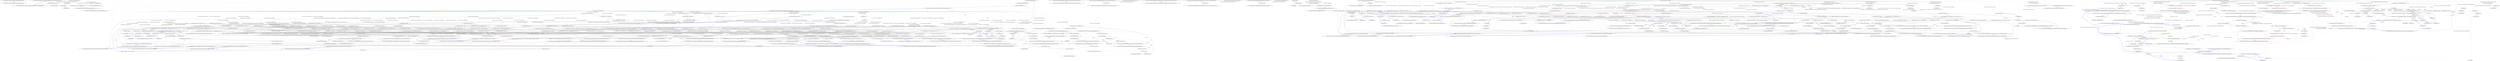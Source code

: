 digraph  {
m0_0 [cluster="Ninject.Parameters.WeakConstructorArgument.WeakConstructorArgument(string, object)", file="CircularDependenciesTests.cs", label="Entry Ninject.Parameters.WeakConstructorArgument.WeakConstructorArgument(string, object)", span="30-30"];
m0_1 [cluster="Ninject.Parameters.WeakConstructorArgument.WeakConstructorArgument(string, object)", file="CircularDependenciesTests.cs", label="Exit Ninject.Parameters.WeakConstructorArgument.WeakConstructorArgument(string, object)", span="30-30"];
m0_10 [cluster="Ninject.Parameters.WeakConstructorArgument.AppliesToTarget(Ninject.Activation.IContext, Ninject.Planning.Targets.ITarget)", file="CircularDependenciesTests.cs", label="Entry Ninject.Parameters.WeakConstructorArgument.AppliesToTarget(Ninject.Activation.IContext, Ninject.Planning.Targets.ITarget)", span="59-59"];
m0_11 [cluster="Ninject.Parameters.WeakConstructorArgument.AppliesToTarget(Ninject.Activation.IContext, Ninject.Planning.Targets.ITarget)", file="CircularDependenciesTests.cs", label="return string.Equals(this.Name, target.Name);", span="61-61"];
m0_12 [cluster="Ninject.Parameters.WeakConstructorArgument.AppliesToTarget(Ninject.Activation.IContext, Ninject.Planning.Targets.ITarget)", file="CircularDependenciesTests.cs", label="Exit Ninject.Parameters.WeakConstructorArgument.AppliesToTarget(Ninject.Activation.IContext, Ninject.Planning.Targets.ITarget)", span="59-59"];
m0_6 [cluster="System.WeakReference.WeakReference(object)", file="CircularDependenciesTests.cs", label="Entry System.WeakReference.WeakReference(object)", span="0-0"];
m0_13 [cluster="string.Equals(string, string)", file="CircularDependenciesTests.cs", label="Entry string.Equals(string, string)", span="0-0"];
m0_7 [cluster="lambda expression", file="CircularDependenciesTests.cs", label="Entry lambda expression", span="45-45"];
m0_8 [cluster="lambda expression", file="CircularDependenciesTests.cs", label="this.weakReference.Target", span="45-45"];
m0_9 [cluster="lambda expression", file="CircularDependenciesTests.cs", label="Exit lambda expression", span="45-45"];
m0_2 [cluster="Ninject.Parameters.WeakConstructorArgument.WeakConstructorArgument(string, object, bool)", file="CircularDependenciesTests.cs", label="Entry Ninject.Parameters.WeakConstructorArgument.WeakConstructorArgument(string, object, bool)", span="41-41"];
m0_3 [cluster="Ninject.Parameters.WeakConstructorArgument.WeakConstructorArgument(string, object, bool)", file="CircularDependenciesTests.cs", label="this.weakReference = new WeakReference(value)", span="44-44"];
m0_4 [cluster="Ninject.Parameters.WeakConstructorArgument.WeakConstructorArgument(string, object, bool)", file="CircularDependenciesTests.cs", label="this.ValueCallback = (ctx, target) => this.weakReference.Target", span="45-45"];
m0_5 [cluster="Ninject.Parameters.WeakConstructorArgument.WeakConstructorArgument(string, object, bool)", file="CircularDependenciesTests.cs", label="Exit Ninject.Parameters.WeakConstructorArgument.WeakConstructorArgument(string, object, bool)", span="41-41"];
m0_14 [file="CircularDependenciesTests.cs", label="Ninject.Parameters.WeakConstructorArgument", span=""];
m1_231 [cluster="Ninject.Syntax.IBindingNamedSyntax<T>.Named(string)", file="ConditionalBindingTests.cs", label="Entry Ninject.Syntax.IBindingNamedSyntax<T>.Named(string)", span="35-35"];
m1_80 [cluster="Ninject.Tests.Fakes.ShortSword.ShortSword()", file="ConditionalBindingTests.cs", label="Entry Ninject.Tests.Fakes.ShortSword.ShortSword()", span="2-2"];
m1_207 [cluster="Ninject.Tests.Integration.ConditionalBindingTests.WhenInjectedExactlyIntoAppliesToOneOfMultipleServiceType()", file="ConditionalBindingTests.cs", label="Entry Ninject.Tests.Integration.ConditionalBindingTests.WhenInjectedExactlyIntoAppliesToOneOfMultipleServiceType()", span="274-274"];
m1_208 [cluster="Ninject.Tests.Integration.ConditionalBindingTests.WhenInjectedExactlyIntoAppliesToOneOfMultipleServiceType()", file="ConditionalBindingTests.cs", label="this.kernel.Bind<IWeapon>().To<Sword>()", span="276-276"];
m1_209 [cluster="Ninject.Tests.Integration.ConditionalBindingTests.WhenInjectedExactlyIntoAppliesToOneOfMultipleServiceType()", file="ConditionalBindingTests.cs", label="this.kernel.Bind<IWarrior>().To<FootSoldier>()", span="277-277"];
m1_210 [cluster="Ninject.Tests.Integration.ConditionalBindingTests.WhenInjectedExactlyIntoAppliesToOneOfMultipleServiceType()", file="ConditionalBindingTests.cs", label="this.kernel.Bind<IWeapon>().To<Shuriken>()\r\n                .WhenInjectedExactlyInto(typeof(Samurai), typeof(Barracks))", span="278-279"];
m1_211 [cluster="Ninject.Tests.Integration.ConditionalBindingTests.WhenInjectedExactlyIntoAppliesToOneOfMultipleServiceType()", file="ConditionalBindingTests.cs", label="this.kernel.Bind<Samurai>().ToSelf()", span="281-281"];
m1_212 [cluster="Ninject.Tests.Integration.ConditionalBindingTests.WhenInjectedExactlyIntoAppliesToOneOfMultipleServiceType()", file="ConditionalBindingTests.cs", label="this.kernel.Bind<Barracks>().ToSelf()", span="282-282"];
m1_213 [cluster="Ninject.Tests.Integration.ConditionalBindingTests.WhenInjectedExactlyIntoAppliesToOneOfMultipleServiceType()", file="ConditionalBindingTests.cs", label="this.kernel.Bind<NinjaBarracks>().ToSelf()", span="283-283"];
m1_214 [cluster="Ninject.Tests.Integration.ConditionalBindingTests.WhenInjectedExactlyIntoAppliesToOneOfMultipleServiceType()", file="ConditionalBindingTests.cs", label="var warrior = this.kernel.Get<Samurai>()", span="285-285"];
m1_215 [cluster="Ninject.Tests.Integration.ConditionalBindingTests.WhenInjectedExactlyIntoAppliesToOneOfMultipleServiceType()", file="ConditionalBindingTests.cs", label="var barracks = this.kernel.Get<Barracks>()", span="286-286"];
m1_217 [cluster="Ninject.Tests.Integration.ConditionalBindingTests.WhenInjectedExactlyIntoAppliesToOneOfMultipleServiceType()", file="ConditionalBindingTests.cs", label="warrior.Weapon.Should().BeOfType<Shuriken>()", span="289-289"];
m1_216 [cluster="Ninject.Tests.Integration.ConditionalBindingTests.WhenInjectedExactlyIntoAppliesToOneOfMultipleServiceType()", file="ConditionalBindingTests.cs", label="var ninja = this.kernel.Get<NinjaBarracks>()", span="287-287"];
m1_218 [cluster="Ninject.Tests.Integration.ConditionalBindingTests.WhenInjectedExactlyIntoAppliesToOneOfMultipleServiceType()", file="ConditionalBindingTests.cs", label="barracks.Weapon.Should().BeOfType<Shuriken>()", span="290-290"];
m1_219 [cluster="Ninject.Tests.Integration.ConditionalBindingTests.WhenInjectedExactlyIntoAppliesToOneOfMultipleServiceType()", file="ConditionalBindingTests.cs", label="ninja.Weapon.Should().BeOfType<Sword>()", span="291-291"];
m1_220 [cluster="Ninject.Tests.Integration.ConditionalBindingTests.WhenInjectedExactlyIntoAppliesToOneOfMultipleServiceType()", file="ConditionalBindingTests.cs", label="Exit Ninject.Tests.Integration.ConditionalBindingTests.WhenInjectedExactlyIntoAppliesToOneOfMultipleServiceType()", span="274-274"];
m1_124 [cluster="Ninject.Syntax.BindingRoot.Bind(params System.Type[])", file="ConditionalBindingTests.cs", label="Entry Ninject.Syntax.BindingRoot.Bind(params System.Type[])", span="116-116"];
m1_136 [cluster="Ninject.Tests.Integration.ConditionalBindingTests.WhenInjectedIntoAppliesToOneOfMultipleServiceType()", file="ConditionalBindingTests.cs", label="Entry Ninject.Tests.Integration.ConditionalBindingTests.WhenInjectedIntoAppliesToOneOfMultipleServiceType()", span="168-168"];
m1_137 [cluster="Ninject.Tests.Integration.ConditionalBindingTests.WhenInjectedIntoAppliesToOneOfMultipleServiceType()", file="ConditionalBindingTests.cs", label="this.kernel.Bind<IWeapon>().To<Sword>()", span="170-170"];
m1_138 [cluster="Ninject.Tests.Integration.ConditionalBindingTests.WhenInjectedIntoAppliesToOneOfMultipleServiceType()", file="ConditionalBindingTests.cs", label="this.kernel.Bind<IWarrior>().To<FootSoldier>()", span="171-171"];
m1_139 [cluster="Ninject.Tests.Integration.ConditionalBindingTests.WhenInjectedIntoAppliesToOneOfMultipleServiceType()", file="ConditionalBindingTests.cs", label="this.kernel.Bind<IWeapon>().To<Shuriken>()\r\n                .WhenInjectedExactlyInto(typeof(Samurai), typeof(Barracks))", span="172-173"];
m1_140 [cluster="Ninject.Tests.Integration.ConditionalBindingTests.WhenInjectedIntoAppliesToOneOfMultipleServiceType()", file="ConditionalBindingTests.cs", label="this.kernel.Bind<Samurai>().ToSelf()", span="175-175"];
m1_141 [cluster="Ninject.Tests.Integration.ConditionalBindingTests.WhenInjectedIntoAppliesToOneOfMultipleServiceType()", file="ConditionalBindingTests.cs", label="this.kernel.Bind<Barracks>().ToSelf()", span="176-176"];
m1_142 [cluster="Ninject.Tests.Integration.ConditionalBindingTests.WhenInjectedIntoAppliesToOneOfMultipleServiceType()", file="ConditionalBindingTests.cs", label="this.kernel.Bind<NinjaBarracks>().ToSelf()", span="177-177"];
m1_143 [cluster="Ninject.Tests.Integration.ConditionalBindingTests.WhenInjectedIntoAppliesToOneOfMultipleServiceType()", file="ConditionalBindingTests.cs", label="var warrior = this.kernel.Get<Samurai>()", span="179-179"];
m1_144 [cluster="Ninject.Tests.Integration.ConditionalBindingTests.WhenInjectedIntoAppliesToOneOfMultipleServiceType()", file="ConditionalBindingTests.cs", label="var barracks = this.kernel.Get<Barracks>()", span="180-180"];
m1_146 [cluster="Ninject.Tests.Integration.ConditionalBindingTests.WhenInjectedIntoAppliesToOneOfMultipleServiceType()", file="ConditionalBindingTests.cs", label="warrior.Weapon.Should().BeOfType<Shuriken>()", span="183-183"];
m1_145 [cluster="Ninject.Tests.Integration.ConditionalBindingTests.WhenInjectedIntoAppliesToOneOfMultipleServiceType()", file="ConditionalBindingTests.cs", label="var ninja = this.kernel.Get<NinjaBarracks>()", span="181-181"];
m1_147 [cluster="Ninject.Tests.Integration.ConditionalBindingTests.WhenInjectedIntoAppliesToOneOfMultipleServiceType()", file="ConditionalBindingTests.cs", label="barracks.Weapon.Should().BeOfType<Shuriken>()", span="184-184"];
m1_148 [cluster="Ninject.Tests.Integration.ConditionalBindingTests.WhenInjectedIntoAppliesToOneOfMultipleServiceType()", file="ConditionalBindingTests.cs", label="ninja.Weapon.Should().BeOfType<Sword>()", span="185-185"];
m1_149 [cluster="Ninject.Tests.Integration.ConditionalBindingTests.WhenInjectedIntoAppliesToOneOfMultipleServiceType()", file="ConditionalBindingTests.cs", label="Exit Ninject.Tests.Integration.ConditionalBindingTests.WhenInjectedIntoAppliesToOneOfMultipleServiceType()", span="168-168"];
m1_300 [cluster="Ninject.Syntax.IBindingWhenSyntax<T>.WhenTargetHas<TAttribute>()", file="ConditionalBindingTests.cs", label="Entry Ninject.Syntax.IBindingWhenSyntax<T>.WhenTargetHas<TAttribute>()", span="117-117"];
m1_71 [cluster="Ninject.Tests.Integration.ConditionalBindingTests.GivenADefaultAndAConditionalBinding_AllBindingsWillResolve()", file="ConditionalBindingTests.cs", label="Entry Ninject.Tests.Integration.ConditionalBindingTests.GivenADefaultAndAConditionalBinding_AllBindingsWillResolve()", span="89-89"];
m1_72 [cluster="Ninject.Tests.Integration.ConditionalBindingTests.GivenADefaultAndAConditionalBinding_AllBindingsWillResolve()", file="ConditionalBindingTests.cs", label="var shortSword = new ShortSword()", span="91-91"];
m1_73 [cluster="Ninject.Tests.Integration.ConditionalBindingTests.GivenADefaultAndAConditionalBinding_AllBindingsWillResolve()", file="ConditionalBindingTests.cs", label="var shuriken = new Shuriken()", span="92-92"];
m1_74 [cluster="Ninject.Tests.Integration.ConditionalBindingTests.GivenADefaultAndAConditionalBinding_AllBindingsWillResolve()", file="ConditionalBindingTests.cs", label="this.kernel.Bind<IWeapon>().ToConstant(shortSword)", span="94-94"];
m1_77 [cluster="Ninject.Tests.Integration.ConditionalBindingTests.GivenADefaultAndAConditionalBinding_AllBindingsWillResolve()", file="ConditionalBindingTests.cs", label="result.Should().Contain(shortSword)", span="97-97"];
m1_75 [cluster="Ninject.Tests.Integration.ConditionalBindingTests.GivenADefaultAndAConditionalBinding_AllBindingsWillResolve()", file="ConditionalBindingTests.cs", label="this.kernel.Bind<IWeapon>().ToConstant(shuriken).When(_ => true)", span="95-95"];
m1_78 [cluster="Ninject.Tests.Integration.ConditionalBindingTests.GivenADefaultAndAConditionalBinding_AllBindingsWillResolve()", file="ConditionalBindingTests.cs", label="result.Should().Contain(shuriken)", span="98-98"];
m1_76 [cluster="Ninject.Tests.Integration.ConditionalBindingTests.GivenADefaultAndAConditionalBinding_AllBindingsWillResolve()", file="ConditionalBindingTests.cs", label="var result = this.kernel.GetAll<IWeapon>()", span="96-96"];
m1_79 [cluster="Ninject.Tests.Integration.ConditionalBindingTests.GivenADefaultAndAConditionalBinding_AllBindingsWillResolve()", file="ConditionalBindingTests.cs", label="Exit Ninject.Tests.Integration.ConditionalBindingTests.GivenADefaultAndAConditionalBinding_AllBindingsWillResolve()", span="89-89"];
m1_293 [cluster="Ninject.Tests.Integration.ConditionalBindingTests.WhenTargetHasDoesConsiderAttributeOnTarget()", file="ConditionalBindingTests.cs", label="Entry Ninject.Tests.Integration.ConditionalBindingTests.WhenTargetHasDoesConsiderAttributeOnTarget()", span="377-377"];
m1_294 [cluster="Ninject.Tests.Integration.ConditionalBindingTests.WhenTargetHasDoesConsiderAttributeOnTarget()", file="ConditionalBindingTests.cs", label="this.kernel.Bind<Knight>().ToSelf()", span="379-379"];
m1_295 [cluster="Ninject.Tests.Integration.ConditionalBindingTests.WhenTargetHasDoesConsiderAttributeOnTarget()", file="ConditionalBindingTests.cs", label="this.kernel.Bind<IWeapon>().To<Sword>()", span="380-380"];
m1_296 [cluster="Ninject.Tests.Integration.ConditionalBindingTests.WhenTargetHasDoesConsiderAttributeOnTarget()", file="ConditionalBindingTests.cs", label="this.kernel.Bind<IWeapon>().To<ShortSword>().WhenTargetHas<WeakAttribute>()", span="381-381"];
m1_297 [cluster="Ninject.Tests.Integration.ConditionalBindingTests.WhenTargetHasDoesConsiderAttributeOnTarget()", file="ConditionalBindingTests.cs", label="var knight = this.kernel.Get<Knight>()", span="383-383"];
m1_298 [cluster="Ninject.Tests.Integration.ConditionalBindingTests.WhenTargetHasDoesConsiderAttributeOnTarget()", file="ConditionalBindingTests.cs", label="knight.Weapon.Should().BeOfType<ShortSword>()", span="384-384"];
m1_299 [cluster="Ninject.Tests.Integration.ConditionalBindingTests.WhenTargetHasDoesConsiderAttributeOnTarget()", file="ConditionalBindingTests.cs", label="Exit Ninject.Tests.Integration.ConditionalBindingTests.WhenTargetHasDoesConsiderAttributeOnTarget()", span="377-377"];
m1_151 [cluster="Ninject.Tests.Integration.ConditionalBindingTests.WhenInjectedIntoAppliesToOpenGenericsWhenClosedGenericIsRequested()", file="ConditionalBindingTests.cs", label="Entry Ninject.Tests.Integration.ConditionalBindingTests.WhenInjectedIntoAppliesToOpenGenericsWhenClosedGenericIsRequested()", span="189-189"];
m1_152 [cluster="Ninject.Tests.Integration.ConditionalBindingTests.WhenInjectedIntoAppliesToOpenGenericsWhenClosedGenericIsRequested()", file="ConditionalBindingTests.cs", label="this.kernel.Bind(typeof(GenericService<>)).ToSelf()", span="191-191"];
m1_153 [cluster="Ninject.Tests.Integration.ConditionalBindingTests.WhenInjectedIntoAppliesToOpenGenericsWhenClosedGenericIsRequested()", file="ConditionalBindingTests.cs", label="this.kernel.Bind<IWarrior>().To<Samurai>().WhenInjectedInto(typeof(GenericService<>))", span="192-192"];
m1_154 [cluster="Ninject.Tests.Integration.ConditionalBindingTests.WhenInjectedIntoAppliesToOpenGenericsWhenClosedGenericIsRequested()", file="ConditionalBindingTests.cs", label="this.kernel.Bind<IWeapon>().To<Sword>()", span="193-193"];
m1_155 [cluster="Ninject.Tests.Integration.ConditionalBindingTests.WhenInjectedIntoAppliesToOpenGenericsWhenClosedGenericIsRequested()", file="ConditionalBindingTests.cs", label="var service = this.kernel.Get<ClosedGenericService>()", span="195-195"];
m1_156 [cluster="Ninject.Tests.Integration.ConditionalBindingTests.WhenInjectedIntoAppliesToOpenGenericsWhenClosedGenericIsRequested()", file="ConditionalBindingTests.cs", label="service.Warrior.Should().BeOfType<Samurai>()", span="197-197"];
m1_157 [cluster="Ninject.Tests.Integration.ConditionalBindingTests.WhenInjectedIntoAppliesToOpenGenericsWhenClosedGenericIsRequested()", file="ConditionalBindingTests.cs", label="Exit Ninject.Tests.Integration.ConditionalBindingTests.WhenInjectedIntoAppliesToOpenGenericsWhenClosedGenericIsRequested()", span="189-189"];
m1_126 [cluster="Ninject.Tests.Integration.ConditionalBindingTests.WhenInjectedIntoOneOfMultipleTypesAppliesToOpenGenerics()", file="ConditionalBindingTests.cs", label="Entry Ninject.Tests.Integration.ConditionalBindingTests.WhenInjectedIntoOneOfMultipleTypesAppliesToOpenGenerics()", span="154-154"];
m1_127 [cluster="Ninject.Tests.Integration.ConditionalBindingTests.WhenInjectedIntoOneOfMultipleTypesAppliesToOpenGenerics()", file="ConditionalBindingTests.cs", label="this.kernel.Bind(typeof(GenericService<>)).ToSelf()", span="156-156"];
m1_128 [cluster="Ninject.Tests.Integration.ConditionalBindingTests.WhenInjectedIntoOneOfMultipleTypesAppliesToOpenGenerics()", file="ConditionalBindingTests.cs", label="this.kernel.Bind<IWarrior>().To<Samurai>().WhenInjectedInto(new[] { typeof(IGenericService<>) })", span="157-157"];
m1_129 [cluster="Ninject.Tests.Integration.ConditionalBindingTests.WhenInjectedIntoOneOfMultipleTypesAppliesToOpenGenerics()", file="ConditionalBindingTests.cs", label="this.kernel.Bind<IWeapon>().To<Sword>()", span="158-158"];
m1_130 [cluster="Ninject.Tests.Integration.ConditionalBindingTests.WhenInjectedIntoOneOfMultipleTypesAppliesToOpenGenerics()", file="ConditionalBindingTests.cs", label="var service = this.kernel.Get<GenericService<int>>()", span="160-160"];
m1_131 [cluster="Ninject.Tests.Integration.ConditionalBindingTests.WhenInjectedIntoOneOfMultipleTypesAppliesToOpenGenerics()", file="ConditionalBindingTests.cs", label="var anotherService = this.kernel.Get<AnotherGenericService<int>>()", span="161-161"];
m1_132 [cluster="Ninject.Tests.Integration.ConditionalBindingTests.WhenInjectedIntoOneOfMultipleTypesAppliesToOpenGenerics()", file="ConditionalBindingTests.cs", label="service.Warrior.Should().BeOfType<Samurai>()", span="163-163"];
m1_133 [cluster="Ninject.Tests.Integration.ConditionalBindingTests.WhenInjectedIntoOneOfMultipleTypesAppliesToOpenGenerics()", file="ConditionalBindingTests.cs", label="anotherService.Warrior.Should().BeOfType<Samurai>()", span="164-164"];
m1_134 [cluster="Ninject.Tests.Integration.ConditionalBindingTests.WhenInjectedIntoOneOfMultipleTypesAppliesToOpenGenerics()", file="ConditionalBindingTests.cs", label="Exit Ninject.Tests.Integration.ConditionalBindingTests.WhenInjectedIntoOneOfMultipleTypesAppliesToOpenGenerics()", span="154-154"];
m1_232 [cluster="Ninject.Syntax.IBindingWhenSyntax<T>.WhenAnyAncestorNamed(string)", file="ConditionalBindingTests.cs", label="Entry Ninject.Syntax.IBindingWhenSyntax<T>.WhenAnyAncestorNamed(string)", span="165-165"];
m1_111 [cluster="Ninject.Tests.Integration.ConditionalBindingTests.WhenInjectedIntoAppliesToBaseTypes()", file="ConditionalBindingTests.cs", label="Entry Ninject.Tests.Integration.ConditionalBindingTests.WhenInjectedIntoAppliesToBaseTypes()", span="131-131"];
m1_112 [cluster="Ninject.Tests.Integration.ConditionalBindingTests.WhenInjectedIntoAppliesToBaseTypes()", file="ConditionalBindingTests.cs", label="this.kernel.Bind<IWarrior>().To<Samurai>()", span="133-133"];
m1_113 [cluster="Ninject.Tests.Integration.ConditionalBindingTests.WhenInjectedIntoAppliesToBaseTypes()", file="ConditionalBindingTests.cs", label="this.kernel.Bind<IWeapon>().To<Sword>().WhenInjectedInto<IWarrior>()", span="134-134"];
m1_114 [cluster="Ninject.Tests.Integration.ConditionalBindingTests.WhenInjectedIntoAppliesToBaseTypes()", file="ConditionalBindingTests.cs", label="var warrior = this.kernel.Get<IWarrior>()", span="136-136"];
m1_115 [cluster="Ninject.Tests.Integration.ConditionalBindingTests.WhenInjectedIntoAppliesToBaseTypes()", file="ConditionalBindingTests.cs", label="warrior.Weapon.Should().BeOfType<Sword>()", span="138-138"];
m1_116 [cluster="Ninject.Tests.Integration.ConditionalBindingTests.WhenInjectedIntoAppliesToBaseTypes()", file="ConditionalBindingTests.cs", label="Exit Ninject.Tests.Integration.ConditionalBindingTests.WhenInjectedIntoAppliesToBaseTypes()", span="131-131"];
m1_12 [cluster="Unk.Should", file="ConditionalBindingTests.cs", label="Entry Unk.Should", span=""];
m1_9 [cluster="Ninject.Syntax.IBindingWhenSyntax<T>.WhenInjectedInto<TParent>()", file="ConditionalBindingTests.cs", label="Entry Ninject.Syntax.IBindingWhenSyntax<T>.WhenInjectedInto<TParent>()", span="46-46"];
m1_0 [cluster="Ninject.Tests.Integration.ConditionalBindingTests.GivenADefaultAndSingleSatisfiedConditional_ThenTheConditionalIsUsed()", file="ConditionalBindingTests.cs", label="Entry Ninject.Tests.Integration.ConditionalBindingTests.GivenADefaultAndSingleSatisfiedConditional_ThenTheConditionalIsUsed()", span="12-12"];
m1_1 [cluster="Ninject.Tests.Integration.ConditionalBindingTests.GivenADefaultAndSingleSatisfiedConditional_ThenTheConditionalIsUsed()", file="ConditionalBindingTests.cs", label="this.kernel.Bind<IWeapon>().To<Sword>()", span="14-14"];
m1_2 [cluster="Ninject.Tests.Integration.ConditionalBindingTests.GivenADefaultAndSingleSatisfiedConditional_ThenTheConditionalIsUsed()", file="ConditionalBindingTests.cs", label="this.kernel.Bind<IWeapon>().To<Shuriken>().WhenInjectedInto<Samurai>()", span="15-15"];
m1_3 [cluster="Ninject.Tests.Integration.ConditionalBindingTests.GivenADefaultAndSingleSatisfiedConditional_ThenTheConditionalIsUsed()", file="ConditionalBindingTests.cs", label="this.kernel.Bind<Samurai>().ToSelf()", span="16-16"];
m1_4 [cluster="Ninject.Tests.Integration.ConditionalBindingTests.GivenADefaultAndSingleSatisfiedConditional_ThenTheConditionalIsUsed()", file="ConditionalBindingTests.cs", label="var warrior = this.kernel.Get<Samurai>()", span="17-17"];
m1_5 [cluster="Ninject.Tests.Integration.ConditionalBindingTests.GivenADefaultAndSingleSatisfiedConditional_ThenTheConditionalIsUsed()", file="ConditionalBindingTests.cs", label="warrior.Weapon.Should().BeOfType<Shuriken>()", span="18-18"];
m1_6 [cluster="Ninject.Tests.Integration.ConditionalBindingTests.GivenADefaultAndSingleSatisfiedConditional_ThenTheConditionalIsUsed()", file="ConditionalBindingTests.cs", label="Exit Ninject.Tests.Integration.ConditionalBindingTests.GivenADefaultAndSingleSatisfiedConditional_ThenTheConditionalIsUsed()", span="12-12"];
m1_82 [cluster="Ninject.Syntax.IBindingToSyntax<T1>.ToConstant<TImplementation>(TImplementation)", file="ConditionalBindingTests.cs", label="Entry Ninject.Syntax.IBindingToSyntax<T1>.ToConstant<TImplementation>(TImplementation)", span="104-104"];
m1_197 [cluster="Ninject.Syntax.IBindingWhenSyntax<T>.WhenInjectedExactlyInto<TParent>()", file="ConditionalBindingTests.cs", label="Entry Ninject.Syntax.IBindingWhenSyntax<T>.WhenInjectedExactlyInto<TParent>()", span="72-72"];
m1_8 [cluster="Ninject.Syntax.IBindingToSyntax<T1>.To<TImplementation>()", file="ConditionalBindingTests.cs", label="Entry Ninject.Syntax.IBindingToSyntax<T1>.To<TImplementation>()", span="45-45"];
m1_13 [cluster="Unk.>", file="ConditionalBindingTests.cs", label="Entry Unk.>", span=""];
m1_7 [cluster="Ninject.Syntax.BindingRoot.Bind<T>()", file="ConditionalBindingTests.cs", label="Entry Ninject.Syntax.BindingRoot.Bind<T>()", span="47-47"];
m1_88 [cluster="Ninject.Tests.Integration.ConditionalBindingTests.GivenAMixtureOfBindings_OnlyNonImplicitBindingsWillResolve()", file="ConditionalBindingTests.cs", label="Entry Ninject.Tests.Integration.ConditionalBindingTests.GivenAMixtureOfBindings_OnlyNonImplicitBindingsWillResolve()", span="102-102"];
m1_89 [cluster="Ninject.Tests.Integration.ConditionalBindingTests.GivenAMixtureOfBindings_OnlyNonImplicitBindingsWillResolve()", file="ConditionalBindingTests.cs", label="var shortSword = new ShortSword()", span="104-104"];
m1_90 [cluster="Ninject.Tests.Integration.ConditionalBindingTests.GivenAMixtureOfBindings_OnlyNonImplicitBindingsWillResolve()", file="ConditionalBindingTests.cs", label="var sword = new Sword()", span="105-105"];
m1_92 [cluster="Ninject.Tests.Integration.ConditionalBindingTests.GivenAMixtureOfBindings_OnlyNonImplicitBindingsWillResolve()", file="ConditionalBindingTests.cs", label="this.kernel.Bind<IWeapon>().ToConstant(shortSword)", span="108-108"];
m1_96 [cluster="Ninject.Tests.Integration.ConditionalBindingTests.GivenAMixtureOfBindings_OnlyNonImplicitBindingsWillResolve()", file="ConditionalBindingTests.cs", label="result.Should().Contain(shortSword)", span="112-112"];
m1_91 [cluster="Ninject.Tests.Integration.ConditionalBindingTests.GivenAMixtureOfBindings_OnlyNonImplicitBindingsWillResolve()", file="ConditionalBindingTests.cs", label="var shuriken = new Shuriken()", span="106-106"];
m1_93 [cluster="Ninject.Tests.Integration.ConditionalBindingTests.GivenAMixtureOfBindings_OnlyNonImplicitBindingsWillResolve()", file="ConditionalBindingTests.cs", label="this.kernel.Bind<IWeapon>().ToConstant(sword)", span="109-109"];
m1_97 [cluster="Ninject.Tests.Integration.ConditionalBindingTests.GivenAMixtureOfBindings_OnlyNonImplicitBindingsWillResolve()", file="ConditionalBindingTests.cs", label="result.Should().Contain(sword)", span="113-113"];
m1_94 [cluster="Ninject.Tests.Integration.ConditionalBindingTests.GivenAMixtureOfBindings_OnlyNonImplicitBindingsWillResolve()", file="ConditionalBindingTests.cs", label="this.kernel.Bind<IWeapon>().ToConstant(shuriken).BindingConfiguration.IsImplicit = true", span="110-110"];
m1_98 [cluster="Ninject.Tests.Integration.ConditionalBindingTests.GivenAMixtureOfBindings_OnlyNonImplicitBindingsWillResolve()", file="ConditionalBindingTests.cs", label="result.Should().NotContain(shuriken)", span="114-114"];
m1_95 [cluster="Ninject.Tests.Integration.ConditionalBindingTests.GivenAMixtureOfBindings_OnlyNonImplicitBindingsWillResolve()", file="ConditionalBindingTests.cs", label="var result = this.kernel.GetAll<IWeapon>()", span="111-111"];
m1_99 [cluster="Ninject.Tests.Integration.ConditionalBindingTests.GivenAMixtureOfBindings_OnlyNonImplicitBindingsWillResolve()", file="ConditionalBindingTests.cs", label="Exit Ninject.Tests.Integration.ConditionalBindingTests.GivenAMixtureOfBindings_OnlyNonImplicitBindingsWillResolve()", span="102-102"];
m1_42 [cluster="Ninject.Tests.Integration.ConditionalBindingTests.GivenBindingIsMadeAfterImplicitBinding_ThenExplicitBindingWillResolve()", file="ConditionalBindingTests.cs", label="Entry Ninject.Tests.Integration.ConditionalBindingTests.GivenBindingIsMadeAfterImplicitBinding_ThenExplicitBindingWillResolve()", span="59-59"];
m1_43 [cluster="Ninject.Tests.Integration.ConditionalBindingTests.GivenBindingIsMadeAfterImplicitBinding_ThenExplicitBindingWillResolve()", file="ConditionalBindingTests.cs", label="IWeapon weapon = this.kernel.Get<Sword>()", span="61-61"];
m1_44 [cluster="Ninject.Tests.Integration.ConditionalBindingTests.GivenBindingIsMadeAfterImplicitBinding_ThenExplicitBindingWillResolve()", file="ConditionalBindingTests.cs", label="weapon.Should().BeOfType<Sword>()", span="62-62"];
m1_45 [cluster="Ninject.Tests.Integration.ConditionalBindingTests.GivenBindingIsMadeAfterImplicitBinding_ThenExplicitBindingWillResolve()", file="ConditionalBindingTests.cs", label="this.kernel.Bind<Sword>().To<ShortSword>()", span="63-63"];
m1_46 [cluster="Ninject.Tests.Integration.ConditionalBindingTests.GivenBindingIsMadeAfterImplicitBinding_ThenExplicitBindingWillResolve()", file="ConditionalBindingTests.cs", label="weapon = this.kernel.Get<Sword>()", span="64-64"];
m1_47 [cluster="Ninject.Tests.Integration.ConditionalBindingTests.GivenBindingIsMadeAfterImplicitBinding_ThenExplicitBindingWillResolve()", file="ConditionalBindingTests.cs", label="weapon.Should().BeOfType<ShortSword>()", span="65-65"];
m1_48 [cluster="Ninject.Tests.Integration.ConditionalBindingTests.GivenBindingIsMadeAfterImplicitBinding_ThenExplicitBindingWillResolve()", file="ConditionalBindingTests.cs", label="Exit Ninject.Tests.Integration.ConditionalBindingTests.GivenBindingIsMadeAfterImplicitBinding_ThenExplicitBindingWillResolve()", span="59-59"];
m1_125 [cluster="Ninject.Syntax.IBindingWhenSyntax<T>.WhenInjectedInto(System.Type)", file="ConditionalBindingTests.cs", label="Entry Ninject.Syntax.IBindingWhenSyntax<T>.WhenInjectedInto(System.Type)", span="54-54"];
m1_221 [cluster="Ninject.Tests.Integration.ConditionalBindingTests.WhenAnyAncestorNamedAppliesToGrandParentAndParent()", file="ConditionalBindingTests.cs", label="Entry Ninject.Tests.Integration.ConditionalBindingTests.WhenAnyAncestorNamedAppliesToGrandParentAndParent()", span="295-295"];
m1_222 [cluster="Ninject.Tests.Integration.ConditionalBindingTests.WhenAnyAncestorNamedAppliesToGrandParentAndParent()", file="ConditionalBindingTests.cs", label="string Name = ''SomeName''", span="297-297"];
m1_223 [cluster="Ninject.Tests.Integration.ConditionalBindingTests.WhenAnyAncestorNamedAppliesToGrandParentAndParent()", file="ConditionalBindingTests.cs", label="this.kernel.Bind<Barracks>().ToSelf().Named(Name)", span="298-298"];
m1_225 [cluster="Ninject.Tests.Integration.ConditionalBindingTests.WhenAnyAncestorNamedAppliesToGrandParentAndParent()", file="ConditionalBindingTests.cs", label="this.kernel.Bind<IWeapon>().To<Sword>().WhenAnyAncestorNamed(Name)", span="300-300"];
m1_224 [cluster="Ninject.Tests.Integration.ConditionalBindingTests.WhenAnyAncestorNamedAppliesToGrandParentAndParent()", file="ConditionalBindingTests.cs", label="this.kernel.Bind<IWarrior>().To<Samurai>()", span="299-299"];
m1_226 [cluster="Ninject.Tests.Integration.ConditionalBindingTests.WhenAnyAncestorNamedAppliesToGrandParentAndParent()", file="ConditionalBindingTests.cs", label="this.kernel.Bind<IWeapon>().To<Dagger>()", span="301-301"];
m1_227 [cluster="Ninject.Tests.Integration.ConditionalBindingTests.WhenAnyAncestorNamedAppliesToGrandParentAndParent()", file="ConditionalBindingTests.cs", label="var barack = this.kernel.Get<Barracks>()", span="303-303"];
m1_228 [cluster="Ninject.Tests.Integration.ConditionalBindingTests.WhenAnyAncestorNamedAppliesToGrandParentAndParent()", file="ConditionalBindingTests.cs", label="barack.Weapon.Should().BeOfType<Sword>()", span="305-305"];
m1_229 [cluster="Ninject.Tests.Integration.ConditionalBindingTests.WhenAnyAncestorNamedAppliesToGrandParentAndParent()", file="ConditionalBindingTests.cs", label="barack.Warrior.Weapon.Should().BeOfType<Sword>()", span="306-306"];
m1_230 [cluster="Ninject.Tests.Integration.ConditionalBindingTests.WhenAnyAncestorNamedAppliesToGrandParentAndParent()", file="ConditionalBindingTests.cs", label="Exit Ninject.Tests.Integration.ConditionalBindingTests.WhenAnyAncestorNamedAppliesToGrandParentAndParent()", span="295-295"];
m1_253 [cluster="Ninject.Syntax.IBindingWithSyntax<T>.WithMetadata(string, object)", file="ConditionalBindingTests.cs", label="Entry Ninject.Syntax.IBindingWithSyntax<T>.WithMetadata(string, object)", span="144-144"];
m1_286 [cluster="Ninject.Tests.Integration.ConditionalBindingTests.WhenMemberHasDoesConsiderAttributeOnMember()", file="ConditionalBindingTests.cs", label="Entry Ninject.Tests.Integration.ConditionalBindingTests.WhenMemberHasDoesConsiderAttributeOnMember()", span="366-366"];
m1_287 [cluster="Ninject.Tests.Integration.ConditionalBindingTests.WhenMemberHasDoesConsiderAttributeOnMember()", file="ConditionalBindingTests.cs", label="this.kernel.Bind<Knight>().ToSelf()", span="368-368"];
m1_288 [cluster="Ninject.Tests.Integration.ConditionalBindingTests.WhenMemberHasDoesConsiderAttributeOnMember()", file="ConditionalBindingTests.cs", label="this.kernel.Bind<IWeapon>().To<Sword>().WhenMemberHas<StrongAttribute>()", span="369-369"];
m1_289 [cluster="Ninject.Tests.Integration.ConditionalBindingTests.WhenMemberHasDoesConsiderAttributeOnMember()", file="ConditionalBindingTests.cs", label="this.kernel.Bind<IWeapon>().To<ShortSword>()", span="370-370"];
m1_290 [cluster="Ninject.Tests.Integration.ConditionalBindingTests.WhenMemberHasDoesConsiderAttributeOnMember()", file="ConditionalBindingTests.cs", label="var knight = this.kernel.Get<Knight>()", span="372-372"];
m1_291 [cluster="Ninject.Tests.Integration.ConditionalBindingTests.WhenMemberHasDoesConsiderAttributeOnMember()", file="ConditionalBindingTests.cs", label="knight.Weapon.Should().BeOfType<Sword>()", span="373-373"];
m1_292 [cluster="Ninject.Tests.Integration.ConditionalBindingTests.WhenMemberHasDoesConsiderAttributeOnMember()", file="ConditionalBindingTests.cs", label="Exit Ninject.Tests.Integration.ConditionalBindingTests.WhenMemberHasDoesConsiderAttributeOnMember()", span="366-366"];
m1_102 [cluster="Ninject.Tests.Integration.ConditionalBindingTests.GivenOnlyImplicitBindings_AllBindingsWillResolve()", file="ConditionalBindingTests.cs", label="Entry Ninject.Tests.Integration.ConditionalBindingTests.GivenOnlyImplicitBindings_AllBindingsWillResolve()", span="118-118"];
m1_103 [cluster="Ninject.Tests.Integration.ConditionalBindingTests.GivenOnlyImplicitBindings_AllBindingsWillResolve()", file="ConditionalBindingTests.cs", label="var shortSword = new ShortSword()", span="120-120"];
m1_104 [cluster="Ninject.Tests.Integration.ConditionalBindingTests.GivenOnlyImplicitBindings_AllBindingsWillResolve()", file="ConditionalBindingTests.cs", label="var shuriken = new Shuriken()", span="121-121"];
m1_105 [cluster="Ninject.Tests.Integration.ConditionalBindingTests.GivenOnlyImplicitBindings_AllBindingsWillResolve()", file="ConditionalBindingTests.cs", label="this.kernel.Bind<IWeapon>().ToConstant(shortSword).BindingConfiguration.IsImplicit = true", span="123-123"];
m1_108 [cluster="Ninject.Tests.Integration.ConditionalBindingTests.GivenOnlyImplicitBindings_AllBindingsWillResolve()", file="ConditionalBindingTests.cs", label="result.Should().Contain(shortSword)", span="126-126"];
m1_106 [cluster="Ninject.Tests.Integration.ConditionalBindingTests.GivenOnlyImplicitBindings_AllBindingsWillResolve()", file="ConditionalBindingTests.cs", label="this.kernel.Bind<IWeapon>().ToConstant(shuriken).BindingConfiguration.IsImplicit = true", span="124-124"];
m1_109 [cluster="Ninject.Tests.Integration.ConditionalBindingTests.GivenOnlyImplicitBindings_AllBindingsWillResolve()", file="ConditionalBindingTests.cs", label="result.Should().Contain(shuriken)", span="127-127"];
m1_107 [cluster="Ninject.Tests.Integration.ConditionalBindingTests.GivenOnlyImplicitBindings_AllBindingsWillResolve()", file="ConditionalBindingTests.cs", label="var result = this.kernel.GetAll<IWeapon>()", span="125-125"];
m1_110 [cluster="Ninject.Tests.Integration.ConditionalBindingTests.GivenOnlyImplicitBindings_AllBindingsWillResolve()", file="ConditionalBindingTests.cs", label="Exit Ninject.Tests.Integration.ConditionalBindingTests.GivenOnlyImplicitBindings_AllBindingsWillResolve()", span="118-118"];
m1_301 [cluster="Ninject.Tests.Integration.ConditionalBindingTests.ClosedGenericService.ClosedGenericService(Ninject.Tests.Fakes.IWarrior)", file="ConditionalBindingTests.cs", label="Entry Ninject.Tests.Integration.ConditionalBindingTests.ClosedGenericService.ClosedGenericService(Ninject.Tests.Fakes.IWarrior)", span="393-393"];
m1_302 [cluster="Ninject.Tests.Integration.ConditionalBindingTests.ClosedGenericService.ClosedGenericService(Ninject.Tests.Fakes.IWarrior)", file="ConditionalBindingTests.cs", label="Exit Ninject.Tests.Integration.ConditionalBindingTests.ClosedGenericService.ClosedGenericService(Ninject.Tests.Fakes.IWarrior)", span="393-393"];
m1_101 [cluster="Unk.NotContain", file="ConditionalBindingTests.cs", label="Entry Unk.NotContain", span=""];
m1_285 [cluster="Ninject.Syntax.IBindingWhenSyntax<T>.WhenMemberHas<TAttribute>()", file="ConditionalBindingTests.cs", label="Entry Ninject.Syntax.IBindingWhenSyntax<T>.WhenMemberHas<TAttribute>()", span="108-108"];
m1_38 [cluster="Ninject.Tests.Integration.ConditionalBindingTests.GivenNoBinding_ThenASelfBindableTypeWillResolve()", file="ConditionalBindingTests.cs", label="Entry Ninject.Tests.Integration.ConditionalBindingTests.GivenNoBinding_ThenASelfBindableTypeWillResolve()", span="52-52"];
m1_39 [cluster="Ninject.Tests.Integration.ConditionalBindingTests.GivenNoBinding_ThenASelfBindableTypeWillResolve()", file="ConditionalBindingTests.cs", label="var weapon = this.kernel.Get<Sword>()", span="54-54"];
m1_40 [cluster="Ninject.Tests.Integration.ConditionalBindingTests.GivenNoBinding_ThenASelfBindableTypeWillResolve()", file="ConditionalBindingTests.cs", label="weapon.Should().BeOfType<Sword>()", span="55-55"];
m1_41 [cluster="Ninject.Tests.Integration.ConditionalBindingTests.GivenNoBinding_ThenASelfBindableTypeWillResolve()", file="ConditionalBindingTests.cs", label="Exit Ninject.Tests.Integration.ConditionalBindingTests.GivenNoBinding_ThenASelfBindableTypeWillResolve()", span="52-52"];
m1_100 [cluster="Ninject.Tests.Fakes.Sword.Sword()", file="ConditionalBindingTests.cs", label="Entry Ninject.Tests.Fakes.Sword.Sword()", span="4-4"];
m1_271 [cluster="Ninject.Syntax.IBindingWhenSyntax<T>.WhenNoAncestorMatches(System.Predicate<Ninject.Activation.IContext>)", file="ConditionalBindingTests.cs", label="Entry Ninject.Syntax.IBindingWhenSyntax<T>.WhenNoAncestorMatches(System.Predicate<Ninject.Activation.IContext>)", span="186-186"];
m1_262 [cluster="Ninject.Tests.Integration.ConditionalBindingTests.WhenNoAncestorMatchesAppliesToGrandParentAndParent()", file="ConditionalBindingTests.cs", label="Entry Ninject.Tests.Integration.ConditionalBindingTests.WhenNoAncestorMatchesAppliesToGrandParentAndParent()", span="340-340"];
m1_263 [cluster="Ninject.Tests.Integration.ConditionalBindingTests.WhenNoAncestorMatchesAppliesToGrandParentAndParent()", file="ConditionalBindingTests.cs", label="this.kernel.Bind<Barracks>().ToSelf().WithMetadata(''Id'', 1)", span="342-342"];
m1_264 [cluster="Ninject.Tests.Integration.ConditionalBindingTests.WhenNoAncestorMatchesAppliesToGrandParentAndParent()", file="ConditionalBindingTests.cs", label="this.kernel.Bind<IWarrior>().To<Samurai>()", span="343-343"];
m1_265 [cluster="Ninject.Tests.Integration.ConditionalBindingTests.WhenNoAncestorMatchesAppliesToGrandParentAndParent()", file="ConditionalBindingTests.cs", label="this.kernel.Bind<IWeapon>().To<Sword>().WhenNoAncestorMatches(ctx => ctx.Binding.Metadata.Get(''Id'', -1) == 1)", span="345-345"];
m1_266 [cluster="Ninject.Tests.Integration.ConditionalBindingTests.WhenNoAncestorMatchesAppliesToGrandParentAndParent()", file="ConditionalBindingTests.cs", label="this.kernel.Bind<IWeapon>().To<Dagger>().WhenNoAncestorMatches(ctx => ctx.Binding.Metadata.Get(''Id'', -1) == 2)", span="346-346"];
m1_267 [cluster="Ninject.Tests.Integration.ConditionalBindingTests.WhenNoAncestorMatchesAppliesToGrandParentAndParent()", file="ConditionalBindingTests.cs", label="var barack = this.kernel.Get<Barracks>()", span="348-348"];
m1_268 [cluster="Ninject.Tests.Integration.ConditionalBindingTests.WhenNoAncestorMatchesAppliesToGrandParentAndParent()", file="ConditionalBindingTests.cs", label="barack.Weapon.Should().BeOfType<Dagger>()", span="350-350"];
m1_269 [cluster="Ninject.Tests.Integration.ConditionalBindingTests.WhenNoAncestorMatchesAppliesToGrandParentAndParent()", file="ConditionalBindingTests.cs", label="barack.Warrior.Weapon.Should().BeOfType<Dagger>()", span="351-351"];
m1_270 [cluster="Ninject.Tests.Integration.ConditionalBindingTests.WhenNoAncestorMatchesAppliesToGrandParentAndParent()", file="ConditionalBindingTests.cs", label="Exit Ninject.Tests.Integration.ConditionalBindingTests.WhenNoAncestorMatchesAppliesToGrandParentAndParent()", span="340-340"];
m1_201 [cluster="Ninject.Tests.Integration.ConditionalBindingTests.WhenInjectedExactlyIntoAppliesToServiceType()", file="ConditionalBindingTests.cs", label="Entry Ninject.Tests.Integration.ConditionalBindingTests.WhenInjectedExactlyIntoAppliesToServiceType()", span="263-263"];
m1_202 [cluster="Ninject.Tests.Integration.ConditionalBindingTests.WhenInjectedExactlyIntoAppliesToServiceType()", file="ConditionalBindingTests.cs", label="this.kernel.Bind<IWarrior>().To<Samurai>()", span="265-265"];
m1_203 [cluster="Ninject.Tests.Integration.ConditionalBindingTests.WhenInjectedExactlyIntoAppliesToServiceType()", file="ConditionalBindingTests.cs", label="this.kernel.Bind<IWeapon>().To<Sword>().WhenInjectedExactlyInto<Samurai>()", span="266-266"];
m1_204 [cluster="Ninject.Tests.Integration.ConditionalBindingTests.WhenInjectedExactlyIntoAppliesToServiceType()", file="ConditionalBindingTests.cs", label="var warrior = this.kernel.Get<IWarrior>()", span="268-268"];
m1_205 [cluster="Ninject.Tests.Integration.ConditionalBindingTests.WhenInjectedExactlyIntoAppliesToServiceType()", file="ConditionalBindingTests.cs", label="warrior.Weapon.Should().BeOfType<Sword>()", span="270-270"];
m1_206 [cluster="Ninject.Tests.Integration.ConditionalBindingTests.WhenInjectedExactlyIntoAppliesToServiceType()", file="ConditionalBindingTests.cs", label="Exit Ninject.Tests.Integration.ConditionalBindingTests.WhenInjectedExactlyIntoAppliesToServiceType()", span="263-263"];
m1_305 [cluster="Ninject.Tests.Integration.ConditionalBindingTests.GenericService<T>.GenericService(Ninject.Tests.Fakes.IWarrior)", file="ConditionalBindingTests.cs", label="Entry Ninject.Tests.Integration.ConditionalBindingTests.GenericService<T>.GenericService(Ninject.Tests.Fakes.IWarrior)", span="409-409"];
m1_306 [cluster="Ninject.Tests.Integration.ConditionalBindingTests.GenericService<T>.GenericService(Ninject.Tests.Fakes.IWarrior)", file="ConditionalBindingTests.cs", label="this.Warrior = warrior", span="411-411"];
m1_307 [cluster="Ninject.Tests.Integration.ConditionalBindingTests.GenericService<T>.GenericService(Ninject.Tests.Fakes.IWarrior)", file="ConditionalBindingTests.cs", label="Exit Ninject.Tests.Integration.ConditionalBindingTests.GenericService<T>.GenericService(Ninject.Tests.Fakes.IWarrior)", span="409-409"];
m1_81 [cluster="Ninject.Tests.Fakes.Shuriken.Shuriken()", file="ConditionalBindingTests.cs", label="Entry Ninject.Tests.Fakes.Shuriken.Shuriken()", span="4-4"];
m1_14 [cluster="Ninject.Tests.Integration.ConditionalBindingTests.GivenADefaultAndSingleUnsatisfiedConditional_ThenTheDefaultIsUsed()", file="ConditionalBindingTests.cs", label="Entry Ninject.Tests.Integration.ConditionalBindingTests.GivenADefaultAndSingleUnsatisfiedConditional_ThenTheDefaultIsUsed()", span="22-22"];
m1_15 [cluster="Ninject.Tests.Integration.ConditionalBindingTests.GivenADefaultAndSingleUnsatisfiedConditional_ThenTheDefaultIsUsed()", file="ConditionalBindingTests.cs", label="this.kernel.Bind<IWeapon>().To<Sword>()", span="24-24"];
m1_16 [cluster="Ninject.Tests.Integration.ConditionalBindingTests.GivenADefaultAndSingleUnsatisfiedConditional_ThenTheDefaultIsUsed()", file="ConditionalBindingTests.cs", label="this.kernel.Bind<IWeapon>().To<Shuriken>().WhenInjectedInto<Ninja>()", span="25-25"];
m1_17 [cluster="Ninject.Tests.Integration.ConditionalBindingTests.GivenADefaultAndSingleUnsatisfiedConditional_ThenTheDefaultIsUsed()", file="ConditionalBindingTests.cs", label="this.kernel.Bind<Samurai>().ToSelf()", span="26-26"];
m1_18 [cluster="Ninject.Tests.Integration.ConditionalBindingTests.GivenADefaultAndSingleUnsatisfiedConditional_ThenTheDefaultIsUsed()", file="ConditionalBindingTests.cs", label="var warrior = this.kernel.Get<Samurai>()", span="27-27"];
m1_19 [cluster="Ninject.Tests.Integration.ConditionalBindingTests.GivenADefaultAndSingleUnsatisfiedConditional_ThenTheDefaultIsUsed()", file="ConditionalBindingTests.cs", label="warrior.Weapon.Should().BeOfType<Sword>()", span="28-28"];
m1_20 [cluster="Ninject.Tests.Integration.ConditionalBindingTests.GivenADefaultAndSingleUnsatisfiedConditional_ThenTheDefaultIsUsed()", file="ConditionalBindingTests.cs", label="Exit Ninject.Tests.Integration.ConditionalBindingTests.GivenADefaultAndSingleUnsatisfiedConditional_ThenTheDefaultIsUsed()", span="22-22"];
m1_150 [cluster="Ninject.Syntax.IBindingWhenSyntax<T>.WhenInjectedExactlyInto(params System.Type[])", file="ConditionalBindingTests.cs", label="Entry Ninject.Syntax.IBindingWhenSyntax<T>.WhenInjectedExactlyInto(params System.Type[])", span="91-91"];
m1_11 [cluster="Ninject.Syntax.IResolutionRoot.Get<T>(params Ninject.Parameters.IParameter[])", file="ConditionalBindingTests.cs", label="Entry Ninject.Syntax.IResolutionRoot.Get<T>(params Ninject.Parameters.IParameter[])", span="44-44"];
m1_191 [cluster="Ninject.Tests.Integration.ConditionalBindingTests.WhenInjectedExactlyIntoAppliesNotToBaseTypes()", file="ConditionalBindingTests.cs", label="Entry Ninject.Tests.Integration.ConditionalBindingTests.WhenInjectedExactlyIntoAppliesNotToBaseTypes()", span="252-252"];
m1_192 [cluster="Ninject.Tests.Integration.ConditionalBindingTests.WhenInjectedExactlyIntoAppliesNotToBaseTypes()", file="ConditionalBindingTests.cs", label="this.kernel.Bind<IWarrior>().To<Samurai>()", span="254-254"];
m1_193 [cluster="Ninject.Tests.Integration.ConditionalBindingTests.WhenInjectedExactlyIntoAppliesNotToBaseTypes()", file="ConditionalBindingTests.cs", label="this.kernel.Bind<IWeapon>().To<Sword>().WhenInjectedExactlyInto<IWarrior>()", span="255-255"];
m1_194 [cluster="Ninject.Tests.Integration.ConditionalBindingTests.WhenInjectedExactlyIntoAppliesNotToBaseTypes()", file="ConditionalBindingTests.cs", label="Action getWarrior = () => this.kernel.Get<IWarrior>()", span="257-257"];
m1_195 [cluster="Ninject.Tests.Integration.ConditionalBindingTests.WhenInjectedExactlyIntoAppliesNotToBaseTypes()", color=red, community=0, file="ConditionalBindingTests.cs", label="0: getWarrior.ShouldThrow<ActivationException>()", span="259-259"];
m1_196 [cluster="Ninject.Tests.Integration.ConditionalBindingTests.WhenInjectedExactlyIntoAppliesNotToBaseTypes()", file="ConditionalBindingTests.cs", label="Exit Ninject.Tests.Integration.ConditionalBindingTests.WhenInjectedExactlyIntoAppliesNotToBaseTypes()", span="252-252"];
m1_244 [cluster="Ninject.Tests.Integration.ConditionalBindingTests.WhenAnyAncestorMatchesAppliesToGrandParentAndParent()", file="ConditionalBindingTests.cs", label="Entry Ninject.Tests.Integration.ConditionalBindingTests.WhenAnyAncestorMatchesAppliesToGrandParentAndParent()", span="326-326"];
m1_245 [cluster="Ninject.Tests.Integration.ConditionalBindingTests.WhenAnyAncestorMatchesAppliesToGrandParentAndParent()", file="ConditionalBindingTests.cs", label="this.kernel.Bind<Barracks>().ToSelf().WithMetadata(''Id'', 1)", span="328-328"];
m1_246 [cluster="Ninject.Tests.Integration.ConditionalBindingTests.WhenAnyAncestorMatchesAppliesToGrandParentAndParent()", file="ConditionalBindingTests.cs", label="this.kernel.Bind<IWarrior>().To<Samurai>()", span="329-329"];
m1_247 [cluster="Ninject.Tests.Integration.ConditionalBindingTests.WhenAnyAncestorMatchesAppliesToGrandParentAndParent()", file="ConditionalBindingTests.cs", label="this.kernel.Bind<IWeapon>().To<Sword>().WhenAnyAncestorMatches(ctx => ctx.Binding.Metadata.Get(''Id'', -1) == 1)", span="330-330"];
m1_248 [cluster="Ninject.Tests.Integration.ConditionalBindingTests.WhenAnyAncestorMatchesAppliesToGrandParentAndParent()", file="ConditionalBindingTests.cs", label="this.kernel.Bind<IWeapon>().To<Dagger>().WhenAnyAncestorMatches(ctx => ctx.Binding.Metadata.Get(''Id'', -1) == 2)", span="331-331"];
m1_249 [cluster="Ninject.Tests.Integration.ConditionalBindingTests.WhenAnyAncestorMatchesAppliesToGrandParentAndParent()", file="ConditionalBindingTests.cs", label="var barack = this.kernel.Get<Barracks>()", span="333-333"];
m1_250 [cluster="Ninject.Tests.Integration.ConditionalBindingTests.WhenAnyAncestorMatchesAppliesToGrandParentAndParent()", file="ConditionalBindingTests.cs", label="barack.Weapon.Should().BeOfType<Sword>()", span="335-335"];
m1_251 [cluster="Ninject.Tests.Integration.ConditionalBindingTests.WhenAnyAncestorMatchesAppliesToGrandParentAndParent()", file="ConditionalBindingTests.cs", label="barack.Warrior.Weapon.Should().BeOfType<Sword>()", span="336-336"];
m1_252 [cluster="Ninject.Tests.Integration.ConditionalBindingTests.WhenAnyAncestorMatchesAppliesToGrandParentAndParent()", file="ConditionalBindingTests.cs", label="Exit Ninject.Tests.Integration.ConditionalBindingTests.WhenAnyAncestorMatchesAppliesToGrandParentAndParent()", span="326-326"];
m1_303 [cluster="Ninject.Tests.Integration.ConditionalBindingTests.ClosedAnotherGenericService.ClosedAnotherGenericService(Ninject.Tests.Fakes.IWarrior)", file="ConditionalBindingTests.cs", label="Entry Ninject.Tests.Integration.ConditionalBindingTests.ClosedAnotherGenericService.ClosedAnotherGenericService(Ninject.Tests.Fakes.IWarrior)", span="401-401"];
m1_304 [cluster="Ninject.Tests.Integration.ConditionalBindingTests.ClosedAnotherGenericService.ClosedAnotherGenericService(Ninject.Tests.Fakes.IWarrior)", file="ConditionalBindingTests.cs", label="Exit Ninject.Tests.Integration.ConditionalBindingTests.ClosedAnotherGenericService.ClosedAnotherGenericService(Ninject.Tests.Fakes.IWarrior)", span="401-401"];
m1_275 [cluster="lambda expression", file="ConditionalBindingTests.cs", label="Entry lambda expression", span="346-346"];
m1_35 [cluster="lambda expression", file="ConditionalBindingTests.cs", label="Entry lambda expression", span="48-48"];
m1_36 [cluster="lambda expression", file="ConditionalBindingTests.cs", label="this.kernel.Get<Samurai>()", span="48-48"];
m1_37 [cluster="lambda expression", file="ConditionalBindingTests.cs", label="Exit lambda expression", span="48-48"];
m1_56 [cluster="lambda expression", file="ConditionalBindingTests.cs", label="Entry lambda expression", span="71-71"];
m1_59 [cluster="lambda expression", file="ConditionalBindingTests.cs", label="Entry lambda expression", span="72-72"];
m1_57 [cluster="lambda expression", file="ConditionalBindingTests.cs", label=true, span="71-71"];
m1_58 [cluster="lambda expression", file="ConditionalBindingTests.cs", label="Exit lambda expression", span="71-71"];
m1_60 [cluster="lambda expression", file="ConditionalBindingTests.cs", label=true, span="72-72"];
m1_61 [cluster="lambda expression", file="ConditionalBindingTests.cs", label="Exit lambda expression", span="72-72"];
m1_68 [cluster="lambda expression", file="ConditionalBindingTests.cs", label="Entry lambda expression", span="81-81"];
m1_69 [cluster="lambda expression", file="ConditionalBindingTests.cs", label=true, span="81-81"];
m1_70 [cluster="lambda expression", file="ConditionalBindingTests.cs", label="Exit lambda expression", span="81-81"];
m1_85 [cluster="lambda expression", file="ConditionalBindingTests.cs", label="Entry lambda expression", span="95-95"];
m1_86 [cluster="lambda expression", file="ConditionalBindingTests.cs", label=true, span="95-95"];
m1_87 [cluster="lambda expression", file="ConditionalBindingTests.cs", label="Exit lambda expression", span="95-95"];
m1_198 [cluster="lambda expression", file="ConditionalBindingTests.cs", label="Entry lambda expression", span="257-257"];
m1_199 [cluster="lambda expression", file="ConditionalBindingTests.cs", label="this.kernel.Get<IWarrior>()", span="257-257"];
m1_200 [cluster="lambda expression", file="ConditionalBindingTests.cs", label="Exit lambda expression", span="257-257"];
m1_255 [cluster="lambda expression", file="ConditionalBindingTests.cs", label="Entry lambda expression", span="330-330"];
m1_259 [cluster="lambda expression", file="ConditionalBindingTests.cs", label="Entry lambda expression", span="331-331"];
m1_256 [cluster="lambda expression", file="ConditionalBindingTests.cs", label="ctx.Binding.Metadata.Get(''Id'', -1) == 1", span="330-330"];
m1_257 [cluster="lambda expression", file="ConditionalBindingTests.cs", label="Exit lambda expression", span="330-330"];
m1_260 [cluster="lambda expression", file="ConditionalBindingTests.cs", label="ctx.Binding.Metadata.Get(''Id'', -1) == 2", span="331-331"];
m1_261 [cluster="lambda expression", file="ConditionalBindingTests.cs", label="Exit lambda expression", span="331-331"];
m1_272 [cluster="lambda expression", file="ConditionalBindingTests.cs", label="Entry lambda expression", span="345-345"];
m1_273 [cluster="lambda expression", file="ConditionalBindingTests.cs", label="ctx.Binding.Metadata.Get(''Id'', -1) == 1", span="345-345"];
m1_274 [cluster="lambda expression", file="ConditionalBindingTests.cs", label="Exit lambda expression", span="345-345"];
m1_276 [cluster="lambda expression", file="ConditionalBindingTests.cs", label="ctx.Binding.Metadata.Get(''Id'', -1) == 2", span="346-346"];
m1_277 [cluster="lambda expression", file="ConditionalBindingTests.cs", label="Exit lambda expression", span="346-346"];
m1_308 [cluster="Ninject.Tests.Integration.ConditionalBindingTests.AnotherGenericService<T>.AnotherGenericService(Ninject.Tests.Fakes.IWarrior)", file="ConditionalBindingTests.cs", label="Entry Ninject.Tests.Integration.ConditionalBindingTests.AnotherGenericService<T>.AnotherGenericService(Ninject.Tests.Fakes.IWarrior)", span="419-419"];
m1_309 [cluster="Ninject.Tests.Integration.ConditionalBindingTests.AnotherGenericService<T>.AnotherGenericService(Ninject.Tests.Fakes.IWarrior)", file="ConditionalBindingTests.cs", label="this.Warrior = warrior", span="421-421"];
m1_310 [cluster="Ninject.Tests.Integration.ConditionalBindingTests.AnotherGenericService<T>.AnotherGenericService(Ninject.Tests.Fakes.IWarrior)", file="ConditionalBindingTests.cs", label="Exit Ninject.Tests.Integration.ConditionalBindingTests.AnotherGenericService<T>.AnotherGenericService(Ninject.Tests.Fakes.IWarrior)", span="419-419"];
m1_167 [cluster="Ninject.Tests.Integration.ConditionalBindingTests.WhenInjectedIntoOneOfMultipleDoesNotApplyForConcreteTypes()", file="ConditionalBindingTests.cs", label="Entry Ninject.Tests.Integration.ConditionalBindingTests.WhenInjectedIntoOneOfMultipleDoesNotApplyForConcreteTypes()", span="215-215"];
m1_168 [cluster="Ninject.Tests.Integration.ConditionalBindingTests.WhenInjectedIntoOneOfMultipleDoesNotApplyForConcreteTypes()", file="ConditionalBindingTests.cs", label="this.kernel.Bind<IWeapon>().To<Sword>()", span="218-218"];
m1_169 [cluster="Ninject.Tests.Integration.ConditionalBindingTests.WhenInjectedIntoOneOfMultipleDoesNotApplyForConcreteTypes()", file="ConditionalBindingTests.cs", label="this.kernel.Bind<IWeapon>().To<Shuriken>().WhenInjectedInto(new[] { typeof(Samurai) })", span="219-219"];
m1_170 [cluster="Ninject.Tests.Integration.ConditionalBindingTests.WhenInjectedIntoOneOfMultipleDoesNotApplyForConcreteTypes()", file="ConditionalBindingTests.cs", label="this.kernel.Bind<Samurai>().ToSelf()", span="220-220"];
m1_171 [cluster="Ninject.Tests.Integration.ConditionalBindingTests.WhenInjectedIntoOneOfMultipleDoesNotApplyForConcreteTypes()", file="ConditionalBindingTests.cs", label="var warrior = this.kernel.Get<Samurai>()", span="221-221"];
m1_172 [cluster="Ninject.Tests.Integration.ConditionalBindingTests.WhenInjectedIntoOneOfMultipleDoesNotApplyForConcreteTypes()", file="ConditionalBindingTests.cs", label="warrior.Weapon.Should().BeOfType<Shuriken>()", span="222-222"];
m1_173 [cluster="Ninject.Tests.Integration.ConditionalBindingTests.WhenInjectedIntoOneOfMultipleDoesNotApplyForConcreteTypes()", file="ConditionalBindingTests.cs", label="Exit Ninject.Tests.Integration.ConditionalBindingTests.WhenInjectedIntoOneOfMultipleDoesNotApplyForConcreteTypes()", span="215-215"];
m1_182 [cluster="Ninject.Tests.Integration.ConditionalBindingTests.WhenInjectedExactlyIntoOneOfMultipleTypesAppliesToOpenGenerics()", file="ConditionalBindingTests.cs", label="Entry Ninject.Tests.Integration.ConditionalBindingTests.WhenInjectedExactlyIntoOneOfMultipleTypesAppliesToOpenGenerics()", span="238-238"];
m1_183 [cluster="Ninject.Tests.Integration.ConditionalBindingTests.WhenInjectedExactlyIntoOneOfMultipleTypesAppliesToOpenGenerics()", file="ConditionalBindingTests.cs", label="this.kernel.Bind(typeof(GenericService<>)).ToSelf()", span="240-240"];
m1_184 [cluster="Ninject.Tests.Integration.ConditionalBindingTests.WhenInjectedExactlyIntoOneOfMultipleTypesAppliesToOpenGenerics()", file="ConditionalBindingTests.cs", label="this.kernel.Bind<IWarrior>().To<Samurai>().WhenInjectedExactlyInto(typeof(GenericService<>), typeof(AnotherGenericService<>))", span="241-241"];
m1_185 [cluster="Ninject.Tests.Integration.ConditionalBindingTests.WhenInjectedExactlyIntoOneOfMultipleTypesAppliesToOpenGenerics()", file="ConditionalBindingTests.cs", label="this.kernel.Bind<IWeapon>().To<Sword>()", span="242-242"];
m1_186 [cluster="Ninject.Tests.Integration.ConditionalBindingTests.WhenInjectedExactlyIntoOneOfMultipleTypesAppliesToOpenGenerics()", file="ConditionalBindingTests.cs", label="var service = this.kernel.Get<GenericService<int>>()", span="244-244"];
m1_187 [cluster="Ninject.Tests.Integration.ConditionalBindingTests.WhenInjectedExactlyIntoOneOfMultipleTypesAppliesToOpenGenerics()", file="ConditionalBindingTests.cs", label="var anotherService = this.kernel.Get<AnotherGenericService<int>>()", span="245-245"];
m1_188 [cluster="Ninject.Tests.Integration.ConditionalBindingTests.WhenInjectedExactlyIntoOneOfMultipleTypesAppliesToOpenGenerics()", file="ConditionalBindingTests.cs", label="service.Warrior.Should().BeOfType<Samurai>()", span="247-247"];
m1_189 [cluster="Ninject.Tests.Integration.ConditionalBindingTests.WhenInjectedExactlyIntoOneOfMultipleTypesAppliesToOpenGenerics()", file="ConditionalBindingTests.cs", label="anotherService.Warrior.Should().BeOfType<Samurai>()", span="248-248"];
m1_190 [cluster="Ninject.Tests.Integration.ConditionalBindingTests.WhenInjectedExactlyIntoOneOfMultipleTypesAppliesToOpenGenerics()", file="ConditionalBindingTests.cs", label="Exit Ninject.Tests.Integration.ConditionalBindingTests.WhenInjectedExactlyIntoOneOfMultipleTypesAppliesToOpenGenerics()", span="238-238"];
m1_10 [cluster="Ninject.Syntax.IBindingToSyntax<T1>.ToSelf()", file="ConditionalBindingTests.cs", label="Entry Ninject.Syntax.IBindingToSyntax<T1>.ToSelf()", span="38-38"];
m1_28 [cluster="Ninject.Tests.Integration.ConditionalBindingTests.GivenADefaultAndAnManySatisfiedConditionals_ThenAnExceptionIsThrown()", file="ConditionalBindingTests.cs", label="Entry Ninject.Tests.Integration.ConditionalBindingTests.GivenADefaultAndAnManySatisfiedConditionals_ThenAnExceptionIsThrown()", span="42-42"];
m1_29 [cluster="Ninject.Tests.Integration.ConditionalBindingTests.GivenADefaultAndAnManySatisfiedConditionals_ThenAnExceptionIsThrown()", file="ConditionalBindingTests.cs", label="this.kernel.Bind<IWeapon>().To<Sword>()", span="44-44"];
m1_30 [cluster="Ninject.Tests.Integration.ConditionalBindingTests.GivenADefaultAndAnManySatisfiedConditionals_ThenAnExceptionIsThrown()", file="ConditionalBindingTests.cs", label="this.kernel.Bind<IWeapon>().To<Sword>().WhenInjectedInto<Samurai>()", span="45-45"];
m1_31 [cluster="Ninject.Tests.Integration.ConditionalBindingTests.GivenADefaultAndAnManySatisfiedConditionals_ThenAnExceptionIsThrown()", file="ConditionalBindingTests.cs", label="this.kernel.Bind<IWeapon>().To<Shuriken>().WhenInjectedInto<Samurai>()", span="46-46"];
m1_32 [cluster="Ninject.Tests.Integration.ConditionalBindingTests.GivenADefaultAndAnManySatisfiedConditionals_ThenAnExceptionIsThrown()", file="ConditionalBindingTests.cs", label="this.kernel.Bind<Samurai>().ToSelf()", span="47-47"];
m1_33 [cluster="Ninject.Tests.Integration.ConditionalBindingTests.GivenADefaultAndAnManySatisfiedConditionals_ThenAnExceptionIsThrown()", file="ConditionalBindingTests.cs", label="Assert.Throws<ActivationException>(() => this.kernel.Get<Samurai>())", span="48-48"];
m1_34 [cluster="Ninject.Tests.Integration.ConditionalBindingTests.GivenADefaultAndAnManySatisfiedConditionals_ThenAnExceptionIsThrown()", file="ConditionalBindingTests.cs", label="Exit Ninject.Tests.Integration.ConditionalBindingTests.GivenADefaultAndAnManySatisfiedConditionals_ThenAnExceptionIsThrown()", span="42-42"];
m1_135 [cluster="Ninject.Syntax.IBindingWhenSyntax<T>.WhenInjectedInto(params System.Type[])", file="ConditionalBindingTests.cs", label="Entry Ninject.Syntax.IBindingWhenSyntax<T>.WhenInjectedInto(params System.Type[])", span="63-63"];
m1_254 [cluster="Ninject.Syntax.IBindingWhenSyntax<T>.WhenAnyAncestorMatches(System.Predicate<Ninject.Activation.IContext>)", file="ConditionalBindingTests.cs", label="Entry Ninject.Syntax.IBindingWhenSyntax<T>.WhenAnyAncestorMatches(System.Predicate<Ninject.Activation.IContext>)", span="179-179"];
m1_62 [cluster="Ninject.Tests.Integration.ConditionalBindingTests.GivenADefaultAndAConditionalImplicitBinding_ThenConditionalBindingWillResolve()", file="ConditionalBindingTests.cs", label="Entry Ninject.Tests.Integration.ConditionalBindingTests.GivenADefaultAndAConditionalImplicitBinding_ThenConditionalBindingWillResolve()", span="79-79"];
m1_63 [cluster="Ninject.Tests.Integration.ConditionalBindingTests.GivenADefaultAndAConditionalImplicitBinding_ThenConditionalBindingWillResolve()", file="ConditionalBindingTests.cs", label="this.kernel.Bind<Sword>().ToSelf().When(ctx => true).BindingConfiguration.IsImplicit = true", span="81-81"];
m1_64 [cluster="Ninject.Tests.Integration.ConditionalBindingTests.GivenADefaultAndAConditionalImplicitBinding_ThenConditionalBindingWillResolve()", file="ConditionalBindingTests.cs", label="this.kernel.Bind<Sword>().To<ShortSword>()", span="82-82"];
m1_65 [cluster="Ninject.Tests.Integration.ConditionalBindingTests.GivenADefaultAndAConditionalImplicitBinding_ThenConditionalBindingWillResolve()", file="ConditionalBindingTests.cs", label="var weapon = this.kernel.Get<Sword>()", span="84-84"];
m1_66 [cluster="Ninject.Tests.Integration.ConditionalBindingTests.GivenADefaultAndAConditionalImplicitBinding_ThenConditionalBindingWillResolve()", file="ConditionalBindingTests.cs", label="weapon.Should().BeOfType<Sword>()", span="85-85"];
m1_67 [cluster="Ninject.Tests.Integration.ConditionalBindingTests.GivenADefaultAndAConditionalImplicitBinding_ThenConditionalBindingWillResolve()", file="ConditionalBindingTests.cs", label="Exit Ninject.Tests.Integration.ConditionalBindingTests.GivenADefaultAndAConditionalImplicitBinding_ThenConditionalBindingWillResolve()", span="79-79"];
m1_258 [cluster="Ninject.Planning.Bindings.IBindingMetadata.Get<T>(string, T)", file="ConditionalBindingTests.cs", label="Entry Ninject.Planning.Bindings.IBindingMetadata.Get<T>(string, T)", span="56-56"];
m1_21 [cluster="Ninject.Tests.Integration.ConditionalBindingTests.GivenADefaultAndAnUnSatisfiedConditional_ThenTheDefaultIsUsed()", file="ConditionalBindingTests.cs", label="Entry Ninject.Tests.Integration.ConditionalBindingTests.GivenADefaultAndAnUnSatisfiedConditional_ThenTheDefaultIsUsed()", span="32-32"];
m1_22 [cluster="Ninject.Tests.Integration.ConditionalBindingTests.GivenADefaultAndAnUnSatisfiedConditional_ThenTheDefaultIsUsed()", file="ConditionalBindingTests.cs", label="this.kernel.Bind<IWeapon>().To<Sword>()", span="34-34"];
m1_23 [cluster="Ninject.Tests.Integration.ConditionalBindingTests.GivenADefaultAndAnUnSatisfiedConditional_ThenTheDefaultIsUsed()", file="ConditionalBindingTests.cs", label="this.kernel.Bind<IWeapon>().To<Shuriken>().WhenInjectedInto<Ninja>()", span="35-35"];
m1_24 [cluster="Ninject.Tests.Integration.ConditionalBindingTests.GivenADefaultAndAnUnSatisfiedConditional_ThenTheDefaultIsUsed()", file="ConditionalBindingTests.cs", label="this.kernel.Bind<Samurai>().ToSelf()", span="36-36"];
m1_25 [cluster="Ninject.Tests.Integration.ConditionalBindingTests.GivenADefaultAndAnUnSatisfiedConditional_ThenTheDefaultIsUsed()", file="ConditionalBindingTests.cs", label="var warrior = this.kernel.Get<Samurai>()", span="37-37"];
m1_26 [cluster="Ninject.Tests.Integration.ConditionalBindingTests.GivenADefaultAndAnUnSatisfiedConditional_ThenTheDefaultIsUsed()", file="ConditionalBindingTests.cs", label="warrior.Weapon.Should().BeOfType<Sword>()", span="38-38"];
m1_27 [cluster="Ninject.Tests.Integration.ConditionalBindingTests.GivenADefaultAndAnUnSatisfiedConditional_ThenTheDefaultIsUsed()", file="ConditionalBindingTests.cs", label="Exit Ninject.Tests.Integration.ConditionalBindingTests.GivenADefaultAndAnUnSatisfiedConditional_ThenTheDefaultIsUsed()", span="32-32"];
m1_49 [cluster="Ninject.Tests.Integration.ConditionalBindingTests.GivenBothImplicitAndExplicitConditionalBindings_ThenExplicitBindingWillResolve()", file="ConditionalBindingTests.cs", label="Entry Ninject.Tests.Integration.ConditionalBindingTests.GivenBothImplicitAndExplicitConditionalBindings_ThenExplicitBindingWillResolve()", span="69-69"];
m1_50 [cluster="Ninject.Tests.Integration.ConditionalBindingTests.GivenBothImplicitAndExplicitConditionalBindings_ThenExplicitBindingWillResolve()", file="ConditionalBindingTests.cs", label="this.kernel.Bind<Sword>().ToSelf().When(ctx => true).BindingConfiguration.IsImplicit = true", span="71-71"];
m1_51 [cluster="Ninject.Tests.Integration.ConditionalBindingTests.GivenBothImplicitAndExplicitConditionalBindings_ThenExplicitBindingWillResolve()", file="ConditionalBindingTests.cs", label="this.kernel.Bind<Sword>().To<ShortSword>().When(ctx => true)", span="72-72"];
m1_52 [cluster="Ninject.Tests.Integration.ConditionalBindingTests.GivenBothImplicitAndExplicitConditionalBindings_ThenExplicitBindingWillResolve()", file="ConditionalBindingTests.cs", label="var weapon = this.kernel.Get<Sword>()", span="74-74"];
m1_53 [cluster="Ninject.Tests.Integration.ConditionalBindingTests.GivenBothImplicitAndExplicitConditionalBindings_ThenExplicitBindingWillResolve()", file="ConditionalBindingTests.cs", label="weapon.Should().BeOfType<ShortSword>()", span="75-75"];
m1_54 [cluster="Ninject.Tests.Integration.ConditionalBindingTests.GivenBothImplicitAndExplicitConditionalBindings_ThenExplicitBindingWillResolve()", file="ConditionalBindingTests.cs", label="Exit Ninject.Tests.Integration.ConditionalBindingTests.GivenBothImplicitAndExplicitConditionalBindings_ThenExplicitBindingWillResolve()", span="69-69"];
m1_158 [cluster="Ninject.Tests.Integration.ConditionalBindingTests.WhenInjectedIntoOneOfMultipleTypesAppliesToOpenGenericsWhenClosedGenericIsRequested()", file="ConditionalBindingTests.cs", label="Entry Ninject.Tests.Integration.ConditionalBindingTests.WhenInjectedIntoOneOfMultipleTypesAppliesToOpenGenericsWhenClosedGenericIsRequested()", span="201-201"];
m1_159 [cluster="Ninject.Tests.Integration.ConditionalBindingTests.WhenInjectedIntoOneOfMultipleTypesAppliesToOpenGenericsWhenClosedGenericIsRequested()", file="ConditionalBindingTests.cs", label="this.kernel.Bind(typeof(GenericService<>)).ToSelf()", span="203-203"];
m1_160 [cluster="Ninject.Tests.Integration.ConditionalBindingTests.WhenInjectedIntoOneOfMultipleTypesAppliesToOpenGenericsWhenClosedGenericIsRequested()", file="ConditionalBindingTests.cs", label="this.kernel.Bind<IWarrior>().To<Samurai>().WhenInjectedInto(typeof(GenericService<>), typeof(AnotherGenericService<>))", span="204-204"];
m1_161 [cluster="Ninject.Tests.Integration.ConditionalBindingTests.WhenInjectedIntoOneOfMultipleTypesAppliesToOpenGenericsWhenClosedGenericIsRequested()", file="ConditionalBindingTests.cs", label="this.kernel.Bind<IWeapon>().To<Sword>()", span="205-205"];
m1_162 [cluster="Ninject.Tests.Integration.ConditionalBindingTests.WhenInjectedIntoOneOfMultipleTypesAppliesToOpenGenericsWhenClosedGenericIsRequested()", file="ConditionalBindingTests.cs", label="var service = this.kernel.Get<ClosedGenericService>()", span="207-207"];
m1_163 [cluster="Ninject.Tests.Integration.ConditionalBindingTests.WhenInjectedIntoOneOfMultipleTypesAppliesToOpenGenericsWhenClosedGenericIsRequested()", file="ConditionalBindingTests.cs", label="var anotherService = this.kernel.Get<ClosedAnotherGenericService>()", span="208-208"];
m1_164 [cluster="Ninject.Tests.Integration.ConditionalBindingTests.WhenInjectedIntoOneOfMultipleTypesAppliesToOpenGenericsWhenClosedGenericIsRequested()", file="ConditionalBindingTests.cs", label="service.Warrior.Should().BeOfType<Samurai>()", span="210-210"];
m1_165 [cluster="Ninject.Tests.Integration.ConditionalBindingTests.WhenInjectedIntoOneOfMultipleTypesAppliesToOpenGenericsWhenClosedGenericIsRequested()", file="ConditionalBindingTests.cs", label="anotherService.Warrior.Should().BeOfType<Samurai>()", span="211-211"];
m1_166 [cluster="Ninject.Tests.Integration.ConditionalBindingTests.WhenInjectedIntoOneOfMultipleTypesAppliesToOpenGenericsWhenClosedGenericIsRequested()", file="ConditionalBindingTests.cs", label="Exit Ninject.Tests.Integration.ConditionalBindingTests.WhenInjectedIntoOneOfMultipleTypesAppliesToOpenGenericsWhenClosedGenericIsRequested()", span="201-201"];
m1_83 [cluster="Ninject.Syntax.IResolutionRoot.GetAll<T>(params Ninject.Parameters.IParameter[])", file="ConditionalBindingTests.cs", label="Entry Ninject.Syntax.IResolutionRoot.GetAll<T>(params Ninject.Parameters.IParameter[])", span="158-158"];
m1_311 [cluster="Ninject.Tests.Integration.ConditionalBindingTests.Knight.Knight(Ninject.Tests.Fakes.IWeapon)", file="ConditionalBindingTests.cs", label="Entry Ninject.Tests.Integration.ConditionalBindingTests.Knight.Knight(Ninject.Tests.Fakes.IWeapon)", span="432-432"];
m1_312 [cluster="Ninject.Tests.Integration.ConditionalBindingTests.Knight.Knight(Ninject.Tests.Fakes.IWeapon)", file="ConditionalBindingTests.cs", label="this.Weapon = weapon", span="434-434"];
m1_313 [cluster="Ninject.Tests.Integration.ConditionalBindingTests.Knight.Knight(Ninject.Tests.Fakes.IWeapon)", file="ConditionalBindingTests.cs", label="Exit Ninject.Tests.Integration.ConditionalBindingTests.Knight.Knight(Ninject.Tests.Fakes.IWeapon)", span="432-432"];
m1_84 [cluster="Unk.Contain", file="ConditionalBindingTests.cs", label="Entry Unk.Contain", span=""];
m1_278 [cluster="Ninject.Tests.Integration.ConditionalBindingTests.WhenMemberHasDoesNotConsiderAttributeOnTarget()", file="ConditionalBindingTests.cs", label="Entry Ninject.Tests.Integration.ConditionalBindingTests.WhenMemberHasDoesNotConsiderAttributeOnTarget()", span="355-355"];
m1_279 [cluster="Ninject.Tests.Integration.ConditionalBindingTests.WhenMemberHasDoesNotConsiderAttributeOnTarget()", file="ConditionalBindingTests.cs", label="this.kernel.Bind<Knight>().ToSelf()", span="357-357"];
m1_280 [cluster="Ninject.Tests.Integration.ConditionalBindingTests.WhenMemberHasDoesNotConsiderAttributeOnTarget()", file="ConditionalBindingTests.cs", label="this.kernel.Bind<IWeapon>().To<Sword>()", span="358-358"];
m1_281 [cluster="Ninject.Tests.Integration.ConditionalBindingTests.WhenMemberHasDoesNotConsiderAttributeOnTarget()", file="ConditionalBindingTests.cs", label="this.kernel.Bind<IWeapon>().To<ShortSword>().WhenMemberHas<WeakAttribute>()", span="359-359"];
m1_282 [cluster="Ninject.Tests.Integration.ConditionalBindingTests.WhenMemberHasDoesNotConsiderAttributeOnTarget()", file="ConditionalBindingTests.cs", label="var knight = this.kernel.Get<Knight>()", span="361-361"];
m1_283 [cluster="Ninject.Tests.Integration.ConditionalBindingTests.WhenMemberHasDoesNotConsiderAttributeOnTarget()", file="ConditionalBindingTests.cs", label="knight.Weapon.Should().BeOfType<Sword>()", span="362-362"];
m1_284 [cluster="Ninject.Tests.Integration.ConditionalBindingTests.WhenMemberHasDoesNotConsiderAttributeOnTarget()", file="ConditionalBindingTests.cs", label="Exit Ninject.Tests.Integration.ConditionalBindingTests.WhenMemberHasDoesNotConsiderAttributeOnTarget()", span="355-355"];
m1_55 [cluster="Ninject.Syntax.IBindingWhenSyntax<T>.When(System.Func<Ninject.Activation.IRequest, bool>)", file="ConditionalBindingTests.cs", label="Entry Ninject.Syntax.IBindingWhenSyntax<T>.When(System.Func<Ninject.Activation.IRequest, bool>)", span="38-38"];
m1_117 [cluster="Ninject.Tests.Integration.ConditionalBindingTests.WhenInjectedIntoAppliesToOpenGenerics()", file="ConditionalBindingTests.cs", label="Entry Ninject.Tests.Integration.ConditionalBindingTests.WhenInjectedIntoAppliesToOpenGenerics()", span="142-142"];
m1_118 [cluster="Ninject.Tests.Integration.ConditionalBindingTests.WhenInjectedIntoAppliesToOpenGenerics()", file="ConditionalBindingTests.cs", label="this.kernel.Bind(typeof(GenericService<>)).ToSelf()", span="144-144"];
m1_119 [cluster="Ninject.Tests.Integration.ConditionalBindingTests.WhenInjectedIntoAppliesToOpenGenerics()", file="ConditionalBindingTests.cs", label="this.kernel.Bind<IWarrior>().To<Samurai>().WhenInjectedInto(typeof(IGenericService<>))", span="145-145"];
m1_120 [cluster="Ninject.Tests.Integration.ConditionalBindingTests.WhenInjectedIntoAppliesToOpenGenerics()", file="ConditionalBindingTests.cs", label="this.kernel.Bind<IWeapon>().To<Sword>()", span="146-146"];
m1_121 [cluster="Ninject.Tests.Integration.ConditionalBindingTests.WhenInjectedIntoAppliesToOpenGenerics()", file="ConditionalBindingTests.cs", label="var service = this.kernel.Get<GenericService<int>>()", span="148-148"];
m1_122 [cluster="Ninject.Tests.Integration.ConditionalBindingTests.WhenInjectedIntoAppliesToOpenGenerics()", file="ConditionalBindingTests.cs", label="service.Warrior.Should().BeOfType<Samurai>()", span="150-150"];
m1_123 [cluster="Ninject.Tests.Integration.ConditionalBindingTests.WhenInjectedIntoAppliesToOpenGenerics()", file="ConditionalBindingTests.cs", label="Exit Ninject.Tests.Integration.ConditionalBindingTests.WhenInjectedIntoAppliesToOpenGenerics()", span="142-142"];
m1_174 [cluster="Ninject.Tests.Integration.ConditionalBindingTests.WhenInjectedExactlyIntoAppliesToOpenGenerics()", file="ConditionalBindingTests.cs", label="Entry Ninject.Tests.Integration.ConditionalBindingTests.WhenInjectedExactlyIntoAppliesToOpenGenerics()", span="226-226"];
m1_175 [cluster="Ninject.Tests.Integration.ConditionalBindingTests.WhenInjectedExactlyIntoAppliesToOpenGenerics()", file="ConditionalBindingTests.cs", label="this.kernel.Bind(typeof(GenericService<>)).ToSelf()", span="228-228"];
m1_176 [cluster="Ninject.Tests.Integration.ConditionalBindingTests.WhenInjectedExactlyIntoAppliesToOpenGenerics()", file="ConditionalBindingTests.cs", label="this.kernel.Bind<IWarrior>().To<Samurai>().WhenInjectedExactlyInto(typeof(GenericService<>))", span="229-229"];
m1_177 [cluster="Ninject.Tests.Integration.ConditionalBindingTests.WhenInjectedExactlyIntoAppliesToOpenGenerics()", file="ConditionalBindingTests.cs", label="this.kernel.Bind<IWeapon>().To<Sword>()", span="230-230"];
m1_178 [cluster="Ninject.Tests.Integration.ConditionalBindingTests.WhenInjectedExactlyIntoAppliesToOpenGenerics()", file="ConditionalBindingTests.cs", label="var service = this.kernel.Get<GenericService<int>>()", span="232-232"];
m1_179 [cluster="Ninject.Tests.Integration.ConditionalBindingTests.WhenInjectedExactlyIntoAppliesToOpenGenerics()", file="ConditionalBindingTests.cs", label="service.Warrior.Should().BeOfType<Samurai>()", span="234-234"];
m1_180 [cluster="Ninject.Tests.Integration.ConditionalBindingTests.WhenInjectedExactlyIntoAppliesToOpenGenerics()", file="ConditionalBindingTests.cs", label="Exit Ninject.Tests.Integration.ConditionalBindingTests.WhenInjectedExactlyIntoAppliesToOpenGenerics()", span="226-226"];
m1_233 [cluster="Ninject.Tests.Integration.ConditionalBindingTests.WhenNoAncestorNamedAppliesToGrandParentAndParent()", file="ConditionalBindingTests.cs", label="Entry Ninject.Tests.Integration.ConditionalBindingTests.WhenNoAncestorNamedAppliesToGrandParentAndParent()", span="310-310"];
m1_234 [cluster="Ninject.Tests.Integration.ConditionalBindingTests.WhenNoAncestorNamedAppliesToGrandParentAndParent()", file="ConditionalBindingTests.cs", label="string Name = ''SomeName''", span="312-312"];
m1_235 [cluster="Ninject.Tests.Integration.ConditionalBindingTests.WhenNoAncestorNamedAppliesToGrandParentAndParent()", file="ConditionalBindingTests.cs", label="this.kernel.Bind<Barracks>().ToSelf().Named(Name)", span="313-313"];
m1_237 [cluster="Ninject.Tests.Integration.ConditionalBindingTests.WhenNoAncestorNamedAppliesToGrandParentAndParent()", file="ConditionalBindingTests.cs", label="this.kernel.Bind<IWeapon>().To<Sword>().WhenNoAncestorNamed(Name)", span="316-316"];
m1_236 [cluster="Ninject.Tests.Integration.ConditionalBindingTests.WhenNoAncestorNamedAppliesToGrandParentAndParent()", file="ConditionalBindingTests.cs", label="this.kernel.Bind<IWarrior>().To<Samurai>()", span="314-314"];
m1_238 [cluster="Ninject.Tests.Integration.ConditionalBindingTests.WhenNoAncestorNamedAppliesToGrandParentAndParent()", file="ConditionalBindingTests.cs", label="this.kernel.Bind<IWeapon>().To<Dagger>()", span="317-317"];
m1_239 [cluster="Ninject.Tests.Integration.ConditionalBindingTests.WhenNoAncestorNamedAppliesToGrandParentAndParent()", file="ConditionalBindingTests.cs", label="var barack = this.kernel.Get<Barracks>()", span="319-319"];
m1_240 [cluster="Ninject.Tests.Integration.ConditionalBindingTests.WhenNoAncestorNamedAppliesToGrandParentAndParent()", file="ConditionalBindingTests.cs", label="barack.Weapon.Should().BeOfType<Dagger>()", span="321-321"];
m1_241 [cluster="Ninject.Tests.Integration.ConditionalBindingTests.WhenNoAncestorNamedAppliesToGrandParentAndParent()", file="ConditionalBindingTests.cs", label="barack.Warrior.Weapon.Should().BeOfType<Dagger>()", span="322-322"];
m1_242 [cluster="Ninject.Tests.Integration.ConditionalBindingTests.WhenNoAncestorNamedAppliesToGrandParentAndParent()", file="ConditionalBindingTests.cs", label="Exit Ninject.Tests.Integration.ConditionalBindingTests.WhenNoAncestorNamedAppliesToGrandParentAndParent()", span="310-310"];
m1_243 [cluster="Ninject.Syntax.IBindingWhenSyntax<T>.WhenNoAncestorNamed(string)", file="ConditionalBindingTests.cs", label="Entry Ninject.Syntax.IBindingWhenSyntax<T>.WhenNoAncestorNamed(string)", span="172-172"];
m1_181 [cluster="Ninject.Syntax.IBindingWhenSyntax<T>.WhenInjectedExactlyInto(System.Type)", file="ConditionalBindingTests.cs", label="Entry Ninject.Syntax.IBindingWhenSyntax<T>.WhenInjectedExactlyInto(System.Type)", span="81-81"];
m1_314 [file="ConditionalBindingTests.cs", label="Ninject.Tests.Integration.ConditionalBindingTests", span=""];
m1_315 [file="ConditionalBindingTests.cs", label="Ninject.Tests.Integration.ConditionalBindingTests.GenericService<T>", span=""];
m1_316 [file="ConditionalBindingTests.cs", label="Ninject.Tests.Integration.ConditionalBindingTests.AnotherGenericService<T>", span=""];
m1_317 [file="ConditionalBindingTests.cs", label="Ninject.Tests.Integration.ConditionalBindingTests.Knight", span=""];
m2_5 [cluster="lambda expression", file="ConstructorArgumentTests.cs", label="Entry lambda expression", span="29-29"];
m2_6 [cluster="lambda expression", file="ConstructorArgumentTests.cs", label="this.weakReference.Target", span="29-29"];
m2_7 [cluster="lambda expression", file="ConstructorArgumentTests.cs", label="Exit lambda expression", span="29-29"];
m2_4 [cluster="System.WeakReference.WeakReference(object)", file="ConstructorArgumentTests.cs", label="Entry System.WeakReference.WeakReference(object)", span="0-0"];
m2_0 [cluster="Ninject.Parameters.WeakPropertyValue.WeakPropertyValue(string, object)", file="ConstructorArgumentTests.cs", label="Entry Ninject.Parameters.WeakPropertyValue.WeakPropertyValue(string, object)", span="25-25"];
m2_1 [cluster="Ninject.Parameters.WeakPropertyValue.WeakPropertyValue(string, object)", file="ConstructorArgumentTests.cs", label="this.weakReference = new WeakReference(value)", span="28-28"];
m2_2 [cluster="Ninject.Parameters.WeakPropertyValue.WeakPropertyValue(string, object)", file="ConstructorArgumentTests.cs", label="this.ValueCallback = (ctx, target) => this.weakReference.Target", span="29-29"];
m2_3 [cluster="Ninject.Parameters.WeakPropertyValue.WeakPropertyValue(string, object)", file="ConstructorArgumentTests.cs", label="Exit Ninject.Parameters.WeakPropertyValue.WeakPropertyValue(string, object)", span="25-25"];
m2_8 [file="ConstructorArgumentTests.cs", label="Ninject.Parameters.WeakPropertyValue", span=""];
m3_4 [cluster="Ninject.Tests.Integration.ConstructorSelectionTests.Dispose()", file="ConstructorSelectionTests.cs", label="Entry Ninject.Tests.Integration.ConstructorSelectionTests.Dispose()", span="21-21"];
m3_5 [cluster="Ninject.Tests.Integration.ConstructorSelectionTests.Dispose()", file="ConstructorSelectionTests.cs", label="this.kernel.Dispose()", span="23-23"];
m3_6 [cluster="Ninject.Tests.Integration.ConstructorSelectionTests.Dispose()", file="ConstructorSelectionTests.cs", label="Exit Ninject.Tests.Integration.ConstructorSelectionTests.Dispose()", span="21-21"];
m3_177 [cluster="Ninject.Syntax.IBindingNamedSyntax<T>.Named(string)", file="ConstructorSelectionTests.cs", label="Entry Ninject.Syntax.IBindingNamedSyntax<T>.Named(string)", span="35-35"];
m3_140 [cluster="Ninject.Tests.Integration.ConstructorSelectionTests.ConstantsCanBePassedToToConstructor()", file="ConstructorSelectionTests.cs", label="Entry Ninject.Tests.Integration.ConstructorSelectionTests.ConstantsCanBePassedToToConstructor()", span="158-158"];
m3_145 [cluster="Ninject.Tests.Integration.ConstructorSelectionTests.ConstantsCanBePassedToToConstructor()", file="ConstructorSelectionTests.cs", label="barracks1.Warrior.Should().BeSameAs(barracks2.Warrior)", span="166-166"];
m3_142 [cluster="Ninject.Tests.Integration.ConstructorSelectionTests.ConstantsCanBePassedToToConstructor()", file="ConstructorSelectionTests.cs", label="this.kernel.Bind<Barracks>().ToConstructor(_ => new Barracks(ninja))", span="161-161"];
m3_143 [cluster="Ninject.Tests.Integration.ConstructorSelectionTests.ConstantsCanBePassedToToConstructor()", file="ConstructorSelectionTests.cs", label="var barracks1 = this.kernel.Get<Barracks>()", span="163-163"];
m3_144 [cluster="Ninject.Tests.Integration.ConstructorSelectionTests.ConstantsCanBePassedToToConstructor()", file="ConstructorSelectionTests.cs", label="var barracks2 = this.kernel.Get<Barracks>()", span="164-164"];
m3_141 [cluster="Ninject.Tests.Integration.ConstructorSelectionTests.ConstantsCanBePassedToToConstructor()", file="ConstructorSelectionTests.cs", label="var ninja = new Ninja(new Sword())", span="160-160"];
m3_146 [cluster="Ninject.Tests.Integration.ConstructorSelectionTests.ConstantsCanBePassedToToConstructor()", file="ConstructorSelectionTests.cs", label="Exit Ninject.Tests.Integration.ConstructorSelectionTests.ConstantsCanBePassedToToConstructor()", span="158-158"];
m3_204 [cluster="Ninject.Syntax.BindingRoot.Bind(params System.Type[])", file="ConstructorSelectionTests.cs", label="Entry Ninject.Syntax.BindingRoot.Bind(params System.Type[])", span="116-116"];
m3_113 [cluster="Ninject.Tests.Fakes.Barracks.Barracks(Ninject.Tests.Fakes.IWarrior)", file="ConstructorSelectionTests.cs", label="Entry Ninject.Tests.Fakes.Barracks.Barracks(Ninject.Tests.Fakes.IWarrior)", span="8-8"];
m3_33 [cluster="Ninject.Tests.Integration.ConstructorSelectionTests.FirstAvailableWithBindingAvailableIsUsed()", file="ConstructorSelectionTests.cs", label="Entry Ninject.Tests.Integration.ConstructorSelectionTests.FirstAvailableWithBindingAvailableIsUsed()", span="51-51"];
m3_37 [cluster="Ninject.Tests.Integration.ConstructorSelectionTests.FirstAvailableWithBindingAvailableIsUsed()", file="ConstructorSelectionTests.cs", label="barracks.Should().NotBeNull()", span="57-57"];
m3_38 [cluster="Ninject.Tests.Integration.ConstructorSelectionTests.FirstAvailableWithBindingAvailableIsUsed()", file="ConstructorSelectionTests.cs", label="barracks.Warrior.Should().BeNull()", span="58-58"];
m3_39 [cluster="Ninject.Tests.Integration.ConstructorSelectionTests.FirstAvailableWithBindingAvailableIsUsed()", file="ConstructorSelectionTests.cs", label="barracks.Weapon.Should().NotBeNull()", span="59-59"];
m3_34 [cluster="Ninject.Tests.Integration.ConstructorSelectionTests.FirstAvailableWithBindingAvailableIsUsed()", file="ConstructorSelectionTests.cs", label="this.kernel.Bind<Barracks>().ToSelf()", span="53-53"];
m3_35 [cluster="Ninject.Tests.Integration.ConstructorSelectionTests.FirstAvailableWithBindingAvailableIsUsed()", file="ConstructorSelectionTests.cs", label="this.kernel.Bind<IWeapon>().To<Sword>()", span="54-54"];
m3_36 [cluster="Ninject.Tests.Integration.ConstructorSelectionTests.FirstAvailableWithBindingAvailableIsUsed()", file="ConstructorSelectionTests.cs", label="var barracks = this.kernel.Get<Barracks>()", span="56-56"];
m3_40 [cluster="Ninject.Tests.Integration.ConstructorSelectionTests.FirstAvailableWithBindingAvailableIsUsed()", file="ConstructorSelectionTests.cs", label="Exit Ninject.Tests.Integration.ConstructorSelectionTests.FirstAvailableWithBindingAvailableIsUsed()", span="51-51"];
m3_163 [cluster="Ninject.Tests.Integration.ConstructorSelectionTests.WhenLazyValuesArePassedToConstructorSelectionTheyAreEvaluatedAtResolve()", file="ConstructorSelectionTests.cs", label="Entry Ninject.Tests.Integration.ConstructorSelectionTests.WhenLazyValuesArePassedToConstructorSelectionTheyAreEvaluatedAtResolve()", span="186-186"];
m3_169 [cluster="Ninject.Tests.Integration.ConstructorSelectionTests.WhenLazyValuesArePassedToConstructorSelectionTheyAreEvaluatedAtResolve()", file="ConstructorSelectionTests.cs", label="activationCount.Should().Be(0)", span="194-194"];
m3_175 [cluster="Ninject.Tests.Integration.ConstructorSelectionTests.WhenLazyValuesArePassedToConstructorSelectionTheyAreEvaluatedAtResolve()", file="ConstructorSelectionTests.cs", label="activationCount.Should().Be(1)", span="201-201"];
m3_171 [cluster="Ninject.Tests.Integration.ConstructorSelectionTests.WhenLazyValuesArePassedToConstructorSelectionTheyAreEvaluatedAtResolve()", file="ConstructorSelectionTests.cs", label="barracks.Should().NotBeNull()", span="197-197"];
m3_172 [cluster="Ninject.Tests.Integration.ConstructorSelectionTests.WhenLazyValuesArePassedToConstructorSelectionTheyAreEvaluatedAtResolve()", file="ConstructorSelectionTests.cs", label="barracks.Warrior.Should().NotBeNull()", span="198-198"];
m3_173 [cluster="Ninject.Tests.Integration.ConstructorSelectionTests.WhenLazyValuesArePassedToConstructorSelectionTheyAreEvaluatedAtResolve()", file="ConstructorSelectionTests.cs", label="barracks.Warrior.Should().BeOfType<Ninja>()", span="199-199"];
m3_174 [cluster="Ninject.Tests.Integration.ConstructorSelectionTests.WhenLazyValuesArePassedToConstructorSelectionTheyAreEvaluatedAtResolve()", file="ConstructorSelectionTests.cs", label="barracks.Weapon.Should().NotBeNull()", span="200-200"];
m3_165 [cluster="Ninject.Tests.Integration.ConstructorSelectionTests.WhenLazyValuesArePassedToConstructorSelectionTheyAreEvaluatedAtResolve()", file="ConstructorSelectionTests.cs", label="this.kernel.Bind<Ninja>().ToSelf().Named(''1'').OnActivation(inst => activationCount++)", span="189-189"];
m3_166 [cluster="Ninject.Tests.Integration.ConstructorSelectionTests.WhenLazyValuesArePassedToConstructorSelectionTheyAreEvaluatedAtResolve()", file="ConstructorSelectionTests.cs", label="this.kernel.Bind<Barracks>().ToConstructor(ctorArg => new Barracks(ctorArg.Context.Kernel.Get<Ninja>(''1''), ctorArg.Inject<IWeapon>()))", span="190-190"];
m3_167 [cluster="Ninject.Tests.Integration.ConstructorSelectionTests.WhenLazyValuesArePassedToConstructorSelectionTheyAreEvaluatedAtResolve()", file="ConstructorSelectionTests.cs", label="this.kernel.Bind<IWeapon>().To<Sword>()", span="191-191"];
m3_168 [cluster="Ninject.Tests.Integration.ConstructorSelectionTests.WhenLazyValuesArePassedToConstructorSelectionTheyAreEvaluatedAtResolve()", file="ConstructorSelectionTests.cs", label="this.kernel.Bind<IWarrior>().To<Samurai>()", span="192-192"];
m3_170 [cluster="Ninject.Tests.Integration.ConstructorSelectionTests.WhenLazyValuesArePassedToConstructorSelectionTheyAreEvaluatedAtResolve()", file="ConstructorSelectionTests.cs", label="var barracks = this.kernel.Get<Barracks>()", span="195-195"];
m3_164 [cluster="Ninject.Tests.Integration.ConstructorSelectionTests.WhenLazyValuesArePassedToConstructorSelectionTheyAreEvaluatedAtResolve()", file="ConstructorSelectionTests.cs", label="int activationCount = 0", span="188-188"];
m3_176 [cluster="Ninject.Tests.Integration.ConstructorSelectionTests.WhenLazyValuesArePassedToConstructorSelectionTheyAreEvaluatedAtResolve()", file="ConstructorSelectionTests.cs", label="Exit Ninject.Tests.Integration.ConstructorSelectionTests.WhenLazyValuesArePassedToConstructorSelectionTheyAreEvaluatedAtResolve()", span="186-186"];
m3_206 [cluster="Ninject.Tests.Integration.ConstructorSelectionTests.DoNotChooseObsoleteConstructors()", file="ConstructorSelectionTests.cs", label="Entry Ninject.Tests.Integration.ConstructorSelectionTests.DoNotChooseObsoleteConstructors()", span="232-232"];
m3_209 [cluster="Ninject.Tests.Integration.ConstructorSelectionTests.DoNotChooseObsoleteConstructors()", file="ConstructorSelectionTests.cs", label="instance.Sword.Should().NotBeNull()", span="238-238"];
m3_207 [cluster="Ninject.Tests.Integration.ConstructorSelectionTests.DoNotChooseObsoleteConstructors()", file="ConstructorSelectionTests.cs", label="this.kernel.Bind<ClassWithObsoleteContructor>().ToSelf()", span="234-234"];
m3_208 [cluster="Ninject.Tests.Integration.ConstructorSelectionTests.DoNotChooseObsoleteConstructors()", file="ConstructorSelectionTests.cs", label="var instance = this.kernel.Get<ClassWithObsoleteContructor>()", span="236-236"];
m3_210 [cluster="Ninject.Tests.Integration.ConstructorSelectionTests.DoNotChooseObsoleteConstructors()", file="ConstructorSelectionTests.cs", label="Exit Ninject.Tests.Integration.ConstructorSelectionTests.DoNotChooseObsoleteConstructors()", span="232-232"];
m3_130 [cluster="Ninject.Tests.Integration.ConstructorSelectionTests.DefaultValuesAreEvaluatedForEachRequest()", file="ConstructorSelectionTests.cs", label="Entry Ninject.Tests.Integration.ConstructorSelectionTests.DefaultValuesAreEvaluatedForEachRequest()", span="147-147"];
m3_134 [cluster="Ninject.Tests.Integration.ConstructorSelectionTests.DefaultValuesAreEvaluatedForEachRequest()", file="ConstructorSelectionTests.cs", label="barracks1.Warrior.Should().NotBeSameAs(barracks2.Warrior)", span="154-154"];
m3_131 [cluster="Ninject.Tests.Integration.ConstructorSelectionTests.DefaultValuesAreEvaluatedForEachRequest()", file="ConstructorSelectionTests.cs", label="this.kernel.Bind<Barracks>().ToConstructor(_ => new Barracks(new Ninja(new Sword())))", span="149-149"];
m3_132 [cluster="Ninject.Tests.Integration.ConstructorSelectionTests.DefaultValuesAreEvaluatedForEachRequest()", file="ConstructorSelectionTests.cs", label="var barracks1 = this.kernel.Get<Barracks>()", span="151-151"];
m3_133 [cluster="Ninject.Tests.Integration.ConstructorSelectionTests.DefaultValuesAreEvaluatedForEachRequest()", file="ConstructorSelectionTests.cs", label="var barracks2 = this.kernel.Get<Barracks>()", span="152-152"];
m3_135 [cluster="Ninject.Tests.Integration.ConstructorSelectionTests.DefaultValuesAreEvaluatedForEachRequest()", file="ConstructorSelectionTests.cs", label="Exit Ninject.Tests.Integration.ConstructorSelectionTests.DefaultValuesAreEvaluatedForEachRequest()", span="147-147"];
m3_100 [cluster="Ninject.Tests.Integration.ConstructorSelectionTests.SelectedCtorIsUsedIfDeclaredWithInjectedArgument()", file="ConstructorSelectionTests.cs", label="Entry Ninject.Tests.Integration.ConstructorSelectionTests.SelectedCtorIsUsedIfDeclaredWithInjectedArgument()", span="119-119"];
m3_105 [cluster="Ninject.Tests.Integration.ConstructorSelectionTests.SelectedCtorIsUsedIfDeclaredWithInjectedArgument()", file="ConstructorSelectionTests.cs", label="barracks.Should().NotBeNull()", span="126-126"];
m3_106 [cluster="Ninject.Tests.Integration.ConstructorSelectionTests.SelectedCtorIsUsedIfDeclaredWithInjectedArgument()", file="ConstructorSelectionTests.cs", label="barracks.Warrior.Should().NotBeNull()", span="127-127"];
m3_107 [cluster="Ninject.Tests.Integration.ConstructorSelectionTests.SelectedCtorIsUsedIfDeclaredWithInjectedArgument()", file="ConstructorSelectionTests.cs", label="barracks.Warrior.Should().BeOfType<Samurai>()", span="128-128"];
m3_108 [cluster="Ninject.Tests.Integration.ConstructorSelectionTests.SelectedCtorIsUsedIfDeclaredWithInjectedArgument()", file="ConstructorSelectionTests.cs", label="barracks.Weapon.Should().BeNull()", span="129-129"];
m3_101 [cluster="Ninject.Tests.Integration.ConstructorSelectionTests.SelectedCtorIsUsedIfDeclaredWithInjectedArgument()", file="ConstructorSelectionTests.cs", label="this.kernel.Bind<Barracks>().ToConstructor(ctorArg => new Barracks(ctorArg.Inject<IWarrior>()))", span="121-121"];
m3_102 [cluster="Ninject.Tests.Integration.ConstructorSelectionTests.SelectedCtorIsUsedIfDeclaredWithInjectedArgument()", file="ConstructorSelectionTests.cs", label="this.kernel.Bind<IWeapon>().To<Sword>()", span="122-122"];
m3_103 [cluster="Ninject.Tests.Integration.ConstructorSelectionTests.SelectedCtorIsUsedIfDeclaredWithInjectedArgument()", file="ConstructorSelectionTests.cs", label="this.kernel.Bind<IWarrior>().To<Samurai>()", span="123-123"];
m3_104 [cluster="Ninject.Tests.Integration.ConstructorSelectionTests.SelectedCtorIsUsedIfDeclaredWithInjectedArgument()", file="ConstructorSelectionTests.cs", label="var barracks = this.kernel.Get<Barracks>()", span="125-125"];
m3_109 [cluster="Ninject.Tests.Integration.ConstructorSelectionTests.SelectedCtorIsUsedIfDeclaredWithInjectedArgument()", file="ConstructorSelectionTests.cs", label="Exit Ninject.Tests.Integration.ConstructorSelectionTests.SelectedCtorIsUsedIfDeclaredWithInjectedArgument()", span="119-119"];
m3_7 [cluster="Ninject.Infrastructure.Disposal.DisposableObject.Dispose()", file="ConstructorSelectionTests.cs", label="Entry Ninject.Infrastructure.Disposal.DisposableObject.Dispose()", span="51-51"];
m3_215 [cluster="Unk.NotBe", file="ConstructorSelectionTests.cs", label="Entry Unk.NotBe", span=""];
m3_8 [cluster="Ninject.Tests.Integration.ConstructorSelectionTests.DefaultCtorIsUsedWhenNoBindingAreAvailable()", file="ConstructorSelectionTests.cs", label="Entry Ninject.Tests.Integration.ConstructorSelectionTests.DefaultCtorIsUsedWhenNoBindingAreAvailable()", span="27-27"];
m3_11 [cluster="Ninject.Tests.Integration.ConstructorSelectionTests.DefaultCtorIsUsedWhenNoBindingAreAvailable()", file="ConstructorSelectionTests.cs", label="barracks.Should().NotBeNull()", span="32-32"];
m3_12 [cluster="Ninject.Tests.Integration.ConstructorSelectionTests.DefaultCtorIsUsedWhenNoBindingAreAvailable()", file="ConstructorSelectionTests.cs", label="barracks.Warrior.Should().BeNull()", span="33-33"];
m3_13 [cluster="Ninject.Tests.Integration.ConstructorSelectionTests.DefaultCtorIsUsedWhenNoBindingAreAvailable()", file="ConstructorSelectionTests.cs", label="barracks.Weapon.Should().BeNull()", span="34-34"];
m3_9 [cluster="Ninject.Tests.Integration.ConstructorSelectionTests.DefaultCtorIsUsedWhenNoBindingAreAvailable()", file="ConstructorSelectionTests.cs", label="this.kernel.Bind<Barracks>().ToSelf()", span="29-29"];
m3_10 [cluster="Ninject.Tests.Integration.ConstructorSelectionTests.DefaultCtorIsUsedWhenNoBindingAreAvailable()", file="ConstructorSelectionTests.cs", label="var barracks = this.kernel.Get<Barracks>()", span="31-31"];
m3_14 [cluster="Ninject.Tests.Integration.ConstructorSelectionTests.DefaultCtorIsUsedWhenNoBindingAreAvailable()", file="ConstructorSelectionTests.cs", label="Exit Ninject.Tests.Integration.ConstructorSelectionTests.DefaultCtorIsUsedWhenNoBindingAreAvailable()", span="27-27"];
m3_18 [cluster="Unk.Should", file="ConstructorSelectionTests.cs", label="Entry Unk.Should", span=""];
m3_41 [cluster="Ninject.Syntax.IBindingToSyntax<T1>.To<TImplementation>()", file="ConstructorSelectionTests.cs", label="Entry Ninject.Syntax.IBindingToSyntax<T1>.To<TImplementation>()", span="45-45"];
m3_75 [cluster="Unk.>", file="ConstructorSelectionTests.cs", label="Entry Unk.>", span=""];
m3_42 [cluster="Ninject.Tests.Integration.ConstructorSelectionTests.UnsatisfiedConditionalShouldBeIngored()", file="ConstructorSelectionTests.cs", label="Entry Ninject.Tests.Integration.ConstructorSelectionTests.UnsatisfiedConditionalShouldBeIngored()", span="63-63"];
m3_47 [cluster="Ninject.Tests.Integration.ConstructorSelectionTests.UnsatisfiedConditionalShouldBeIngored()", file="ConstructorSelectionTests.cs", label="barracks.Should().NotBeNull()", span="70-70"];
m3_48 [cluster="Ninject.Tests.Integration.ConstructorSelectionTests.UnsatisfiedConditionalShouldBeIngored()", file="ConstructorSelectionTests.cs", label="barracks.Warrior.Should().BeNull()", span="71-71"];
m3_49 [cluster="Ninject.Tests.Integration.ConstructorSelectionTests.UnsatisfiedConditionalShouldBeIngored()", file="ConstructorSelectionTests.cs", label="barracks.Weapon.Should().NotBeNull()", span="72-72"];
m3_43 [cluster="Ninject.Tests.Integration.ConstructorSelectionTests.UnsatisfiedConditionalShouldBeIngored()", file="ConstructorSelectionTests.cs", label="this.kernel.Bind<Barracks>().ToSelf()", span="65-65"];
m3_44 [cluster="Ninject.Tests.Integration.ConstructorSelectionTests.UnsatisfiedConditionalShouldBeIngored()", file="ConstructorSelectionTests.cs", label="this.kernel.Bind<IWeapon>().To<Sword>()", span="66-66"];
m3_45 [cluster="Ninject.Tests.Integration.ConstructorSelectionTests.UnsatisfiedConditionalShouldBeIngored()", file="ConstructorSelectionTests.cs", label="this.kernel.Bind<IWarrior>().To<Samurai>().When(_ => false)", span="67-67"];
m3_46 [cluster="Ninject.Tests.Integration.ConstructorSelectionTests.UnsatisfiedConditionalShouldBeIngored()", file="ConstructorSelectionTests.cs", label="var barracks = this.kernel.Get<Barracks>()", span="69-69"];
m3_50 [cluster="Ninject.Tests.Integration.ConstructorSelectionTests.UnsatisfiedConditionalShouldBeIngored()", file="ConstructorSelectionTests.cs", label="Exit Ninject.Tests.Integration.ConstructorSelectionTests.UnsatisfiedConditionalShouldBeIngored()", span="63-63"];
m3_20 [cluster="Unk.BeNull", file="ConstructorSelectionTests.cs", label="Entry Unk.BeNull", span=""];
m3_136 [cluster="Unk.NotBeSameAs", file="ConstructorSelectionTests.cs", label="Entry Unk.NotBeSameAs", span=""];
m3_179 [cluster="Unk.Be", file="ConstructorSelectionTests.cs", label="Entry Unk.Be", span=""];
m3_31 [cluster="Ninject.Tests.Fakes.Samurai.Samurai(Ninject.Tests.Fakes.IWeapon)", file="ConstructorSelectionTests.cs", label="Entry Ninject.Tests.Fakes.Samurai.Samurai(Ninject.Tests.Fakes.IWeapon)", span="23-23"];
m3_15 [cluster="Ninject.Syntax.BindingRoot.Bind<T>()", file="ConstructorSelectionTests.cs", label="Entry Ninject.Syntax.BindingRoot.Bind<T>()", span="47-47"];
m3_151 [cluster="Ninject.Tests.Integration.ConstructorSelectionTests.CreateNinja()", file="ConstructorSelectionTests.cs", label="Entry Ninject.Tests.Integration.ConstructorSelectionTests.CreateNinja()", span="169-169"];
m3_152 [cluster="Ninject.Tests.Integration.ConstructorSelectionTests.CreateNinja()", file="ConstructorSelectionTests.cs", label="return new Ninja(new Sword());", span="171-171"];
m3_153 [cluster="Ninject.Tests.Integration.ConstructorSelectionTests.CreateNinja()", file="ConstructorSelectionTests.cs", label="Exit Ninject.Tests.Integration.ConstructorSelectionTests.CreateNinja()", span="169-169"];
m3_154 [cluster="Ninject.Tests.Integration.ConstructorSelectionTests.ResultsFromNonGenericMethodCallsCanBePassedToToConstructor()", file="ConstructorSelectionTests.cs", label="Entry Ninject.Tests.Integration.ConstructorSelectionTests.ResultsFromNonGenericMethodCallsCanBePassedToToConstructor()", span="175-175"];
m3_158 [cluster="Ninject.Tests.Integration.ConstructorSelectionTests.ResultsFromNonGenericMethodCallsCanBePassedToToConstructor()", file="ConstructorSelectionTests.cs", label="barracks1.Warrior.Should().NotBeSameAs(barracks2.Warrior)", span="182-182"];
m3_155 [cluster="Ninject.Tests.Integration.ConstructorSelectionTests.ResultsFromNonGenericMethodCallsCanBePassedToToConstructor()", file="ConstructorSelectionTests.cs", label="this.kernel.Bind<Barracks>().ToConstructor(_ => new Barracks(CreateNinja()))", span="177-177"];
m3_156 [cluster="Ninject.Tests.Integration.ConstructorSelectionTests.ResultsFromNonGenericMethodCallsCanBePassedToToConstructor()", file="ConstructorSelectionTests.cs", label="var barracks1 = this.kernel.Get<Barracks>()", span="179-179"];
m3_157 [cluster="Ninject.Tests.Integration.ConstructorSelectionTests.ResultsFromNonGenericMethodCallsCanBePassedToToConstructor()", file="ConstructorSelectionTests.cs", label="var barracks2 = this.kernel.Get<Barracks>()", span="180-180"];
m3_159 [cluster="Ninject.Tests.Integration.ConstructorSelectionTests.ResultsFromNonGenericMethodCallsCanBePassedToToConstructor()", file="ConstructorSelectionTests.cs", label="Exit Ninject.Tests.Integration.ConstructorSelectionTests.ResultsFromNonGenericMethodCallsCanBePassedToToConstructor()", span="175-175"];
m3_99 [cluster="Ninject.Tests.Fakes.Barracks.Barracks()", file="ConstructorSelectionTests.cs", label="Entry Ninject.Tests.Fakes.Barracks.Barracks()", span="4-4"];
m3_30 [cluster="Ninject.Parameters.ConstructorArgument.ConstructorArgument(string, object)", file="ConstructorSelectionTests.cs", label="Entry Ninject.Parameters.ConstructorArgument.ConstructorArgument(string, object)", span="38-38"];
m3_55 [cluster="Ninject.Tests.Integration.ConstructorSelectionTests.CtorWithMostDependenciesIsUsedWhenBindingsAreAvailable()", file="ConstructorSelectionTests.cs", label="Entry Ninject.Tests.Integration.ConstructorSelectionTests.CtorWithMostDependenciesIsUsedWhenBindingsAreAvailable()", span="76-76"];
m3_60 [cluster="Ninject.Tests.Integration.ConstructorSelectionTests.CtorWithMostDependenciesIsUsedWhenBindingsAreAvailable()", file="ConstructorSelectionTests.cs", label="barracks.Should().NotBeNull()", span="83-83"];
m3_61 [cluster="Ninject.Tests.Integration.ConstructorSelectionTests.CtorWithMostDependenciesIsUsedWhenBindingsAreAvailable()", file="ConstructorSelectionTests.cs", label="barracks.Warrior.Should().NotBeNull()", span="84-84"];
m3_62 [cluster="Ninject.Tests.Integration.ConstructorSelectionTests.CtorWithMostDependenciesIsUsedWhenBindingsAreAvailable()", file="ConstructorSelectionTests.cs", label="barracks.Warrior.Weapon.Should().NotBeNull()", span="85-85"];
m3_63 [cluster="Ninject.Tests.Integration.ConstructorSelectionTests.CtorWithMostDependenciesIsUsedWhenBindingsAreAvailable()", file="ConstructorSelectionTests.cs", label="barracks.Weapon.Should().NotBeNull()", span="86-86"];
m3_56 [cluster="Ninject.Tests.Integration.ConstructorSelectionTests.CtorWithMostDependenciesIsUsedWhenBindingsAreAvailable()", file="ConstructorSelectionTests.cs", label="this.kernel.Bind<Barracks>().ToSelf()", span="78-78"];
m3_57 [cluster="Ninject.Tests.Integration.ConstructorSelectionTests.CtorWithMostDependenciesIsUsedWhenBindingsAreAvailable()", file="ConstructorSelectionTests.cs", label="this.kernel.Bind<IWeapon>().To<Sword>()", span="79-79"];
m3_58 [cluster="Ninject.Tests.Integration.ConstructorSelectionTests.CtorWithMostDependenciesIsUsedWhenBindingsAreAvailable()", file="ConstructorSelectionTests.cs", label="this.kernel.Bind<IWarrior>().To<Samurai>()", span="80-80"];
m3_59 [cluster="Ninject.Tests.Integration.ConstructorSelectionTests.CtorWithMostDependenciesIsUsedWhenBindingsAreAvailable()", file="ConstructorSelectionTests.cs", label="var barracks = this.kernel.Get<Barracks>()", span="82-82"];
m3_64 [cluster="Ninject.Tests.Integration.ConstructorSelectionTests.CtorWithMostDependenciesIsUsedWhenBindingsAreAvailable()", file="ConstructorSelectionTests.cs", label="Exit Ninject.Tests.Integration.ConstructorSelectionTests.CtorWithMostDependenciesIsUsedWhenBindingsAreAvailable()", span="76-76"];
m3_195 [cluster="Ninject.Tests.Integration.ConstructorSelectionTests.WhenConstructorHasSelfBindableTypeItDoesNotCountAsServedParameter()", file="ConstructorSelectionTests.cs", label="Entry Ninject.Tests.Integration.ConstructorSelectionTests.WhenConstructorHasSelfBindableTypeItDoesNotCountAsServedParameter()", span="215-215"];
m3_197 [cluster="Ninject.Tests.Integration.ConstructorSelectionTests.WhenConstructorHasSelfBindableTypeItDoesNotCountAsServedParameter()", file="ConstructorSelectionTests.cs", label="instance.Sword.Should().BeNull()", span="219-219"];
m3_196 [cluster="Ninject.Tests.Integration.ConstructorSelectionTests.WhenConstructorHasSelfBindableTypeItDoesNotCountAsServedParameter()", file="ConstructorSelectionTests.cs", label="var instance = this.kernel.Get<ClassWithSelfBindableType>()", span="217-217"];
m3_198 [cluster="Ninject.Tests.Integration.ConstructorSelectionTests.WhenConstructorHasSelfBindableTypeItDoesNotCountAsServedParameter()", file="ConstructorSelectionTests.cs", label="Exit Ninject.Tests.Integration.ConstructorSelectionTests.WhenConstructorHasSelfBindableTypeItDoesNotCountAsServedParameter()", span="215-215"];
m3_32 [cluster="Ninject.Tests.Fakes.Sword.Sword()", file="ConstructorSelectionTests.cs", label="Entry Ninject.Tests.Fakes.Sword.Sword()", span="4-4"];
m3_199 [cluster="Ninject.Tests.Integration.ConstructorSelectionTests.WhenConstructorHasAnOpenGenericTypeItCountsAsServedParameterIfBindingExists()", file="ConstructorSelectionTests.cs", label="Entry Ninject.Tests.Integration.ConstructorSelectionTests.WhenConstructorHasAnOpenGenericTypeItCountsAsServedParameterIfBindingExists()", span="223-223"];
m3_202 [cluster="Ninject.Tests.Integration.ConstructorSelectionTests.WhenConstructorHasAnOpenGenericTypeItCountsAsServedParameterIfBindingExists()", file="ConstructorSelectionTests.cs", label="instance.Generic.Should().NotBeNull()", span="228-228"];
m3_200 [cluster="Ninject.Tests.Integration.ConstructorSelectionTests.WhenConstructorHasAnOpenGenericTypeItCountsAsServedParameterIfBindingExists()", file="ConstructorSelectionTests.cs", label="this.kernel.Bind(typeof(IGeneric<>)).To(typeof(GenericService<>))", span="225-225"];
m3_201 [cluster="Ninject.Tests.Integration.ConstructorSelectionTests.WhenConstructorHasAnOpenGenericTypeItCountsAsServedParameterIfBindingExists()", file="ConstructorSelectionTests.cs", label="var instance = this.kernel.Get<ClassWithGeneric>()", span="226-226"];
m3_203 [cluster="Ninject.Tests.Integration.ConstructorSelectionTests.WhenConstructorHasAnOpenGenericTypeItCountsAsServedParameterIfBindingExists()", file="ConstructorSelectionTests.cs", label="Exit Ninject.Tests.Integration.ConstructorSelectionTests.WhenConstructorHasAnOpenGenericTypeItCountsAsServedParameterIfBindingExists()", span="223-223"];
m3_114 [cluster="Ninject.Syntax.IConstructorArgumentSyntax.Inject<T>()", file="ConstructorSelectionTests.cs", label="Entry Ninject.Syntax.IConstructorArgumentSyntax.Inject<T>()", span="41-41"];
m3_115 [cluster="Ninject.Tests.Integration.ConstructorSelectionTests.WhenDefaultValuesArePassedToConstructorSelectionTheyAreUsed()", file="ConstructorSelectionTests.cs", label="Entry Ninject.Tests.Integration.ConstructorSelectionTests.WhenDefaultValuesArePassedToConstructorSelectionTheyAreUsed()", span="133-133"];
m3_120 [cluster="Ninject.Tests.Integration.ConstructorSelectionTests.WhenDefaultValuesArePassedToConstructorSelectionTheyAreUsed()", file="ConstructorSelectionTests.cs", label="barracks.Should().NotBeNull()", span="140-140"];
m3_121 [cluster="Ninject.Tests.Integration.ConstructorSelectionTests.WhenDefaultValuesArePassedToConstructorSelectionTheyAreUsed()", file="ConstructorSelectionTests.cs", label="barracks.Warrior.Should().NotBeNull()", span="141-141"];
m3_122 [cluster="Ninject.Tests.Integration.ConstructorSelectionTests.WhenDefaultValuesArePassedToConstructorSelectionTheyAreUsed()", file="ConstructorSelectionTests.cs", label="barracks.Warrior.Should().BeOfType<Ninja>()", span="142-142"];
m3_123 [cluster="Ninject.Tests.Integration.ConstructorSelectionTests.WhenDefaultValuesArePassedToConstructorSelectionTheyAreUsed()", file="ConstructorSelectionTests.cs", label="barracks.Weapon.Should().NotBeNull()", span="143-143"];
m3_116 [cluster="Ninject.Tests.Integration.ConstructorSelectionTests.WhenDefaultValuesArePassedToConstructorSelectionTheyAreUsed()", file="ConstructorSelectionTests.cs", label="this.kernel.Bind<Barracks>().ToConstructor(ctorArg => new Barracks(new Ninja(new Sword()), ctorArg.Inject<IWeapon>()))", span="135-135"];
m3_117 [cluster="Ninject.Tests.Integration.ConstructorSelectionTests.WhenDefaultValuesArePassedToConstructorSelectionTheyAreUsed()", file="ConstructorSelectionTests.cs", label="this.kernel.Bind<IWeapon>().To<Sword>()", span="136-136"];
m3_118 [cluster="Ninject.Tests.Integration.ConstructorSelectionTests.WhenDefaultValuesArePassedToConstructorSelectionTheyAreUsed()", file="ConstructorSelectionTests.cs", label="this.kernel.Bind<IWarrior>().To<Samurai>()", span="137-137"];
m3_119 [cluster="Ninject.Tests.Integration.ConstructorSelectionTests.WhenDefaultValuesArePassedToConstructorSelectionTheyAreUsed()", file="ConstructorSelectionTests.cs", label="var barracks = this.kernel.Get<Barracks>()", span="139-139"];
m3_124 [cluster="Ninject.Tests.Integration.ConstructorSelectionTests.WhenDefaultValuesArePassedToConstructorSelectionTheyAreUsed()", file="ConstructorSelectionTests.cs", label="Exit Ninject.Tests.Integration.ConstructorSelectionTests.WhenDefaultValuesArePassedToConstructorSelectionTheyAreUsed()", span="133-133"];
m3_95 [cluster="Ninject.Syntax.IBindingToSyntax<T1>.ToConstructor<TImplementation>(System.Linq.Expressions.Expression<System.Func<Ninject.Syntax.IConstructorArgumentSyntax, TImplementation>>)", file="ConstructorSelectionTests.cs", label="Entry Ninject.Syntax.IBindingToSyntax<T1>.ToConstructor<TImplementation>(System.Linq.Expressions.Expression<System.Func<Ninject.Syntax.IConstructorArgumentSyntax, TImplementation>>)", span="113-113"];
m3_3 [cluster="Ninject.StandardKernel.StandardKernel(params Ninject.Modules.INinjectModule[])", file="ConstructorSelectionTests.cs", label="Entry Ninject.StandardKernel.StandardKernel(params Ninject.Modules.INinjectModule[])", span="44-44"];
m3_17 [cluster="Ninject.Syntax.IResolutionRoot.Get<T>(params Ninject.Parameters.IParameter[])", file="ConstructorSelectionTests.cs", label="Entry Ninject.Syntax.IResolutionRoot.Get<T>(params Ninject.Parameters.IParameter[])", span="44-44"];
m3_19 [cluster="Unk.NotBeNull", file="ConstructorSelectionTests.cs", label="Entry Unk.NotBeNull", span=""];
m3_76 [cluster="Ninject.Syntax.BindingRoot.Unbind<T>()", file="ConstructorSelectionTests.cs", label="Entry Ninject.Syntax.BindingRoot.Unbind<T>()", span="139-139"];
m3_178 [cluster="Ninject.Syntax.IBindingOnSyntax<T>.OnActivation(System.Action<T>)", file="ConstructorSelectionTests.cs", label="Entry Ninject.Syntax.IBindingOnSyntax<T>.OnActivation(System.Action<T>)", span="38-38"];
m3_147 [cluster="Unk.BeSameAs", file="ConstructorSelectionTests.cs", label="Entry Unk.BeSameAs", span=""];
m3_192 [cluster="lambda expression", file="ConstructorSelectionTests.cs", label="Entry lambda expression", span="209-209"];
m3_78 [cluster="lambda expression", file="ConstructorSelectionTests.cs", label="this.kernel.Get<NinjaBarracks>()", span="94-94"];
m3_81 [cluster="lambda expression", file="ConstructorSelectionTests.cs", label="this.kernel.Get<NinjaBarracks>()", span="97-97"];
m3_84 [cluster="lambda expression", file="ConstructorSelectionTests.cs", label="this.kernel.Get<NinjaBarracks>()", span="101-101"];
m3_193 [cluster="lambda expression", file="ConstructorSelectionTests.cs", label="this.kernel.Get<ClassWithTwoInjectAttributes>()", span="209-209"];
m3_77 [cluster="lambda expression", file="ConstructorSelectionTests.cs", label="Entry lambda expression", span="94-94"];
m3_80 [cluster="lambda expression", file="ConstructorSelectionTests.cs", label="Entry lambda expression", span="97-97"];
m3_83 [cluster="lambda expression", file="ConstructorSelectionTests.cs", label="Entry lambda expression", span="101-101"];
m3_52 [cluster="lambda expression", file="ConstructorSelectionTests.cs", label="Entry lambda expression", span="67-67"];
m3_79 [cluster="lambda expression", file="ConstructorSelectionTests.cs", label="Exit lambda expression", span="94-94"];
m3_82 [cluster="lambda expression", file="ConstructorSelectionTests.cs", label="Exit lambda expression", span="97-97"];
m3_85 [cluster="lambda expression", file="ConstructorSelectionTests.cs", label="Exit lambda expression", span="101-101"];
m3_96 [cluster="lambda expression", file="ConstructorSelectionTests.cs", label="Entry lambda expression", span="108-108"];
m3_110 [cluster="lambda expression", file="ConstructorSelectionTests.cs", label="Entry lambda expression", span="121-121"];
m3_125 [cluster="lambda expression", file="ConstructorSelectionTests.cs", label="Entry lambda expression", span="135-135"];
m3_137 [cluster="lambda expression", file="ConstructorSelectionTests.cs", label="Entry lambda expression", span="149-149"];
m3_148 [cluster="lambda expression", file="ConstructorSelectionTests.cs", label="Entry lambda expression", span="161-161"];
m3_160 [cluster="lambda expression", file="ConstructorSelectionTests.cs", label="Entry lambda expression", span="177-177"];
m3_180 [cluster="lambda expression", file="ConstructorSelectionTests.cs", label="Entry lambda expression", span="189-189"];
m3_181 [cluster="lambda expression", file="ConstructorSelectionTests.cs", label="activationCount++", span="189-189"];
m3_183 [cluster="lambda expression", file="ConstructorSelectionTests.cs", label="Entry lambda expression", span="190-190"];
m3_194 [cluster="lambda expression", file="ConstructorSelectionTests.cs", label="Exit lambda expression", span="209-209"];
m3_54 [cluster="lambda expression", file="ConstructorSelectionTests.cs", label="Exit lambda expression", span="67-67"];
m3_53 [cluster="lambda expression", file="ConstructorSelectionTests.cs", label=false, span="67-67"];
m3_98 [cluster="lambda expression", file="ConstructorSelectionTests.cs", label="Exit lambda expression", span="108-108"];
m3_97 [cluster="lambda expression", file="ConstructorSelectionTests.cs", label="new Barracks()", span="108-108"];
m3_112 [cluster="lambda expression", file="ConstructorSelectionTests.cs", label="Exit lambda expression", span="121-121"];
m3_111 [cluster="lambda expression", file="ConstructorSelectionTests.cs", label="new Barracks(ctorArg.Inject<IWarrior>())", span="121-121"];
m3_127 [cluster="lambda expression", file="ConstructorSelectionTests.cs", label="Exit lambda expression", span="135-135"];
m3_126 [cluster="lambda expression", file="ConstructorSelectionTests.cs", label="new Barracks(new Ninja(new Sword()), ctorArg.Inject<IWeapon>())", span="135-135"];
m3_139 [cluster="lambda expression", file="ConstructorSelectionTests.cs", label="Exit lambda expression", span="149-149"];
m3_138 [cluster="lambda expression", file="ConstructorSelectionTests.cs", label="new Barracks(new Ninja(new Sword()))", span="149-149"];
m3_149 [cluster="lambda expression", file="ConstructorSelectionTests.cs", label="new Barracks(ninja)", span="161-161"];
m3_150 [cluster="lambda expression", file="ConstructorSelectionTests.cs", label="Exit lambda expression", span="161-161"];
m3_162 [cluster="lambda expression", file="ConstructorSelectionTests.cs", label="Exit lambda expression", span="177-177"];
m3_161 [cluster="lambda expression", file="ConstructorSelectionTests.cs", label="new Barracks(CreateNinja())", span="177-177"];
m3_182 [cluster="lambda expression", file="ConstructorSelectionTests.cs", label="Exit lambda expression", span="189-189"];
m3_184 [cluster="lambda expression", file="ConstructorSelectionTests.cs", label="new Barracks(ctorArg.Context.Kernel.Get<Ninja>(''1''), ctorArg.Inject<IWeapon>())", span="190-190"];
m3_185 [cluster="lambda expression", file="ConstructorSelectionTests.cs", label="Exit lambda expression", span="190-190"];
m3_0 [cluster="Ninject.Tests.Integration.ConstructorSelectionTests.ConstructorSelectionTests()", file="ConstructorSelectionTests.cs", label="Entry Ninject.Tests.Integration.ConstructorSelectionTests.ConstructorSelectionTests()", span="16-16"];
m3_1 [cluster="Ninject.Tests.Integration.ConstructorSelectionTests.ConstructorSelectionTests()", file="ConstructorSelectionTests.cs", label="this.kernel = new StandardKernel()", span="18-18"];
m3_2 [cluster="Ninject.Tests.Integration.ConstructorSelectionTests.ConstructorSelectionTests()", file="ConstructorSelectionTests.cs", label="Exit Ninject.Tests.Integration.ConstructorSelectionTests.ConstructorSelectionTests()", span="16-16"];
m3_129 [cluster="Ninject.Tests.Fakes.Ninja.Ninja(Ninject.Tests.Fakes.IWeapon)", file="ConstructorSelectionTests.cs", label="Entry Ninject.Tests.Fakes.Ninja.Ninja(Ninject.Tests.Fakes.IWeapon)", span="6-6"];
m3_16 [cluster="Ninject.Syntax.IBindingToSyntax<T1>.ToSelf()", file="ConstructorSelectionTests.cs", label="Entry Ninject.Syntax.IBindingToSyntax<T1>.ToSelf()", span="38-38"];
m3_128 [cluster="Ninject.Tests.Fakes.Barracks.Barracks(Ninject.Tests.Fakes.IWarrior, Ninject.Tests.Fakes.IWeapon)", file="ConstructorSelectionTests.cs", label="Entry Ninject.Tests.Fakes.Barracks.Barracks(Ninject.Tests.Fakes.IWarrior, Ninject.Tests.Fakes.IWeapon)", span="18-18"];
m3_205 [cluster="Ninject.Syntax.IBindingToSyntax<T1>.To(System.Type)", file="ConstructorSelectionTests.cs", label="Entry Ninject.Syntax.IBindingToSyntax<T1>.To(System.Type)", span="53-53"];
m3_65 [cluster="Ninject.Tests.Integration.ConstructorSelectionTests.CreationWillFailIfAllDependenciesAreMissingAndInjectAttributeIsApplied()", file="ConstructorSelectionTests.cs", label="Entry Ninject.Tests.Integration.ConstructorSelectionTests.CreationWillFailIfAllDependenciesAreMissingAndInjectAttributeIsApplied()", span="90-90"];
m3_67 [cluster="Ninject.Tests.Integration.ConstructorSelectionTests.CreationWillFailIfAllDependenciesAreMissingAndInjectAttributeIsApplied()", file="ConstructorSelectionTests.cs", label="Assert.Throws<ActivationException>(() => this.kernel.Get<NinjaBarracks>())", span="94-94"];
m3_69 [cluster="Ninject.Tests.Integration.ConstructorSelectionTests.CreationWillFailIfAllDependenciesAreMissingAndInjectAttributeIsApplied()", file="ConstructorSelectionTests.cs", label="Assert.Throws<ActivationException>(() => this.kernel.Get<NinjaBarracks>())", span="97-97"];
m3_72 [cluster="Ninject.Tests.Integration.ConstructorSelectionTests.CreationWillFailIfAllDependenciesAreMissingAndInjectAttributeIsApplied()", file="ConstructorSelectionTests.cs", label="Assert.Throws<ActivationException>(() => this.kernel.Get<NinjaBarracks>())", span="101-101"];
m3_66 [cluster="Ninject.Tests.Integration.ConstructorSelectionTests.CreationWillFailIfAllDependenciesAreMissingAndInjectAttributeIsApplied()", file="ConstructorSelectionTests.cs", label="this.kernel.Bind<NinjaBarracks>().ToSelf()", span="92-92"];
m3_68 [cluster="Ninject.Tests.Integration.ConstructorSelectionTests.CreationWillFailIfAllDependenciesAreMissingAndInjectAttributeIsApplied()", file="ConstructorSelectionTests.cs", label="this.kernel.Bind<IWeapon>().To<Sword>()", span="96-96"];
m3_70 [cluster="Ninject.Tests.Integration.ConstructorSelectionTests.CreationWillFailIfAllDependenciesAreMissingAndInjectAttributeIsApplied()", file="ConstructorSelectionTests.cs", label="this.kernel.Unbind<IWeapon>()", span="98-98"];
m3_71 [cluster="Ninject.Tests.Integration.ConstructorSelectionTests.CreationWillFailIfAllDependenciesAreMissingAndInjectAttributeIsApplied()", file="ConstructorSelectionTests.cs", label="this.kernel.Bind<IWarrior>().To<Samurai>()", span="100-100"];
m3_73 [cluster="Ninject.Tests.Integration.ConstructorSelectionTests.CreationWillFailIfAllDependenciesAreMissingAndInjectAttributeIsApplied()", file="ConstructorSelectionTests.cs", label="this.kernel.Unbind<IWarrior>()", span="102-102"];
m3_74 [cluster="Ninject.Tests.Integration.ConstructorSelectionTests.CreationWillFailIfAllDependenciesAreMissingAndInjectAttributeIsApplied()", file="ConstructorSelectionTests.cs", label="Exit Ninject.Tests.Integration.ConstructorSelectionTests.CreationWillFailIfAllDependenciesAreMissingAndInjectAttributeIsApplied()", span="90-90"];
m3_51 [cluster="Ninject.Syntax.IBindingWhenSyntax<T>.When(System.Func<Ninject.Activation.IRequest, bool>)", file="ConstructorSelectionTests.cs", label="Entry Ninject.Syntax.IBindingWhenSyntax<T>.When(System.Func<Ninject.Activation.IRequest, bool>)", span="38-38"];
m3_186 [cluster="Ninject.Syntax.IResolutionRoot.Get<T>(string, params Ninject.Parameters.IParameter[])", file="ConstructorSelectionTests.cs", label="Entry Ninject.Syntax.IResolutionRoot.Get<T>(string, params Ninject.Parameters.IParameter[])", span="57-57"];
m3_211 [cluster="Ninject.Tests.Integration.ConstructorSelectionTests.WhenConstructorHasAValueWithDefaultValueItCountsAsServedParameter()", file="ConstructorSelectionTests.cs", label="Entry Ninject.Tests.Integration.ConstructorSelectionTests.WhenConstructorHasAValueWithDefaultValueItCountsAsServedParameter()", span="242-242"];
m3_213 [cluster="Ninject.Tests.Integration.ConstructorSelectionTests.WhenConstructorHasAValueWithDefaultValueItCountsAsServedParameter()", file="ConstructorSelectionTests.cs", label="instance.X.Should().NotBe(0)", span="246-246"];
m3_212 [cluster="Ninject.Tests.Integration.ConstructorSelectionTests.WhenConstructorHasAValueWithDefaultValueItCountsAsServedParameter()", file="ConstructorSelectionTests.cs", label="var instance = this.kernel.Get<ClassWithDefaultValue>()", span="244-244"];
m3_214 [cluster="Ninject.Tests.Integration.ConstructorSelectionTests.WhenConstructorHasAValueWithDefaultValueItCountsAsServedParameter()", file="ConstructorSelectionTests.cs", label="Exit Ninject.Tests.Integration.ConstructorSelectionTests.WhenConstructorHasAValueWithDefaultValueItCountsAsServedParameter()", span="242-242"];
m3_86 [cluster="Ninject.Tests.Integration.ConstructorSelectionTests.SelectedCtorIsUsedIfDeclared()", file="ConstructorSelectionTests.cs", label="Entry Ninject.Tests.Integration.ConstructorSelectionTests.SelectedCtorIsUsedIfDeclared()", span="106-106"];
m3_91 [cluster="Ninject.Tests.Integration.ConstructorSelectionTests.SelectedCtorIsUsedIfDeclared()", file="ConstructorSelectionTests.cs", label="barracks.Should().NotBeNull()", span="113-113"];
m3_92 [cluster="Ninject.Tests.Integration.ConstructorSelectionTests.SelectedCtorIsUsedIfDeclared()", file="ConstructorSelectionTests.cs", label="barracks.Warrior.Should().BeNull()", span="114-114"];
m3_93 [cluster="Ninject.Tests.Integration.ConstructorSelectionTests.SelectedCtorIsUsedIfDeclared()", file="ConstructorSelectionTests.cs", label="barracks.Weapon.Should().BeNull()", span="115-115"];
m3_87 [cluster="Ninject.Tests.Integration.ConstructorSelectionTests.SelectedCtorIsUsedIfDeclared()", file="ConstructorSelectionTests.cs", label="this.kernel.Bind<Barracks>().ToConstructor(_ => new Barracks())", span="108-108"];
m3_88 [cluster="Ninject.Tests.Integration.ConstructorSelectionTests.SelectedCtorIsUsedIfDeclared()", file="ConstructorSelectionTests.cs", label="this.kernel.Bind<IWeapon>().To<Sword>()", span="109-109"];
m3_89 [cluster="Ninject.Tests.Integration.ConstructorSelectionTests.SelectedCtorIsUsedIfDeclared()", file="ConstructorSelectionTests.cs", label="this.kernel.Bind<IWarrior>().To<Samurai>()", span="110-110"];
m3_90 [cluster="Ninject.Tests.Integration.ConstructorSelectionTests.SelectedCtorIsUsedIfDeclared()", file="ConstructorSelectionTests.cs", label="var barracks = this.kernel.Get<Barracks>()", span="112-112"];
m3_94 [cluster="Ninject.Tests.Integration.ConstructorSelectionTests.SelectedCtorIsUsedIfDeclared()", file="ConstructorSelectionTests.cs", label="Exit Ninject.Tests.Integration.ConstructorSelectionTests.SelectedCtorIsUsedIfDeclared()", span="106-106"];
m3_187 [cluster="Ninject.Tests.Integration.ConstructorSelectionTests.WhenClassHasTwoConstructorsWithInjectAttributeThenAnActivationExceptionIsThrown()", file="ConstructorSelectionTests.cs", label="Entry Ninject.Tests.Integration.ConstructorSelectionTests.WhenClassHasTwoConstructorsWithInjectAttributeThenAnActivationExceptionIsThrown()", span="205-205"];
m3_190 [cluster="Ninject.Tests.Integration.ConstructorSelectionTests.WhenClassHasTwoConstructorsWithInjectAttributeThenAnActivationExceptionIsThrown()", color=green, community=0, file="ConstructorSelectionTests.cs", label="0: getClassWithTwoInjectAttributes.Should().Throw<ActivationException>()", span="211-211"];
m3_189 [cluster="Ninject.Tests.Integration.ConstructorSelectionTests.WhenClassHasTwoConstructorsWithInjectAttributeThenAnActivationExceptionIsThrown()", file="ConstructorSelectionTests.cs", label="Action getClassWithTwoInjectAttributes = () => this.kernel.Get<ClassWithTwoInjectAttributes>()", span="209-209"];
m3_188 [cluster="Ninject.Tests.Integration.ConstructorSelectionTests.WhenClassHasTwoConstructorsWithInjectAttributeThenAnActivationExceptionIsThrown()", file="ConstructorSelectionTests.cs", label="this.kernel.Bind<ClassWithTwoInjectAttributes>().ToSelf()", span="207-207"];
m3_191 [cluster="Ninject.Tests.Integration.ConstructorSelectionTests.WhenClassHasTwoConstructorsWithInjectAttributeThenAnActivationExceptionIsThrown()", file="ConstructorSelectionTests.cs", label="Exit Ninject.Tests.Integration.ConstructorSelectionTests.WhenClassHasTwoConstructorsWithInjectAttributeThenAnActivationExceptionIsThrown()", span="205-205"];
m3_21 [cluster="Ninject.Tests.Integration.ConstructorSelectionTests.CtorIsUsedWhenParameterIsSupplied()", file="ConstructorSelectionTests.cs", label="Entry Ninject.Tests.Integration.ConstructorSelectionTests.CtorIsUsedWhenParameterIsSupplied()", span="38-38"];
m3_25 [cluster="Ninject.Tests.Integration.ConstructorSelectionTests.CtorIsUsedWhenParameterIsSupplied()", file="ConstructorSelectionTests.cs", label="barracks.Should().NotBeNull()", span="44-44"];
m3_26 [cluster="Ninject.Tests.Integration.ConstructorSelectionTests.CtorIsUsedWhenParameterIsSupplied()", file="ConstructorSelectionTests.cs", label="barracks.Warrior.Should().NotBeNull()", span="45-45"];
m3_27 [cluster="Ninject.Tests.Integration.ConstructorSelectionTests.CtorIsUsedWhenParameterIsSupplied()", file="ConstructorSelectionTests.cs", label="barracks.Warrior.Weapon.Should().NotBeNull()", span="46-46"];
m3_28 [cluster="Ninject.Tests.Integration.ConstructorSelectionTests.CtorIsUsedWhenParameterIsSupplied()", file="ConstructorSelectionTests.cs", label="barracks.Weapon.Should().BeNull()", span="47-47"];
m3_22 [cluster="Ninject.Tests.Integration.ConstructorSelectionTests.CtorIsUsedWhenParameterIsSupplied()", file="ConstructorSelectionTests.cs", label="this.kernel.Bind<Barracks>().ToSelf()", span="40-40"];
m3_24 [cluster="Ninject.Tests.Integration.ConstructorSelectionTests.CtorIsUsedWhenParameterIsSupplied()", file="ConstructorSelectionTests.cs", label="var barracks = this.kernel.Get<Barracks>(constructorArgument)", span="42-42"];
m3_23 [cluster="Ninject.Tests.Integration.ConstructorSelectionTests.CtorIsUsedWhenParameterIsSupplied()", file="ConstructorSelectionTests.cs", label="var constructorArgument = new ConstructorArgument(''warrior'', new Samurai(new Sword()))", span="41-41"];
m3_29 [cluster="Ninject.Tests.Integration.ConstructorSelectionTests.CtorIsUsedWhenParameterIsSupplied()", file="ConstructorSelectionTests.cs", label="Exit Ninject.Tests.Integration.ConstructorSelectionTests.CtorIsUsedWhenParameterIsSupplied()", span="38-38"];
m3_240 [file="ConstructorSelectionTests.cs", label="Ninject.Tests.Integration.ConstructorSelectionTests", span=""];
m3_242 [file="ConstructorSelectionTests.cs", label=activationCount, span=""];
m3_241 [file="ConstructorSelectionTests.cs", label=ninja, span=""];
m6_3 [cluster="Ninject.Tests.Integration.ModuleLoadingTests.WhenLoadIsCalledWithModule.IdenticalNamedModulesFromDifferenNamespacesCanBeLoadedTogether()", file="WhenLoadIsCalledWithModule.cs", label="Exit Ninject.Tests.Integration.ModuleLoadingTests.WhenLoadIsCalledWithModule.IdenticalNamedModulesFromDifferenNamespacesCanBeLoadedTogether()", span="12-12"];
m6_4 [cluster="Ninject.Tests.Integration.ModuleLoadingTests.Fakes.TestModule.TestModule()", file="WhenLoadIsCalledWithModule.cs", label="Entry Ninject.Tests.Integration.ModuleLoadingTests.Fakes.TestModule.TestModule()", span="4-4"];
m6_5 [cluster="Ninject.IKernel.Load(params Ninject.Modules.INinjectModule[])", file="WhenLoadIsCalledWithModule.cs", label="Entry Ninject.IKernel.Load(params Ninject.Modules.INinjectModule[])", span="50-50"];
m6_15 [cluster="Unk.Load", file="WhenLoadIsCalledWithModule.cs", label="Entry Unk.Load", span=""];
m6_16 [cluster="Unk.Once", file="WhenLoadIsCalledWithModule.cs", label="Entry Unk.Once", span=""];
m6_17 [cluster="Unk.Verify", file="WhenLoadIsCalledWithModule.cs", label="Entry Unk.Verify", span=""];
m6_18 [cluster="Ninject.IKernel.GetModules()", file="WhenLoadIsCalledWithModule.cs", label="Entry Ninject.IKernel.GetModules()", span="53-53"];
m6_38 [cluster="Unk.OnUnload", file="WhenLoadIsCalledWithModule.cs", label="Entry Unk.OnUnload", span=""];
m6_107 [cluster="System.Text.StringBuilder.Append(string)", file="WhenLoadIsCalledWithModule.cs", label="Entry System.Text.StringBuilder.Append(string)", span="0-0"];
m6_10 [cluster="Ninject.Tests.Integration.ModuleLoadingTests.WhenLoadIsCalledWithModule.MockModulePassedToLoadIsLoadedAndCallsOnLoad()", file="WhenLoadIsCalledWithModule.cs", label="this.Kernel.Load(module)", span="24-24"];
m6_29 [cluster="Ninject.Tests.Integration.ModuleLoadingTests.WhenLoadIsCalledWithModule.OnUnloadTheModuleIsUnloadedAndRemovedFormTheKernel()", color=green, community=0, file="WhenLoadIsCalledWithModule.cs", label="0: this.Kernel.Unload(module.Name)", span="37-37"];
m6_30 [cluster="Ninject.Tests.Integration.ModuleLoadingTests.WhenLoadIsCalledWithModule.OnUnloadTheModuleIsUnloadedAndRemovedFormTheKernel()", file="WhenLoadIsCalledWithModule.cs", label="moduleMock.Verify(x => x.OnUnload(this.Kernel), Times.Once())", span="39-39"];
m6_34 [cluster="lambda expression", file="WhenLoadIsCalledWithModule.cs", label="Entry lambda expression", span="52-52"];
m6_49 [cluster="Ninject.Tests.Integration.ModuleLoadingTests.WhenLoadIsCalledWithModule.ModuleInstanceWithEmptyNameIsNotSupported()", file="WhenLoadIsCalledWithModule.cs", label="Entry Ninject.Tests.Integration.ModuleLoadingTests.WhenLoadIsCalledWithModule.ModuleInstanceWithEmptyNameIsNotSupported()", span="54-54"];
m6_50 [cluster="Ninject.Tests.Integration.ModuleLoadingTests.WhenLoadIsCalledWithModule.ModuleInstanceWithEmptyNameIsNotSupported()", file="WhenLoadIsCalledWithModule.cs", label="var module = this.CreateModule(string.Empty)", span="56-56"];
m6_51 [cluster="Ninject.Tests.Integration.ModuleLoadingTests.WhenLoadIsCalledWithModule.ModuleInstanceWithEmptyNameIsNotSupported()", file="WhenLoadIsCalledWithModule.cs", label="Action moduleLoadingAction = () => this.Kernel.Load(module)", span="58-58"];
m6_52 [cluster="Ninject.Tests.Integration.ModuleLoadingTests.WhenLoadIsCalledWithModule.ModuleInstanceWithEmptyNameIsNotSupported()", color=red, community=0, file="WhenLoadIsCalledWithModule.cs", label="0: moduleLoadingAction.ShouldThrow<NotSupportedException>()", span="60-60"];
m6_53 [cluster="Ninject.Tests.Integration.ModuleLoadingTests.WhenLoadIsCalledWithModule.ModuleInstanceWithEmptyNameIsNotSupported()", file="WhenLoadIsCalledWithModule.cs", label="Exit Ninject.Tests.Integration.ModuleLoadingTests.WhenLoadIsCalledWithModule.ModuleInstanceWithEmptyNameIsNotSupported()", span="54-54"];
m6_37 [cluster="lambda expression", file="WhenLoadIsCalledWithModule.cs", label="Exit lambda expression", span="39-39"];
m6_7 [cluster="Ninject.Tests.Integration.ModuleLoadingTests.WhenLoadIsCalledWithModule.MockModulePassedToLoadIsLoadedAndCallsOnLoad()", file="WhenLoadIsCalledWithModule.cs", label="Entry Ninject.Tests.Integration.ModuleLoadingTests.WhenLoadIsCalledWithModule.MockModulePassedToLoadIsLoadedAndCallsOnLoad()", span="19-19"];
m6_8 [cluster="Ninject.Tests.Integration.ModuleLoadingTests.WhenLoadIsCalledWithModule.MockModulePassedToLoadIsLoadedAndCallsOnLoad()", file="WhenLoadIsCalledWithModule.cs", label="var moduleMock = this.CreateModuleMock(''SomeName'')", span="21-21"];
m6_9 [cluster="Ninject.Tests.Integration.ModuleLoadingTests.WhenLoadIsCalledWithModule.MockModulePassedToLoadIsLoadedAndCallsOnLoad()", file="WhenLoadIsCalledWithModule.cs", label="var module = moduleMock.Object", span="22-22"];
m6_6 [cluster="Ninject.Tests.Integration.ModuleLoadingTests.OtherFakes.TestModule.TestModule()", file="WhenLoadIsCalledWithModule.cs", label="Entry Ninject.Tests.Integration.ModuleLoadingTests.OtherFakes.TestModule.TestModule()", span="4-4"];
m6_19 [cluster="Ninject.Web.Mvc.IControllerNamer.NormalizeControllerName(string)", file="WhenLoadIsCalledWithModule.cs", label="Entry Ninject.Web.Mvc.IControllerNamer.NormalizeControllerName(string)", span="7-7"];
m6_20 [cluster="Ninject.Web.Mvc.ControllerRegistry.GetController(RequestContext, string)", file="WhenLoadIsCalledWithModule.cs", label="Entry Ninject.Web.Mvc.ControllerRegistry.GetController(RequestContext, string)", span="37-37"];
m6_24 [cluster="Unk.OnLoad", file="WhenLoadIsCalledWithModule.cs", label="Entry Unk.OnLoad", span=""];
m6_45 [cluster="Unk.>", file="WhenLoadIsCalledWithModule.cs", label="Entry Unk.>", span=""];
m6_96 [cluster="System.Text.StringBuilder.StringBuilder()", file="WhenLoadIsCalledWithModule.cs", label="Entry System.Text.StringBuilder.StringBuilder()", span="0-0"];
m6_68 [cluster="Ninject.Tests.Integration.ModuleLoadingTests.WhenLoadIsCalledWithModule.ModuleWithSameNameCanBeLoadedAfterTheFirstIsUnloaded()", file="WhenLoadIsCalledWithModule.cs", label="Entry Ninject.Tests.Integration.ModuleLoadingTests.WhenLoadIsCalledWithModule.ModuleWithSameNameCanBeLoadedAfterTheFirstIsUnloaded()", span="77-77"];
m6_69 [cluster="Ninject.Tests.Integration.ModuleLoadingTests.WhenLoadIsCalledWithModule.ModuleWithSameNameCanBeLoadedAfterTheFirstIsUnloaded()", file="WhenLoadIsCalledWithModule.cs", label="string ModuleName = ''SomeModuleName''", span="79-79"];
m6_70 [cluster="Ninject.Tests.Integration.ModuleLoadingTests.WhenLoadIsCalledWithModule.ModuleWithSameNameCanBeLoadedAfterTheFirstIsUnloaded()", file="WhenLoadIsCalledWithModule.cs", label="var module1 = this.CreateModule(ModuleName)", span="80-80"];
m6_71 [cluster="Ninject.Tests.Integration.ModuleLoadingTests.WhenLoadIsCalledWithModule.ModuleWithSameNameCanBeLoadedAfterTheFirstIsUnloaded()", file="WhenLoadIsCalledWithModule.cs", label="var module2 = this.CreateModule(ModuleName)", span="81-81"];
m6_72 [cluster="Ninject.Tests.Integration.ModuleLoadingTests.WhenLoadIsCalledWithModule.ModuleWithSameNameCanBeLoadedAfterTheFirstIsUnloaded()", file="WhenLoadIsCalledWithModule.cs", label="this.Kernel.Load(module1)", span="83-83"];
m6_73 [cluster="Ninject.Tests.Integration.ModuleLoadingTests.WhenLoadIsCalledWithModule.ModuleWithSameNameCanBeLoadedAfterTheFirstIsUnloaded()", file="WhenLoadIsCalledWithModule.cs", label="this.Kernel.Unload(module1.Name)", span="84-84"];
m6_74 [cluster="Ninject.Tests.Integration.ModuleLoadingTests.WhenLoadIsCalledWithModule.ModuleWithSameNameCanBeLoadedAfterTheFirstIsUnloaded()", file="WhenLoadIsCalledWithModule.cs", label="this.Kernel.Load(module2)", span="85-85"];
m6_75 [cluster="Ninject.Tests.Integration.ModuleLoadingTests.WhenLoadIsCalledWithModule.ModuleWithSameNameCanBeLoadedAfterTheFirstIsUnloaded()", file="WhenLoadIsCalledWithModule.cs", label="this.Kernel.GetModules().Should().BeEquivalentTo(module2)", span="87-87"];
m6_76 [cluster="Ninject.Tests.Integration.ModuleLoadingTests.WhenLoadIsCalledWithModule.ModuleWithSameNameCanBeLoadedAfterTheFirstIsUnloaded()", file="WhenLoadIsCalledWithModule.cs", label="Exit Ninject.Tests.Integration.ModuleLoadingTests.WhenLoadIsCalledWithModule.ModuleWithSameNameCanBeLoadedAfterTheFirstIsUnloaded()", span="77-77"];
m6_100 [cluster="Unk.Be", file="WhenLoadIsCalledWithModule.cs", label="Entry Unk.Be", span=""];
m6_25 [cluster="Ninject.Tests.Integration.ModuleLoadingTests.WhenLoadIsCalledWithModule.OnUnloadTheModuleIsUnloadedAndRemovedFormTheKernel()", file="WhenLoadIsCalledWithModule.cs", label="Entry Ninject.Tests.Integration.ModuleLoadingTests.WhenLoadIsCalledWithModule.OnUnloadTheModuleIsUnloadedAndRemovedFormTheKernel()", span="31-31"];
m6_26 [cluster="Ninject.Tests.Integration.ModuleLoadingTests.WhenLoadIsCalledWithModule.OnUnloadTheModuleIsUnloadedAndRemovedFormTheKernel()", file="WhenLoadIsCalledWithModule.cs", label="var moduleMock = this.CreateModuleMock(''SomeName'')", span="33-33"];
m6_27 [cluster="Ninject.Tests.Integration.ModuleLoadingTests.WhenLoadIsCalledWithModule.OnUnloadTheModuleIsUnloadedAndRemovedFormTheKernel()", file="WhenLoadIsCalledWithModule.cs", label="var module = moduleMock.Object", span="34-34"];
m6_28 [cluster="Ninject.Tests.Integration.ModuleLoadingTests.WhenLoadIsCalledWithModule.OnUnloadTheModuleIsUnloadedAndRemovedFormTheKernel()", file="WhenLoadIsCalledWithModule.cs", label="this.Kernel.Load(module)", span="36-36"];
m6_31 [cluster="System.Reflection.Assembly.GetExportedTypes()", file="WhenLoadIsCalledWithModule.cs", label="Entry System.Reflection.Assembly.GetExportedTypes()", span="0-0"];
m6_32 [cluster="Unk.Where", file="WhenLoadIsCalledWithModule.cs", label="Entry Unk.Where", span=""];
m6_99 [cluster="System.Text.StringBuilder.ToString()", file="WhenLoadIsCalledWithModule.cs", label="Entry System.Text.StringBuilder.ToString()", span="0-0"];
m6_11 [cluster="Ninject.Tests.Integration.ModuleLoadingTests.WhenLoadIsCalledWithModule.MockModulePassedToLoadIsLoadedAndCallsOnLoad()", file="WhenLoadIsCalledWithModule.cs", label="moduleMock.Verify(x => x.OnLoad(this.Kernel), Times.Once())", span="26-26"];
m6_21 [cluster="lambda expression", file="WhenLoadIsCalledWithModule.cs", label="Entry lambda expression", span="26-26"];
m6_22 [cluster="lambda expression", file="WhenLoadIsCalledWithModule.cs", label="x.OnLoad(this.Kernel)", span="26-26"];
m6_23 [cluster="lambda expression", file="WhenLoadIsCalledWithModule.cs", label="Exit lambda expression", span="26-26"];
m6_0 [cluster="Ninject.Tests.Integration.ModuleLoadingTests.WhenLoadIsCalledWithModule.IdenticalNamedModulesFromDifferenNamespacesCanBeLoadedTogether()", file="WhenLoadIsCalledWithModule.cs", label="Entry Ninject.Tests.Integration.ModuleLoadingTests.WhenLoadIsCalledWithModule.IdenticalNamedModulesFromDifferenNamespacesCanBeLoadedTogether()", span="12-12"];
m6_1 [cluster="Ninject.Tests.Integration.ModuleLoadingTests.WhenLoadIsCalledWithModule.IdenticalNamedModulesFromDifferenNamespacesCanBeLoadedTogether()", file="WhenLoadIsCalledWithModule.cs", label="this.Kernel.Load(new TestModule())", span="14-14"];
m6_2 [cluster="Ninject.Tests.Integration.ModuleLoadingTests.WhenLoadIsCalledWithModule.IdenticalNamedModulesFromDifferenNamespacesCanBeLoadedTogether()", file="WhenLoadIsCalledWithModule.cs", label="this.Kernel.Load(new OtherFakes.TestModule())", span="15-15"];
m6_44 [cluster="Ninject.Tests.Integration.ModuleLoadingTests.ModuleLoadingContext.CreateModule(string)", file="WhenLoadIsCalledWithModule.cs", label="Entry Ninject.Tests.Integration.ModuleLoadingTests.ModuleLoadingContext.CreateModule(string)", span="34-34"];
m6_97 [cluster="Unk.Setup", file="WhenLoadIsCalledWithModule.cs", label="Entry Unk.Setup", span=""];
m6_77 [cluster="Ninject.IKernel.Unload(string)", file="WhenLoadIsCalledWithModule.cs", label="Entry Ninject.IKernel.Unload(string)", span="84-84"];
m6_12 [cluster="Ninject.Tests.Integration.ModuleLoadingTests.WhenLoadIsCalledWithModule.MockModulePassedToLoadIsLoadedAndCallsOnLoad()", file="WhenLoadIsCalledWithModule.cs", label="this.Kernel.GetModules().Should().BeEquivalentTo(module)", span="27-27"];
m6_35 [cluster="lambda expression", file="WhenLoadIsCalledWithModule.cs", label="new ControllerDefinition { Name = Namer.GetNameForController(type), Type = type }", span="52-52"];
m6_36 [cluster="lambda expression", file="WhenLoadIsCalledWithModule.cs", label="Exit lambda expression", span="52-52"];
m6_47 [cluster="lambda expression", file="WhenLoadIsCalledWithModule.cs", label="this.Kernel.Load(module)", span="48-48"];
m6_46 [cluster="lambda expression", file="WhenLoadIsCalledWithModule.cs", label="Entry lambda expression", span="48-48"];
m6_48 [cluster="lambda expression", file="WhenLoadIsCalledWithModule.cs", label="Exit lambda expression", span="48-48"];
m6_55 [cluster="lambda expression", file="WhenLoadIsCalledWithModule.cs", label="this.Kernel.Load(module)", span="58-58"];
m6_54 [cluster="lambda expression", file="WhenLoadIsCalledWithModule.cs", label="Entry lambda expression", span="58-58"];
m6_56 [cluster="lambda expression", file="WhenLoadIsCalledWithModule.cs", label="Exit lambda expression", span="58-58"];
m6_66 [cluster="lambda expression", file="WhenLoadIsCalledWithModule.cs", label="this.Kernel.Load(module2)", span="71-71"];
m6_65 [cluster="lambda expression", file="WhenLoadIsCalledWithModule.cs", label="Entry lambda expression", span="71-71"];
m6_67 [cluster="lambda expression", file="WhenLoadIsCalledWithModule.cs", label="Exit lambda expression", span="71-71"];
m6_82 [cluster="lambda expression", file="WhenLoadIsCalledWithModule.cs", label="Entry lambda expression", span="93-93"];
m6_83 [cluster="lambda expression", file="WhenLoadIsCalledWithModule.cs", label="this.Kernel.Unload(''NotLoadedModule'')", span="93-93"];
m6_84 [cluster="lambda expression", file="WhenLoadIsCalledWithModule.cs", label="Exit lambda expression", span="93-93"];
m6_105 [cluster="lambda expression", file="WhenLoadIsCalledWithModule.cs", label="orderStringBuilder.Append(''LoadModule1 '')", span="105-105"];
m6_112 [cluster="lambda expression", file="WhenLoadIsCalledWithModule.cs", label="orderStringBuilder.Append(''LoadModule2 '')", span="106-106"];
m6_119 [cluster="lambda expression", file="WhenLoadIsCalledWithModule.cs", label="orderStringBuilder.Append(''VerifyModule '')", span="107-107"];
m6_125 [cluster="lambda expression", file="WhenLoadIsCalledWithModule.cs", label="orderStringBuilder.Append(''VerifyModule '')", span="108-108"];
m6_101 [cluster="lambda expression", file="WhenLoadIsCalledWithModule.cs", label="Entry lambda expression", span="105-105"];
m6_104 [cluster="lambda expression", file="WhenLoadIsCalledWithModule.cs", label="Entry lambda expression", span="105-105"];
m6_108 [cluster="lambda expression", file="WhenLoadIsCalledWithModule.cs", label="Entry lambda expression", span="106-106"];
m6_111 [cluster="lambda expression", file="WhenLoadIsCalledWithModule.cs", label="Entry lambda expression", span="106-106"];
m6_114 [cluster="lambda expression", file="WhenLoadIsCalledWithModule.cs", label="Entry lambda expression", span="107-107"];
m6_118 [cluster="lambda expression", file="WhenLoadIsCalledWithModule.cs", label="Entry lambda expression", span="107-107"];
m6_121 [cluster="lambda expression", file="WhenLoadIsCalledWithModule.cs", label="Entry lambda expression", span="108-108"];
m6_124 [cluster="lambda expression", file="WhenLoadIsCalledWithModule.cs", label="Entry lambda expression", span="108-108"];
m6_102 [cluster="lambda expression", file="WhenLoadIsCalledWithModule.cs", label="m.OnLoad(this.Kernel)", span="105-105"];
m6_103 [cluster="lambda expression", file="WhenLoadIsCalledWithModule.cs", label="Exit lambda expression", span="105-105"];
m6_106 [cluster="lambda expression", file="WhenLoadIsCalledWithModule.cs", label="Exit lambda expression", span="105-105"];
m6_109 [cluster="lambda expression", file="WhenLoadIsCalledWithModule.cs", label="m.OnLoad(this.Kernel)", span="106-106"];
m6_110 [cluster="lambda expression", file="WhenLoadIsCalledWithModule.cs", label="Exit lambda expression", span="106-106"];
m6_113 [cluster="lambda expression", file="WhenLoadIsCalledWithModule.cs", label="Exit lambda expression", span="106-106"];
m6_115 [cluster="lambda expression", file="WhenLoadIsCalledWithModule.cs", label="m.OnVerifyRequiredModules()", span="107-107"];
m6_116 [cluster="lambda expression", file="WhenLoadIsCalledWithModule.cs", label="Exit lambda expression", span="107-107"];
m6_120 [cluster="lambda expression", file="WhenLoadIsCalledWithModule.cs", label="Exit lambda expression", span="107-107"];
m6_122 [cluster="lambda expression", file="WhenLoadIsCalledWithModule.cs", label="m.OnVerifyRequiredModules()", span="108-108"];
m6_123 [cluster="lambda expression", file="WhenLoadIsCalledWithModule.cs", label="Exit lambda expression", span="108-108"];
m6_126 [cluster="lambda expression", file="WhenLoadIsCalledWithModule.cs", label="Exit lambda expression", span="108-108"];
m6_13 [cluster="Ninject.Tests.Integration.ModuleLoadingTests.WhenLoadIsCalledWithModule.MockModulePassedToLoadIsLoadedAndCallsOnLoad()", file="WhenLoadIsCalledWithModule.cs", label="Exit Ninject.Tests.Integration.ModuleLoadingTests.WhenLoadIsCalledWithModule.MockModulePassedToLoadIsLoadedAndCallsOnLoad()", span="19-19"];
m6_14 [cluster="Ninject.Tests.Integration.ModuleLoadingTests.ModuleLoadingContext.CreateModuleMock(string)", file="WhenLoadIsCalledWithModule.cs", label="Entry Ninject.Tests.Integration.ModuleLoadingTests.ModuleLoadingContext.CreateModuleMock(string)", span="26-26"];
m6_33 [cluster="Unk.Unload", file="WhenLoadIsCalledWithModule.cs", label="Entry Unk.Unload", span=""];
m6_39 [cluster="Ninject.Tests.Integration.ModuleLoadingTests.WhenLoadIsCalledWithModule.ModuleInstanceWithNullNameIsNotSupported()", file="WhenLoadIsCalledWithModule.cs", label="Ninject.Web.Mvc.ControllerRegistry", span=""];
m6_40 [cluster="Ninject.Tests.Integration.ModuleLoadingTests.WhenLoadIsCalledWithModule.ModuleInstanceWithNullNameIsNotSupported()", file="WhenLoadIsCalledWithModule.cs", label="var module = this.CreateModule(null)", span="46-46"];
m6_41 [cluster="Ninject.Tests.Integration.ModuleLoadingTests.WhenLoadIsCalledWithModule.ModuleInstanceWithNullNameIsNotSupported()", file="WhenLoadIsCalledWithModule.cs", label="Action moduleLoadingAction = () => this.Kernel.Load(module)", span="48-48"];
m6_42 [cluster="Ninject.Tests.Integration.ModuleLoadingTests.WhenLoadIsCalledWithModule.ModuleInstanceWithNullNameIsNotSupported()", color=red, community=0, file="WhenLoadIsCalledWithModule.cs", label="0: moduleLoadingAction.ShouldThrow<NotSupportedException>()", span="50-50"];
m6_43 [cluster="Ninject.Tests.Integration.ModuleLoadingTests.WhenLoadIsCalledWithModule.ModuleInstanceWithNullNameIsNotSupported()", file="WhenLoadIsCalledWithModule.cs", label="Exit Ninject.Tests.Integration.ModuleLoadingTests.WhenLoadIsCalledWithModule.ModuleInstanceWithNullNameIsNotSupported()", span="44-44"];
m6_78 [cluster="Ninject.Tests.Integration.ModuleLoadingTests.WhenLoadIsCalledWithModule.UnloadNotLoadedModuleFails()", file="WhenLoadIsCalledWithModule.cs", label="Entry Ninject.Tests.Integration.ModuleLoadingTests.WhenLoadIsCalledWithModule.UnloadNotLoadedModuleFails()", span="91-91"];
m6_79 [cluster="Ninject.Tests.Integration.ModuleLoadingTests.WhenLoadIsCalledWithModule.UnloadNotLoadedModuleFails()", file="WhenLoadIsCalledWithModule.cs", label="Action moduleUnloadingAction = () => this.Kernel.Unload(''NotLoadedModule'')", span="93-93"];
m6_80 [cluster="Ninject.Tests.Integration.ModuleLoadingTests.WhenLoadIsCalledWithModule.UnloadNotLoadedModuleFails()", color=red, community=0, file="WhenLoadIsCalledWithModule.cs", label="0: moduleUnloadingAction.ShouldThrow<NotSupportedException>()", span="95-95"];
m6_81 [cluster="Ninject.Tests.Integration.ModuleLoadingTests.WhenLoadIsCalledWithModule.UnloadNotLoadedModuleFails()", file="WhenLoadIsCalledWithModule.cs", label="Exit Ninject.Tests.Integration.ModuleLoadingTests.WhenLoadIsCalledWithModule.UnloadNotLoadedModuleFails()", span="91-91"];
m6_85 [cluster="Ninject.Tests.Integration.ModuleLoadingTests.WhenLoadIsCalledWithModule.ModulesAreVerifiedAfterAllModulesAreLoaded()", file="WhenLoadIsCalledWithModule.cs", label="Entry Ninject.Tests.Integration.ModuleLoadingTests.WhenLoadIsCalledWithModule.ModulesAreVerifiedAfterAllModulesAreLoaded()", span="99-99"];
m6_86 [cluster="Ninject.Tests.Integration.ModuleLoadingTests.WhenLoadIsCalledWithModule.ModulesAreVerifiedAfterAllModulesAreLoaded()", file="WhenLoadIsCalledWithModule.cs", label="var moduleMock1 = this.CreateModuleMock(''SomeName1'')", span="101-101"];
m6_87 [cluster="Ninject.Tests.Integration.ModuleLoadingTests.WhenLoadIsCalledWithModule.ModulesAreVerifiedAfterAllModulesAreLoaded()", file="WhenLoadIsCalledWithModule.cs", label="var moduleMock2 = this.CreateModuleMock(''SomeName2'')", span="102-102"];
m6_89 [cluster="Ninject.Tests.Integration.ModuleLoadingTests.WhenLoadIsCalledWithModule.ModulesAreVerifiedAfterAllModulesAreLoaded()", file="WhenLoadIsCalledWithModule.cs", label="moduleMock1.Setup(m => m.OnLoad(this.Kernel)).Callback(() => orderStringBuilder.Append(''LoadModule1 ''))", span="105-105"];
m6_91 [cluster="Ninject.Tests.Integration.ModuleLoadingTests.WhenLoadIsCalledWithModule.ModulesAreVerifiedAfterAllModulesAreLoaded()", file="WhenLoadIsCalledWithModule.cs", label="moduleMock1.Setup(m => m.OnVerifyRequiredModules()).Callback(() => orderStringBuilder.Append(''VerifyModule ''))", span="107-107"];
m6_93 [cluster="Ninject.Tests.Integration.ModuleLoadingTests.WhenLoadIsCalledWithModule.ModulesAreVerifiedAfterAllModulesAreLoaded()", file="WhenLoadIsCalledWithModule.cs", label="this.Kernel.Load(moduleMock1.Object, moduleMock2.Object)", span="110-110"];
m6_88 [cluster="Ninject.Tests.Integration.ModuleLoadingTests.WhenLoadIsCalledWithModule.ModulesAreVerifiedAfterAllModulesAreLoaded()", file="WhenLoadIsCalledWithModule.cs", label="var orderStringBuilder = new StringBuilder()", span="103-103"];
m6_90 [cluster="Ninject.Tests.Integration.ModuleLoadingTests.WhenLoadIsCalledWithModule.ModulesAreVerifiedAfterAllModulesAreLoaded()", file="WhenLoadIsCalledWithModule.cs", label="moduleMock2.Setup(m => m.OnLoad(this.Kernel)).Callback(() => orderStringBuilder.Append(''LoadModule2 ''))", span="106-106"];
m6_92 [cluster="Ninject.Tests.Integration.ModuleLoadingTests.WhenLoadIsCalledWithModule.ModulesAreVerifiedAfterAllModulesAreLoaded()", file="WhenLoadIsCalledWithModule.cs", label="moduleMock2.Setup(m => m.OnVerifyRequiredModules()).Callback(() => orderStringBuilder.Append(''VerifyModule ''))", span="108-108"];
m6_94 [cluster="Ninject.Tests.Integration.ModuleLoadingTests.WhenLoadIsCalledWithModule.ModulesAreVerifiedAfterAllModulesAreLoaded()", file="WhenLoadIsCalledWithModule.cs", label="orderStringBuilder.ToString().Should().Be(''LoadModule1 LoadModule2 VerifyModule VerifyModule '')", span="112-112"];
m6_95 [cluster="Ninject.Tests.Integration.ModuleLoadingTests.WhenLoadIsCalledWithModule.ModulesAreVerifiedAfterAllModulesAreLoaded()", file="WhenLoadIsCalledWithModule.cs", label="Exit Ninject.Tests.Integration.ModuleLoadingTests.WhenLoadIsCalledWithModule.ModulesAreVerifiedAfterAllModulesAreLoaded()", span="99-99"];
m6_57 [cluster="Ninject.Tests.Integration.ModuleLoadingTests.WhenLoadIsCalledWithModule.TwoModulesWithSameNamesAreNotSupported()", file="WhenLoadIsCalledWithModule.cs", label="Entry Ninject.Tests.Integration.ModuleLoadingTests.WhenLoadIsCalledWithModule.TwoModulesWithSameNamesAreNotSupported()", span="64-64"];
m6_58 [cluster="Ninject.Tests.Integration.ModuleLoadingTests.WhenLoadIsCalledWithModule.TwoModulesWithSameNamesAreNotSupported()", file="WhenLoadIsCalledWithModule.cs", label="string ModuleName = ''SomeModuleName''", span="66-66"];
m6_59 [cluster="Ninject.Tests.Integration.ModuleLoadingTests.WhenLoadIsCalledWithModule.TwoModulesWithSameNamesAreNotSupported()", file="WhenLoadIsCalledWithModule.cs", label="var module1 = this.CreateModule(ModuleName)", span="67-67"];
m6_60 [cluster="Ninject.Tests.Integration.ModuleLoadingTests.WhenLoadIsCalledWithModule.TwoModulesWithSameNamesAreNotSupported()", file="WhenLoadIsCalledWithModule.cs", label="var module2 = this.CreateModule(ModuleName)", span="68-68"];
m6_61 [cluster="Ninject.Tests.Integration.ModuleLoadingTests.WhenLoadIsCalledWithModule.TwoModulesWithSameNamesAreNotSupported()", file="WhenLoadIsCalledWithModule.cs", label="this.Kernel.Load(module1)", span="70-70"];
m6_62 [cluster="Ninject.Tests.Integration.ModuleLoadingTests.WhenLoadIsCalledWithModule.TwoModulesWithSameNamesAreNotSupported()", file="WhenLoadIsCalledWithModule.cs", label="Action moduleLoadingAction = () => this.Kernel.Load(module2)", span="71-71"];
m6_63 [cluster="Ninject.Tests.Integration.ModuleLoadingTests.WhenLoadIsCalledWithModule.TwoModulesWithSameNamesAreNotSupported()", color=red, community=0, file="WhenLoadIsCalledWithModule.cs", label="0: moduleLoadingAction.ShouldThrow<NotSupportedException>()", span="73-73"];
m6_64 [cluster="Ninject.Tests.Integration.ModuleLoadingTests.WhenLoadIsCalledWithModule.TwoModulesWithSameNamesAreNotSupported()", file="WhenLoadIsCalledWithModule.cs", label="Exit Ninject.Tests.Integration.ModuleLoadingTests.WhenLoadIsCalledWithModule.TwoModulesWithSameNamesAreNotSupported()", span="64-64"];
m6_98 [cluster="Unk.Callback", file="WhenLoadIsCalledWithModule.cs", label="Entry Unk.Callback", span=""];
m6_117 [cluster="Unk.OnVerifyRequiredModules", file="WhenLoadIsCalledWithModule.cs", label="Entry Unk.OnVerifyRequiredModules", span=""];
m6_127 [file="WhenLoadIsCalledWithModule.cs", label="Ninject.Tests.Integration.ModuleLoadingTests.WhenLoadIsCalledWithModule", span=""];
m6_128 [file="WhenLoadIsCalledWithModule.cs", label=module, span=""];
m6_129 [file="WhenLoadIsCalledWithModule.cs", label=module, span=""];
m6_130 [file="WhenLoadIsCalledWithModule.cs", label=module2, span=""];
m6_131 [file="WhenLoadIsCalledWithModule.cs", label=orderStringBuilder, span=""];
m0_0 -> m0_1  [key=0, style=solid];
m0_1 -> m0_0  [color=blue, key=0, style=bold];
m0_10 -> m0_11  [key=0, style=solid];
m0_11 -> m0_12  [key=0, style=solid];
m0_11 -> m0_13  [key=2, style=dotted];
m0_12 -> m0_10  [color=blue, key=0, style=bold];
m0_7 -> m0_8  [key=0, style=solid];
m0_8 -> m0_9  [key=0, style=solid];
m0_9 -> m0_7  [color=blue, key=0, style=bold];
m0_2 -> m0_3  [key=0, style=solid];
m0_3 -> m0_4  [key=0, style=solid];
m0_3 -> m0_6  [key=2, style=dotted];
m0_4 -> m0_5  [key=0, style=solid];
m0_5 -> m0_2  [color=blue, key=0, style=bold];
m0_14 -> m0_3  [color=darkseagreen4, key=1, label="Ninject.Parameters.WeakConstructorArgument", style=dashed];
m0_14 -> m0_4  [color=darkseagreen4, key=1, label="Ninject.Parameters.WeakConstructorArgument", style=dashed];
m0_14 -> m0_8  [color=darkseagreen4, key=1, label="Ninject.Parameters.WeakConstructorArgument", style=dashed];
m0_14 -> m0_11  [color=darkseagreen4, key=1, label="Ninject.Parameters.WeakConstructorArgument", style=dashed];
m1_207 -> m1_208  [key=0, style=solid];
m1_208 -> m1_209  [key=0, style=solid];
m1_208 -> m1_7  [key=2, style=dotted];
m1_208 -> m1_8  [key=2, style=dotted];
m1_209 -> m1_210  [key=0, style=solid];
m1_209 -> m1_7  [key=2, style=dotted];
m1_209 -> m1_8  [key=2, style=dotted];
m1_210 -> m1_211  [key=0, style=solid];
m1_210 -> m1_7  [key=2, style=dotted];
m1_210 -> m1_8  [key=2, style=dotted];
m1_210 -> m1_150  [key=2, style=dotted];
m1_211 -> m1_212  [key=0, style=solid];
m1_211 -> m1_7  [key=2, style=dotted];
m1_211 -> m1_10  [key=2, style=dotted];
m1_212 -> m1_213  [key=0, style=solid];
m1_212 -> m1_7  [key=2, style=dotted];
m1_212 -> m1_10  [key=2, style=dotted];
m1_213 -> m1_214  [key=0, style=solid];
m1_213 -> m1_7  [key=2, style=dotted];
m1_213 -> m1_10  [key=2, style=dotted];
m1_214 -> m1_215  [key=0, style=solid];
m1_214 -> m1_11  [key=2, style=dotted];
m1_214 -> m1_217  [color=darkseagreen4, key=1, label=warrior, style=dashed];
m1_215 -> m1_216  [key=0, style=solid];
m1_215 -> m1_11  [key=2, style=dotted];
m1_215 -> m1_218  [color=darkseagreen4, key=1, label=barracks, style=dashed];
m1_217 -> m1_218  [key=0, style=solid];
m1_217 -> m1_12  [key=2, style=dotted];
m1_217 -> m1_13  [key=2, style=dotted];
m1_216 -> m1_217  [key=0, style=solid];
m1_216 -> m1_11  [key=2, style=dotted];
m1_216 -> m1_219  [color=darkseagreen4, key=1, label=ninja, style=dashed];
m1_218 -> m1_219  [key=0, style=solid];
m1_218 -> m1_12  [key=2, style=dotted];
m1_218 -> m1_13  [key=2, style=dotted];
m1_219 -> m1_220  [key=0, style=solid];
m1_219 -> m1_12  [key=2, style=dotted];
m1_219 -> m1_13  [key=2, style=dotted];
m1_220 -> m1_207  [color=blue, key=0, style=bold];
m1_136 -> m1_137  [key=0, style=solid];
m1_137 -> m1_138  [key=0, style=solid];
m1_137 -> m1_7  [key=2, style=dotted];
m1_137 -> m1_8  [key=2, style=dotted];
m1_138 -> m1_139  [key=0, style=solid];
m1_138 -> m1_7  [key=2, style=dotted];
m1_138 -> m1_8  [key=2, style=dotted];
m1_139 -> m1_140  [key=0, style=solid];
m1_139 -> m1_7  [key=2, style=dotted];
m1_139 -> m1_8  [key=2, style=dotted];
m1_139 -> m1_150  [key=2, style=dotted];
m1_140 -> m1_141  [key=0, style=solid];
m1_140 -> m1_7  [key=2, style=dotted];
m1_140 -> m1_10  [key=2, style=dotted];
m1_141 -> m1_142  [key=0, style=solid];
m1_141 -> m1_7  [key=2, style=dotted];
m1_141 -> m1_10  [key=2, style=dotted];
m1_142 -> m1_143  [key=0, style=solid];
m1_142 -> m1_7  [key=2, style=dotted];
m1_142 -> m1_10  [key=2, style=dotted];
m1_143 -> m1_144  [key=0, style=solid];
m1_143 -> m1_11  [key=2, style=dotted];
m1_143 -> m1_146  [color=darkseagreen4, key=1, label=warrior, style=dashed];
m1_144 -> m1_145  [key=0, style=solid];
m1_144 -> m1_11  [key=2, style=dotted];
m1_144 -> m1_147  [color=darkseagreen4, key=1, label=barracks, style=dashed];
m1_146 -> m1_147  [key=0, style=solid];
m1_146 -> m1_12  [key=2, style=dotted];
m1_146 -> m1_13  [key=2, style=dotted];
m1_145 -> m1_146  [key=0, style=solid];
m1_145 -> m1_11  [key=2, style=dotted];
m1_145 -> m1_148  [color=darkseagreen4, key=1, label=ninja, style=dashed];
m1_147 -> m1_148  [key=0, style=solid];
m1_147 -> m1_12  [key=2, style=dotted];
m1_147 -> m1_13  [key=2, style=dotted];
m1_148 -> m1_149  [key=0, style=solid];
m1_148 -> m1_12  [key=2, style=dotted];
m1_148 -> m1_13  [key=2, style=dotted];
m1_149 -> m1_136  [color=blue, key=0, style=bold];
m1_71 -> m1_72  [key=0, style=solid];
m1_72 -> m1_73  [key=0, style=solid];
m1_72 -> m1_80  [key=2, style=dotted];
m1_72 -> m1_74  [color=darkseagreen4, key=1, label=shortSword, style=dashed];
m1_72 -> m1_77  [color=darkseagreen4, key=1, label=shortSword, style=dashed];
m1_73 -> m1_74  [key=0, style=solid];
m1_73 -> m1_81  [key=2, style=dotted];
m1_73 -> m1_75  [color=darkseagreen4, key=1, label=shuriken, style=dashed];
m1_73 -> m1_78  [color=darkseagreen4, key=1, label=shuriken, style=dashed];
m1_74 -> m1_75  [key=0, style=solid];
m1_74 -> m1_7  [key=2, style=dotted];
m1_74 -> m1_82  [key=2, style=dotted];
m1_77 -> m1_78  [key=0, style=solid];
m1_77 -> m1_12  [key=2, style=dotted];
m1_77 -> m1_84  [key=2, style=dotted];
m1_75 -> m1_76  [key=0, style=solid];
m1_75 -> m1_7  [key=2, style=dotted];
m1_75 -> m1_82  [key=2, style=dotted];
m1_75 -> m1_55  [key=2, style=dotted];
m1_75 -> m1_85  [color=darkseagreen4, key=1, label="lambda expression", style=dashed];
m1_78 -> m1_79  [key=0, style=solid];
m1_78 -> m1_12  [key=2, style=dotted];
m1_78 -> m1_84  [key=2, style=dotted];
m1_76 -> m1_77  [key=0, style=solid];
m1_76 -> m1_83  [key=2, style=dotted];
m1_76 -> m1_78  [color=darkseagreen4, key=1, label=result, style=dashed];
m1_79 -> m1_71  [color=blue, key=0, style=bold];
m1_293 -> m1_294  [key=0, style=solid];
m1_294 -> m1_295  [key=0, style=solid];
m1_294 -> m1_7  [key=2, style=dotted];
m1_294 -> m1_10  [key=2, style=dotted];
m1_295 -> m1_296  [key=0, style=solid];
m1_295 -> m1_7  [key=2, style=dotted];
m1_295 -> m1_8  [key=2, style=dotted];
m1_296 -> m1_297  [key=0, style=solid];
m1_296 -> m1_7  [key=2, style=dotted];
m1_296 -> m1_8  [key=2, style=dotted];
m1_296 -> m1_300  [key=2, style=dotted];
m1_297 -> m1_298  [key=0, style=solid];
m1_297 -> m1_11  [key=2, style=dotted];
m1_298 -> m1_299  [key=0, style=solid];
m1_298 -> m1_12  [key=2, style=dotted];
m1_298 -> m1_13  [key=2, style=dotted];
m1_299 -> m1_293  [color=blue, key=0, style=bold];
m1_151 -> m1_152  [key=0, style=solid];
m1_152 -> m1_153  [key=0, style=solid];
m1_152 -> m1_124  [key=2, style=dotted];
m1_152 -> m1_10  [key=2, style=dotted];
m1_153 -> m1_154  [key=0, style=solid];
m1_153 -> m1_7  [key=2, style=dotted];
m1_153 -> m1_8  [key=2, style=dotted];
m1_153 -> m1_125  [key=2, style=dotted];
m1_154 -> m1_155  [key=0, style=solid];
m1_154 -> m1_7  [key=2, style=dotted];
m1_154 -> m1_8  [key=2, style=dotted];
m1_155 -> m1_156  [key=0, style=solid];
m1_155 -> m1_11  [key=2, style=dotted];
m1_156 -> m1_157  [key=0, style=solid];
m1_156 -> m1_12  [key=2, style=dotted];
m1_156 -> m1_13  [key=2, style=dotted];
m1_157 -> m1_151  [color=blue, key=0, style=bold];
m1_126 -> m1_127  [key=0, style=solid];
m1_127 -> m1_128  [key=0, style=solid];
m1_127 -> m1_124  [key=2, style=dotted];
m1_127 -> m1_10  [key=2, style=dotted];
m1_128 -> m1_129  [key=0, style=solid];
m1_128 -> m1_7  [key=2, style=dotted];
m1_128 -> m1_8  [key=2, style=dotted];
m1_128 -> m1_135  [key=2, style=dotted];
m1_129 -> m1_130  [key=0, style=solid];
m1_129 -> m1_7  [key=2, style=dotted];
m1_129 -> m1_8  [key=2, style=dotted];
m1_130 -> m1_131  [key=0, style=solid];
m1_130 -> m1_11  [key=2, style=dotted];
m1_130 -> m1_132  [color=darkseagreen4, key=1, label=service, style=dashed];
m1_131 -> m1_132  [key=0, style=solid];
m1_131 -> m1_11  [key=2, style=dotted];
m1_131 -> m1_133  [color=darkseagreen4, key=1, label=anotherService, style=dashed];
m1_132 -> m1_133  [key=0, style=solid];
m1_132 -> m1_12  [key=2, style=dotted];
m1_132 -> m1_13  [key=2, style=dotted];
m1_133 -> m1_134  [key=0, style=solid];
m1_133 -> m1_12  [key=2, style=dotted];
m1_133 -> m1_13  [key=2, style=dotted];
m1_134 -> m1_126  [color=blue, key=0, style=bold];
m1_111 -> m1_112  [key=0, style=solid];
m1_112 -> m1_113  [key=0, style=solid];
m1_112 -> m1_7  [key=2, style=dotted];
m1_112 -> m1_8  [key=2, style=dotted];
m1_113 -> m1_114  [key=0, style=solid];
m1_113 -> m1_7  [key=2, style=dotted];
m1_113 -> m1_8  [key=2, style=dotted];
m1_113 -> m1_9  [key=2, style=dotted];
m1_114 -> m1_115  [key=0, style=solid];
m1_114 -> m1_11  [key=2, style=dotted];
m1_115 -> m1_116  [key=0, style=solid];
m1_115 -> m1_12  [key=2, style=dotted];
m1_115 -> m1_13  [key=2, style=dotted];
m1_116 -> m1_111  [color=blue, key=0, style=bold];
m1_0 -> m1_1  [key=0, style=solid];
m1_1 -> m1_2  [key=0, style=solid];
m1_1 -> m1_7  [key=2, style=dotted];
m1_1 -> m1_8  [key=2, style=dotted];
m1_2 -> m1_3  [key=0, style=solid];
m1_2 -> m1_7  [key=2, style=dotted];
m1_2 -> m1_8  [key=2, style=dotted];
m1_2 -> m1_9  [key=2, style=dotted];
m1_3 -> m1_4  [key=0, style=solid];
m1_3 -> m1_7  [key=2, style=dotted];
m1_3 -> m1_10  [key=2, style=dotted];
m1_4 -> m1_5  [key=0, style=solid];
m1_4 -> m1_11  [key=2, style=dotted];
m1_5 -> m1_6  [key=0, style=solid];
m1_5 -> m1_12  [key=2, style=dotted];
m1_5 -> m1_13  [key=2, style=dotted];
m1_6 -> m1_0  [color=blue, key=0, style=bold];
m1_88 -> m1_89  [key=0, style=solid];
m1_89 -> m1_90  [key=0, style=solid];
m1_89 -> m1_80  [key=2, style=dotted];
m1_89 -> m1_92  [color=darkseagreen4, key=1, label=shortSword, style=dashed];
m1_89 -> m1_96  [color=darkseagreen4, key=1, label=shortSword, style=dashed];
m1_90 -> m1_91  [key=0, style=solid];
m1_90 -> m1_100  [key=2, style=dotted];
m1_90 -> m1_93  [color=darkseagreen4, key=1, label=sword, style=dashed];
m1_90 -> m1_97  [color=darkseagreen4, key=1, label=sword, style=dashed];
m1_92 -> m1_93  [key=0, style=solid];
m1_92 -> m1_7  [key=2, style=dotted];
m1_92 -> m1_82  [key=2, style=dotted];
m1_96 -> m1_97  [key=0, style=solid];
m1_96 -> m1_12  [key=2, style=dotted];
m1_96 -> m1_84  [key=2, style=dotted];
m1_91 -> m1_92  [key=0, style=solid];
m1_91 -> m1_81  [key=2, style=dotted];
m1_91 -> m1_94  [color=darkseagreen4, key=1, label=shuriken, style=dashed];
m1_91 -> m1_98  [color=darkseagreen4, key=1, label=shuriken, style=dashed];
m1_93 -> m1_94  [key=0, style=solid];
m1_93 -> m1_7  [key=2, style=dotted];
m1_93 -> m1_82  [key=2, style=dotted];
m1_97 -> m1_98  [key=0, style=solid];
m1_97 -> m1_12  [key=2, style=dotted];
m1_97 -> m1_84  [key=2, style=dotted];
m1_94 -> m1_95  [key=0, style=solid];
m1_94 -> m1_7  [key=2, style=dotted];
m1_94 -> m1_82  [key=2, style=dotted];
m1_98 -> m1_99  [key=0, style=solid];
m1_98 -> m1_12  [key=2, style=dotted];
m1_98 -> m1_101  [key=2, style=dotted];
m1_95 -> m1_96  [key=0, style=solid];
m1_95 -> m1_83  [key=2, style=dotted];
m1_95 -> m1_97  [color=darkseagreen4, key=1, label=result, style=dashed];
m1_95 -> m1_98  [color=darkseagreen4, key=1, label=result, style=dashed];
m1_99 -> m1_88  [color=blue, key=0, style=bold];
m1_42 -> m1_43  [key=0, style=solid];
m1_43 -> m1_44  [key=0, style=solid];
m1_43 -> m1_11  [key=2, style=dotted];
m1_44 -> m1_45  [key=0, style=solid];
m1_44 -> m1_12  [key=2, style=dotted];
m1_44 -> m1_13  [key=2, style=dotted];
m1_45 -> m1_46  [key=0, style=solid];
m1_45 -> m1_7  [key=2, style=dotted];
m1_45 -> m1_8  [key=2, style=dotted];
m1_46 -> m1_47  [key=0, style=solid];
m1_46 -> m1_11  [key=2, style=dotted];
m1_47 -> m1_48  [key=0, style=solid];
m1_47 -> m1_12  [key=2, style=dotted];
m1_47 -> m1_13  [key=2, style=dotted];
m1_48 -> m1_42  [color=blue, key=0, style=bold];
m1_221 -> m1_222  [key=0, style=solid];
m1_222 -> m1_223  [key=0, style=solid];
m1_222 -> m1_225  [color=darkseagreen4, key=1, label=Name, style=dashed];
m1_222 -> m1_222  [color=darkorchid, key=3, label="Local variable string Name", style=bold];
m1_223 -> m1_224  [key=0, style=solid];
m1_223 -> m1_7  [key=2, style=dotted];
m1_223 -> m1_10  [key=2, style=dotted];
m1_223 -> m1_231  [key=2, style=dotted];
m1_225 -> m1_226  [key=0, style=solid];
m1_225 -> m1_7  [key=2, style=dotted];
m1_225 -> m1_8  [key=2, style=dotted];
m1_225 -> m1_232  [key=2, style=dotted];
m1_224 -> m1_225  [key=0, style=solid];
m1_224 -> m1_7  [key=2, style=dotted];
m1_224 -> m1_8  [key=2, style=dotted];
m1_226 -> m1_227  [key=0, style=solid];
m1_226 -> m1_7  [key=2, style=dotted];
m1_226 -> m1_8  [key=2, style=dotted];
m1_227 -> m1_228  [key=0, style=solid];
m1_227 -> m1_11  [key=2, style=dotted];
m1_227 -> m1_229  [color=darkseagreen4, key=1, label=barack, style=dashed];
m1_228 -> m1_229  [key=0, style=solid];
m1_228 -> m1_12  [key=2, style=dotted];
m1_228 -> m1_13  [key=2, style=dotted];
m1_229 -> m1_230  [key=0, style=solid];
m1_229 -> m1_12  [key=2, style=dotted];
m1_229 -> m1_13  [key=2, style=dotted];
m1_230 -> m1_221  [color=blue, key=0, style=bold];
m1_286 -> m1_287  [key=0, style=solid];
m1_287 -> m1_288  [key=0, style=solid];
m1_287 -> m1_7  [key=2, style=dotted];
m1_287 -> m1_10  [key=2, style=dotted];
m1_288 -> m1_289  [key=0, style=solid];
m1_288 -> m1_7  [key=2, style=dotted];
m1_288 -> m1_8  [key=2, style=dotted];
m1_288 -> m1_285  [key=2, style=dotted];
m1_289 -> m1_290  [key=0, style=solid];
m1_289 -> m1_7  [key=2, style=dotted];
m1_289 -> m1_8  [key=2, style=dotted];
m1_290 -> m1_291  [key=0, style=solid];
m1_290 -> m1_11  [key=2, style=dotted];
m1_291 -> m1_292  [key=0, style=solid];
m1_291 -> m1_12  [key=2, style=dotted];
m1_291 -> m1_13  [key=2, style=dotted];
m1_292 -> m1_286  [color=blue, key=0, style=bold];
m1_102 -> m1_103  [key=0, style=solid];
m1_103 -> m1_104  [key=0, style=solid];
m1_103 -> m1_80  [key=2, style=dotted];
m1_103 -> m1_105  [color=darkseagreen4, key=1, label=shortSword, style=dashed];
m1_103 -> m1_108  [color=darkseagreen4, key=1, label=shortSword, style=dashed];
m1_104 -> m1_105  [key=0, style=solid];
m1_104 -> m1_81  [key=2, style=dotted];
m1_104 -> m1_106  [color=darkseagreen4, key=1, label=shuriken, style=dashed];
m1_104 -> m1_109  [color=darkseagreen4, key=1, label=shuriken, style=dashed];
m1_105 -> m1_106  [key=0, style=solid];
m1_105 -> m1_7  [key=2, style=dotted];
m1_105 -> m1_82  [key=2, style=dotted];
m1_108 -> m1_109  [key=0, style=solid];
m1_108 -> m1_12  [key=2, style=dotted];
m1_108 -> m1_84  [key=2, style=dotted];
m1_106 -> m1_107  [key=0, style=solid];
m1_106 -> m1_7  [key=2, style=dotted];
m1_106 -> m1_82  [key=2, style=dotted];
m1_109 -> m1_110  [key=0, style=solid];
m1_109 -> m1_12  [key=2, style=dotted];
m1_109 -> m1_84  [key=2, style=dotted];
m1_107 -> m1_108  [key=0, style=solid];
m1_107 -> m1_83  [key=2, style=dotted];
m1_107 -> m1_109  [color=darkseagreen4, key=1, label=result, style=dashed];
m1_110 -> m1_102  [color=blue, key=0, style=bold];
m1_301 -> m1_302  [key=0, style=solid];
m1_302 -> m1_301  [color=blue, key=0, style=bold];
m1_38 -> m1_39  [key=0, style=solid];
m1_39 -> m1_40  [key=0, style=solid];
m1_39 -> m1_11  [key=2, style=dotted];
m1_40 -> m1_41  [key=0, style=solid];
m1_40 -> m1_12  [key=2, style=dotted];
m1_40 -> m1_13  [key=2, style=dotted];
m1_41 -> m1_38  [color=blue, key=0, style=bold];
m1_262 -> m1_263  [key=0, style=solid];
m1_263 -> m1_264  [key=0, style=solid];
m1_263 -> m1_7  [key=2, style=dotted];
m1_263 -> m1_10  [key=2, style=dotted];
m1_263 -> m1_253  [key=2, style=dotted];
m1_264 -> m1_265  [key=0, style=solid];
m1_264 -> m1_7  [key=2, style=dotted];
m1_264 -> m1_8  [key=2, style=dotted];
m1_265 -> m1_266  [key=0, style=solid];
m1_265 -> m1_7  [key=2, style=dotted];
m1_265 -> m1_8  [key=2, style=dotted];
m1_265 -> m1_271  [key=2, style=dotted];
m1_265 -> m1_272  [color=darkseagreen4, key=1, label="lambda expression", style=dashed];
m1_266 -> m1_267  [key=0, style=solid];
m1_266 -> m1_7  [key=2, style=dotted];
m1_266 -> m1_8  [key=2, style=dotted];
m1_266 -> m1_271  [key=2, style=dotted];
m1_266 -> m1_275  [color=darkseagreen4, key=1, label="lambda expression", style=dashed];
m1_267 -> m1_268  [key=0, style=solid];
m1_267 -> m1_11  [key=2, style=dotted];
m1_267 -> m1_269  [color=darkseagreen4, key=1, label=barack, style=dashed];
m1_268 -> m1_269  [key=0, style=solid];
m1_268 -> m1_12  [key=2, style=dotted];
m1_268 -> m1_13  [key=2, style=dotted];
m1_269 -> m1_270  [key=0, style=solid];
m1_269 -> m1_12  [key=2, style=dotted];
m1_269 -> m1_13  [key=2, style=dotted];
m1_270 -> m1_262  [color=blue, key=0, style=bold];
m1_201 -> m1_202  [key=0, style=solid];
m1_202 -> m1_203  [key=0, style=solid];
m1_202 -> m1_7  [key=2, style=dotted];
m1_202 -> m1_8  [key=2, style=dotted];
m1_203 -> m1_204  [key=0, style=solid];
m1_203 -> m1_7  [key=2, style=dotted];
m1_203 -> m1_8  [key=2, style=dotted];
m1_203 -> m1_197  [key=2, style=dotted];
m1_204 -> m1_205  [key=0, style=solid];
m1_204 -> m1_11  [key=2, style=dotted];
m1_205 -> m1_206  [key=0, style=solid];
m1_205 -> m1_12  [key=2, style=dotted];
m1_205 -> m1_13  [key=2, style=dotted];
m1_206 -> m1_201  [color=blue, key=0, style=bold];
m1_305 -> m1_306  [key=0, style=solid];
m1_306 -> m1_307  [key=0, style=solid];
m1_307 -> m1_305  [color=blue, key=0, style=bold];
m1_14 -> m1_15  [key=0, style=solid];
m1_15 -> m1_16  [key=0, style=solid];
m1_15 -> m1_7  [key=2, style=dotted];
m1_15 -> m1_8  [key=2, style=dotted];
m1_16 -> m1_17  [key=0, style=solid];
m1_16 -> m1_7  [key=2, style=dotted];
m1_16 -> m1_8  [key=2, style=dotted];
m1_16 -> m1_9  [key=2, style=dotted];
m1_17 -> m1_18  [key=0, style=solid];
m1_17 -> m1_7  [key=2, style=dotted];
m1_17 -> m1_10  [key=2, style=dotted];
m1_18 -> m1_19  [key=0, style=solid];
m1_18 -> m1_11  [key=2, style=dotted];
m1_19 -> m1_20  [key=0, style=solid];
m1_19 -> m1_12  [key=2, style=dotted];
m1_19 -> m1_13  [key=2, style=dotted];
m1_20 -> m1_14  [color=blue, key=0, style=bold];
m1_191 -> m1_192  [key=0, style=solid];
m1_192 -> m1_193  [key=0, style=solid];
m1_192 -> m1_7  [key=2, style=dotted];
m1_192 -> m1_8  [key=2, style=dotted];
m1_193 -> m1_194  [key=0, style=solid];
m1_193 -> m1_7  [key=2, style=dotted];
m1_193 -> m1_8  [key=2, style=dotted];
m1_193 -> m1_197  [key=2, style=dotted];
m1_194 -> m1_195  [color=red, key=0, style=solid];
m1_194 -> m1_194  [color=darkorchid, key=3, label="Local variable System.Action getWarrior", style=bold];
m1_195 -> m1_196  [color=red, key=0, style=solid];
m1_195 -> m1_13  [color=red, key=2, style=dotted];
m1_196 -> m1_191  [color=blue, key=0, style=bold];
m1_244 -> m1_245  [key=0, style=solid];
m1_245 -> m1_246  [key=0, style=solid];
m1_245 -> m1_7  [key=2, style=dotted];
m1_245 -> m1_10  [key=2, style=dotted];
m1_245 -> m1_253  [key=2, style=dotted];
m1_246 -> m1_247  [key=0, style=solid];
m1_246 -> m1_7  [key=2, style=dotted];
m1_246 -> m1_8  [key=2, style=dotted];
m1_247 -> m1_248  [key=0, style=solid];
m1_247 -> m1_7  [key=2, style=dotted];
m1_247 -> m1_8  [key=2, style=dotted];
m1_247 -> m1_254  [key=2, style=dotted];
m1_247 -> m1_255  [color=darkseagreen4, key=1, label="lambda expression", style=dashed];
m1_248 -> m1_249  [key=0, style=solid];
m1_248 -> m1_7  [key=2, style=dotted];
m1_248 -> m1_8  [key=2, style=dotted];
m1_248 -> m1_254  [key=2, style=dotted];
m1_248 -> m1_259  [color=darkseagreen4, key=1, label="lambda expression", style=dashed];
m1_249 -> m1_250  [key=0, style=solid];
m1_249 -> m1_11  [key=2, style=dotted];
m1_249 -> m1_251  [color=darkseagreen4, key=1, label=barack, style=dashed];
m1_250 -> m1_251  [key=0, style=solid];
m1_250 -> m1_12  [key=2, style=dotted];
m1_250 -> m1_13  [key=2, style=dotted];
m1_251 -> m1_252  [key=0, style=solid];
m1_251 -> m1_12  [key=2, style=dotted];
m1_251 -> m1_13  [key=2, style=dotted];
m1_252 -> m1_244  [color=blue, key=0, style=bold];
m1_303 -> m1_304  [key=0, style=solid];
m1_304 -> m1_303  [color=blue, key=0, style=bold];
m1_275 -> m1_276  [key=0, style=solid];
m1_35 -> m1_36  [key=0, style=solid];
m1_36 -> m1_37  [key=0, style=solid];
m1_36 -> m1_11  [key=2, style=dotted];
m1_37 -> m1_35  [color=blue, key=0, style=bold];
m1_56 -> m1_57  [key=0, style=solid];
m1_59 -> m1_60  [key=0, style=solid];
m1_57 -> m1_58  [key=0, style=solid];
m1_58 -> m1_56  [color=blue, key=0, style=bold];
m1_60 -> m1_61  [key=0, style=solid];
m1_61 -> m1_59  [color=blue, key=0, style=bold];
m1_68 -> m1_69  [key=0, style=solid];
m1_69 -> m1_70  [key=0, style=solid];
m1_70 -> m1_68  [color=blue, key=0, style=bold];
m1_85 -> m1_86  [key=0, style=solid];
m1_86 -> m1_87  [key=0, style=solid];
m1_87 -> m1_85  [color=blue, key=0, style=bold];
m1_198 -> m1_199  [key=0, style=solid];
m1_199 -> m1_200  [key=0, style=solid];
m1_199 -> m1_11  [key=2, style=dotted];
m1_200 -> m1_198  [color=blue, key=0, style=bold];
m1_255 -> m1_256  [key=0, style=solid];
m1_259 -> m1_260  [key=0, style=solid];
m1_256 -> m1_257  [key=0, style=solid];
m1_256 -> m1_258  [key=2, style=dotted];
m1_257 -> m1_255  [color=blue, key=0, style=bold];
m1_260 -> m1_261  [key=0, style=solid];
m1_260 -> m1_258  [key=2, style=dotted];
m1_261 -> m1_259  [color=blue, key=0, style=bold];
m1_272 -> m1_273  [key=0, style=solid];
m1_273 -> m1_274  [key=0, style=solid];
m1_273 -> m1_258  [key=2, style=dotted];
m1_274 -> m1_272  [color=blue, key=0, style=bold];
m1_276 -> m1_277  [key=0, style=solid];
m1_276 -> m1_258  [key=2, style=dotted];
m1_277 -> m1_275  [color=blue, key=0, style=bold];
m1_308 -> m1_309  [key=0, style=solid];
m1_309 -> m1_310  [key=0, style=solid];
m1_310 -> m1_308  [color=blue, key=0, style=bold];
m1_167 -> m1_168  [key=0, style=solid];
m1_168 -> m1_169  [key=0, style=solid];
m1_168 -> m1_7  [key=2, style=dotted];
m1_168 -> m1_8  [key=2, style=dotted];
m1_169 -> m1_170  [key=0, style=solid];
m1_169 -> m1_7  [key=2, style=dotted];
m1_169 -> m1_8  [key=2, style=dotted];
m1_169 -> m1_135  [key=2, style=dotted];
m1_170 -> m1_171  [key=0, style=solid];
m1_170 -> m1_7  [key=2, style=dotted];
m1_170 -> m1_10  [key=2, style=dotted];
m1_171 -> m1_172  [key=0, style=solid];
m1_171 -> m1_11  [key=2, style=dotted];
m1_172 -> m1_173  [key=0, style=solid];
m1_172 -> m1_12  [key=2, style=dotted];
m1_172 -> m1_13  [key=2, style=dotted];
m1_173 -> m1_167  [color=blue, key=0, style=bold];
m1_182 -> m1_183  [key=0, style=solid];
m1_183 -> m1_184  [key=0, style=solid];
m1_183 -> m1_124  [key=2, style=dotted];
m1_183 -> m1_10  [key=2, style=dotted];
m1_184 -> m1_185  [key=0, style=solid];
m1_184 -> m1_7  [key=2, style=dotted];
m1_184 -> m1_8  [key=2, style=dotted];
m1_184 -> m1_150  [key=2, style=dotted];
m1_185 -> m1_186  [key=0, style=solid];
m1_185 -> m1_7  [key=2, style=dotted];
m1_185 -> m1_8  [key=2, style=dotted];
m1_186 -> m1_187  [key=0, style=solid];
m1_186 -> m1_11  [key=2, style=dotted];
m1_186 -> m1_188  [color=darkseagreen4, key=1, label=service, style=dashed];
m1_187 -> m1_188  [key=0, style=solid];
m1_187 -> m1_11  [key=2, style=dotted];
m1_187 -> m1_189  [color=darkseagreen4, key=1, label=anotherService, style=dashed];
m1_188 -> m1_189  [key=0, style=solid];
m1_188 -> m1_12  [key=2, style=dotted];
m1_188 -> m1_13  [key=2, style=dotted];
m1_189 -> m1_190  [key=0, style=solid];
m1_189 -> m1_12  [key=2, style=dotted];
m1_189 -> m1_13  [key=2, style=dotted];
m1_190 -> m1_182  [color=blue, key=0, style=bold];
m1_28 -> m1_29  [key=0, style=solid];
m1_29 -> m1_30  [key=0, style=solid];
m1_29 -> m1_7  [key=2, style=dotted];
m1_29 -> m1_8  [key=2, style=dotted];
m1_30 -> m1_31  [key=0, style=solid];
m1_30 -> m1_7  [key=2, style=dotted];
m1_30 -> m1_8  [key=2, style=dotted];
m1_30 -> m1_9  [key=2, style=dotted];
m1_31 -> m1_32  [key=0, style=solid];
m1_31 -> m1_7  [key=2, style=dotted];
m1_31 -> m1_8  [key=2, style=dotted];
m1_31 -> m1_9  [key=2, style=dotted];
m1_32 -> m1_33  [key=0, style=solid];
m1_32 -> m1_7  [key=2, style=dotted];
m1_32 -> m1_10  [key=2, style=dotted];
m1_33 -> m1_34  [key=0, style=solid];
m1_33 -> m1_13  [key=2, style=dotted];
m1_33 -> m1_35  [color=darkseagreen4, key=1, label="lambda expression", style=dashed];
m1_34 -> m1_28  [color=blue, key=0, style=bold];
m1_62 -> m1_63  [key=0, style=solid];
m1_63 -> m1_64  [key=0, style=solid];
m1_63 -> m1_7  [key=2, style=dotted];
m1_63 -> m1_10  [key=2, style=dotted];
m1_63 -> m1_55  [key=2, style=dotted];
m1_63 -> m1_68  [color=darkseagreen4, key=1, label="lambda expression", style=dashed];
m1_64 -> m1_65  [key=0, style=solid];
m1_64 -> m1_7  [key=2, style=dotted];
m1_64 -> m1_8  [key=2, style=dotted];
m1_65 -> m1_66  [key=0, style=solid];
m1_65 -> m1_11  [key=2, style=dotted];
m1_66 -> m1_67  [key=0, style=solid];
m1_66 -> m1_12  [key=2, style=dotted];
m1_66 -> m1_13  [key=2, style=dotted];
m1_67 -> m1_62  [color=blue, key=0, style=bold];
m1_21 -> m1_22  [key=0, style=solid];
m1_22 -> m1_23  [key=0, style=solid];
m1_22 -> m1_7  [key=2, style=dotted];
m1_22 -> m1_8  [key=2, style=dotted];
m1_23 -> m1_24  [key=0, style=solid];
m1_23 -> m1_7  [key=2, style=dotted];
m1_23 -> m1_8  [key=2, style=dotted];
m1_23 -> m1_9  [key=2, style=dotted];
m1_24 -> m1_25  [key=0, style=solid];
m1_24 -> m1_7  [key=2, style=dotted];
m1_24 -> m1_10  [key=2, style=dotted];
m1_25 -> m1_26  [key=0, style=solid];
m1_25 -> m1_11  [key=2, style=dotted];
m1_26 -> m1_27  [key=0, style=solid];
m1_26 -> m1_12  [key=2, style=dotted];
m1_26 -> m1_13  [key=2, style=dotted];
m1_27 -> m1_21  [color=blue, key=0, style=bold];
m1_49 -> m1_50  [key=0, style=solid];
m1_50 -> m1_51  [key=0, style=solid];
m1_50 -> m1_7  [key=2, style=dotted];
m1_50 -> m1_10  [key=2, style=dotted];
m1_50 -> m1_55  [key=2, style=dotted];
m1_50 -> m1_56  [color=darkseagreen4, key=1, label="lambda expression", style=dashed];
m1_51 -> m1_52  [key=0, style=solid];
m1_51 -> m1_7  [key=2, style=dotted];
m1_51 -> m1_8  [key=2, style=dotted];
m1_51 -> m1_55  [key=2, style=dotted];
m1_51 -> m1_59  [color=darkseagreen4, key=1, label="lambda expression", style=dashed];
m1_52 -> m1_53  [key=0, style=solid];
m1_52 -> m1_11  [key=2, style=dotted];
m1_53 -> m1_54  [key=0, style=solid];
m1_53 -> m1_12  [key=2, style=dotted];
m1_53 -> m1_13  [key=2, style=dotted];
m1_54 -> m1_49  [color=blue, key=0, style=bold];
m1_158 -> m1_159  [key=0, style=solid];
m1_159 -> m1_160  [key=0, style=solid];
m1_159 -> m1_124  [key=2, style=dotted];
m1_159 -> m1_10  [key=2, style=dotted];
m1_160 -> m1_161  [key=0, style=solid];
m1_160 -> m1_7  [key=2, style=dotted];
m1_160 -> m1_8  [key=2, style=dotted];
m1_160 -> m1_135  [key=2, style=dotted];
m1_161 -> m1_162  [key=0, style=solid];
m1_161 -> m1_7  [key=2, style=dotted];
m1_161 -> m1_8  [key=2, style=dotted];
m1_162 -> m1_163  [key=0, style=solid];
m1_162 -> m1_11  [key=2, style=dotted];
m1_162 -> m1_164  [color=darkseagreen4, key=1, label=service, style=dashed];
m1_163 -> m1_164  [key=0, style=solid];
m1_163 -> m1_11  [key=2, style=dotted];
m1_163 -> m1_165  [color=darkseagreen4, key=1, label=anotherService, style=dashed];
m1_164 -> m1_165  [key=0, style=solid];
m1_164 -> m1_12  [key=2, style=dotted];
m1_164 -> m1_13  [key=2, style=dotted];
m1_165 -> m1_166  [key=0, style=solid];
m1_165 -> m1_12  [key=2, style=dotted];
m1_165 -> m1_13  [key=2, style=dotted];
m1_166 -> m1_158  [color=blue, key=0, style=bold];
m1_311 -> m1_312  [key=0, style=solid];
m1_312 -> m1_313  [key=0, style=solid];
m1_313 -> m1_311  [color=blue, key=0, style=bold];
m1_278 -> m1_279  [key=0, style=solid];
m1_279 -> m1_280  [key=0, style=solid];
m1_279 -> m1_7  [key=2, style=dotted];
m1_279 -> m1_10  [key=2, style=dotted];
m1_280 -> m1_281  [key=0, style=solid];
m1_280 -> m1_7  [key=2, style=dotted];
m1_280 -> m1_8  [key=2, style=dotted];
m1_281 -> m1_282  [key=0, style=solid];
m1_281 -> m1_7  [key=2, style=dotted];
m1_281 -> m1_8  [key=2, style=dotted];
m1_281 -> m1_285  [key=2, style=dotted];
m1_282 -> m1_283  [key=0, style=solid];
m1_282 -> m1_11  [key=2, style=dotted];
m1_283 -> m1_284  [key=0, style=solid];
m1_283 -> m1_12  [key=2, style=dotted];
m1_283 -> m1_13  [key=2, style=dotted];
m1_284 -> m1_278  [color=blue, key=0, style=bold];
m1_117 -> m1_118  [key=0, style=solid];
m1_118 -> m1_119  [key=0, style=solid];
m1_118 -> m1_124  [key=2, style=dotted];
m1_118 -> m1_10  [key=2, style=dotted];
m1_119 -> m1_120  [key=0, style=solid];
m1_119 -> m1_7  [key=2, style=dotted];
m1_119 -> m1_8  [key=2, style=dotted];
m1_119 -> m1_125  [key=2, style=dotted];
m1_120 -> m1_121  [key=0, style=solid];
m1_120 -> m1_7  [key=2, style=dotted];
m1_120 -> m1_8  [key=2, style=dotted];
m1_121 -> m1_122  [key=0, style=solid];
m1_121 -> m1_11  [key=2, style=dotted];
m1_122 -> m1_123  [key=0, style=solid];
m1_122 -> m1_12  [key=2, style=dotted];
m1_122 -> m1_13  [key=2, style=dotted];
m1_123 -> m1_117  [color=blue, key=0, style=bold];
m1_174 -> m1_175  [key=0, style=solid];
m1_175 -> m1_176  [key=0, style=solid];
m1_175 -> m1_124  [key=2, style=dotted];
m1_175 -> m1_10  [key=2, style=dotted];
m1_176 -> m1_177  [key=0, style=solid];
m1_176 -> m1_7  [key=2, style=dotted];
m1_176 -> m1_8  [key=2, style=dotted];
m1_176 -> m1_181  [key=2, style=dotted];
m1_177 -> m1_178  [key=0, style=solid];
m1_177 -> m1_7  [key=2, style=dotted];
m1_177 -> m1_8  [key=2, style=dotted];
m1_178 -> m1_179  [key=0, style=solid];
m1_178 -> m1_11  [key=2, style=dotted];
m1_179 -> m1_180  [key=0, style=solid];
m1_179 -> m1_12  [key=2, style=dotted];
m1_179 -> m1_13  [key=2, style=dotted];
m1_180 -> m1_174  [color=blue, key=0, style=bold];
m1_233 -> m1_234  [key=0, style=solid];
m1_234 -> m1_235  [key=0, style=solid];
m1_234 -> m1_237  [color=darkseagreen4, key=1, label=Name, style=dashed];
m1_234 -> m1_222  [color=darkorchid, key=3, label="Local variable string Name", style=bold];
m1_235 -> m1_236  [key=0, style=solid];
m1_235 -> m1_7  [key=2, style=dotted];
m1_235 -> m1_10  [key=2, style=dotted];
m1_235 -> m1_231  [key=2, style=dotted];
m1_237 -> m1_238  [key=0, style=solid];
m1_237 -> m1_7  [key=2, style=dotted];
m1_237 -> m1_8  [key=2, style=dotted];
m1_237 -> m1_243  [key=2, style=dotted];
m1_236 -> m1_237  [key=0, style=solid];
m1_236 -> m1_7  [key=2, style=dotted];
m1_236 -> m1_8  [key=2, style=dotted];
m1_238 -> m1_239  [key=0, style=solid];
m1_238 -> m1_7  [key=2, style=dotted];
m1_238 -> m1_8  [key=2, style=dotted];
m1_239 -> m1_240  [key=0, style=solid];
m1_239 -> m1_11  [key=2, style=dotted];
m1_239 -> m1_241  [color=darkseagreen4, key=1, label=barack, style=dashed];
m1_240 -> m1_241  [key=0, style=solid];
m1_240 -> m1_12  [key=2, style=dotted];
m1_240 -> m1_13  [key=2, style=dotted];
m1_241 -> m1_242  [key=0, style=solid];
m1_241 -> m1_12  [key=2, style=dotted];
m1_241 -> m1_13  [key=2, style=dotted];
m1_242 -> m1_233  [color=blue, key=0, style=bold];
m1_314 -> m1_1  [color=darkseagreen4, key=1, label="Ninject.Tests.Integration.ConditionalBindingTests", style=dashed];
m1_314 -> m1_2  [color=darkseagreen4, key=1, label="Ninject.Tests.Integration.ConditionalBindingTests", style=dashed];
m1_314 -> m1_3  [color=darkseagreen4, key=1, label="Ninject.Tests.Integration.ConditionalBindingTests", style=dashed];
m1_314 -> m1_4  [color=darkseagreen4, key=1, label="Ninject.Tests.Integration.ConditionalBindingTests", style=dashed];
m1_314 -> m1_15  [color=darkseagreen4, key=1, label="Ninject.Tests.Integration.ConditionalBindingTests", style=dashed];
m1_314 -> m1_16  [color=darkseagreen4, key=1, label="Ninject.Tests.Integration.ConditionalBindingTests", style=dashed];
m1_314 -> m1_17  [color=darkseagreen4, key=1, label="Ninject.Tests.Integration.ConditionalBindingTests", style=dashed];
m1_314 -> m1_18  [color=darkseagreen4, key=1, label="Ninject.Tests.Integration.ConditionalBindingTests", style=dashed];
m1_314 -> m1_22  [color=darkseagreen4, key=1, label="Ninject.Tests.Integration.ConditionalBindingTests", style=dashed];
m1_314 -> m1_23  [color=darkseagreen4, key=1, label="Ninject.Tests.Integration.ConditionalBindingTests", style=dashed];
m1_314 -> m1_24  [color=darkseagreen4, key=1, label="Ninject.Tests.Integration.ConditionalBindingTests", style=dashed];
m1_314 -> m1_25  [color=darkseagreen4, key=1, label="Ninject.Tests.Integration.ConditionalBindingTests", style=dashed];
m1_314 -> m1_29  [color=darkseagreen4, key=1, label="Ninject.Tests.Integration.ConditionalBindingTests", style=dashed];
m1_314 -> m1_30  [color=darkseagreen4, key=1, label="Ninject.Tests.Integration.ConditionalBindingTests", style=dashed];
m1_314 -> m1_31  [color=darkseagreen4, key=1, label="Ninject.Tests.Integration.ConditionalBindingTests", style=dashed];
m1_314 -> m1_32  [color=darkseagreen4, key=1, label="Ninject.Tests.Integration.ConditionalBindingTests", style=dashed];
m1_314 -> m1_33  [color=darkseagreen4, key=1, label="Ninject.Tests.Integration.ConditionalBindingTests", style=dashed];
m1_314 -> m1_36  [color=darkseagreen4, key=1, label="Ninject.Tests.Integration.ConditionalBindingTests", style=dashed];
m1_314 -> m1_39  [color=darkseagreen4, key=1, label="Ninject.Tests.Integration.ConditionalBindingTests", style=dashed];
m1_314 -> m1_43  [color=darkseagreen4, key=1, label="Ninject.Tests.Integration.ConditionalBindingTests", style=dashed];
m1_314 -> m1_45  [color=darkseagreen4, key=1, label="Ninject.Tests.Integration.ConditionalBindingTests", style=dashed];
m1_314 -> m1_46  [color=darkseagreen4, key=1, label="Ninject.Tests.Integration.ConditionalBindingTests", style=dashed];
m1_314 -> m1_50  [color=darkseagreen4, key=1, label="Ninject.Tests.Integration.ConditionalBindingTests", style=dashed];
m1_314 -> m1_51  [color=darkseagreen4, key=1, label="Ninject.Tests.Integration.ConditionalBindingTests", style=dashed];
m1_314 -> m1_52  [color=darkseagreen4, key=1, label="Ninject.Tests.Integration.ConditionalBindingTests", style=dashed];
m1_314 -> m1_63  [color=darkseagreen4, key=1, label="Ninject.Tests.Integration.ConditionalBindingTests", style=dashed];
m1_314 -> m1_64  [color=darkseagreen4, key=1, label="Ninject.Tests.Integration.ConditionalBindingTests", style=dashed];
m1_314 -> m1_65  [color=darkseagreen4, key=1, label="Ninject.Tests.Integration.ConditionalBindingTests", style=dashed];
m1_314 -> m1_74  [color=darkseagreen4, key=1, label="Ninject.Tests.Integration.ConditionalBindingTests", style=dashed];
m1_314 -> m1_75  [color=darkseagreen4, key=1, label="Ninject.Tests.Integration.ConditionalBindingTests", style=dashed];
m1_314 -> m1_76  [color=darkseagreen4, key=1, label="Ninject.Tests.Integration.ConditionalBindingTests", style=dashed];
m1_314 -> m1_92  [color=darkseagreen4, key=1, label="Ninject.Tests.Integration.ConditionalBindingTests", style=dashed];
m1_314 -> m1_93  [color=darkseagreen4, key=1, label="Ninject.Tests.Integration.ConditionalBindingTests", style=dashed];
m1_314 -> m1_94  [color=darkseagreen4, key=1, label="Ninject.Tests.Integration.ConditionalBindingTests", style=dashed];
m1_314 -> m1_95  [color=darkseagreen4, key=1, label="Ninject.Tests.Integration.ConditionalBindingTests", style=dashed];
m1_314 -> m1_105  [color=darkseagreen4, key=1, label="Ninject.Tests.Integration.ConditionalBindingTests", style=dashed];
m1_314 -> m1_106  [color=darkseagreen4, key=1, label="Ninject.Tests.Integration.ConditionalBindingTests", style=dashed];
m1_314 -> m1_107  [color=darkseagreen4, key=1, label="Ninject.Tests.Integration.ConditionalBindingTests", style=dashed];
m1_314 -> m1_112  [color=darkseagreen4, key=1, label="Ninject.Tests.Integration.ConditionalBindingTests", style=dashed];
m1_314 -> m1_113  [color=darkseagreen4, key=1, label="Ninject.Tests.Integration.ConditionalBindingTests", style=dashed];
m1_314 -> m1_114  [color=darkseagreen4, key=1, label="Ninject.Tests.Integration.ConditionalBindingTests", style=dashed];
m1_314 -> m1_118  [color=darkseagreen4, key=1, label="Ninject.Tests.Integration.ConditionalBindingTests", style=dashed];
m1_314 -> m1_119  [color=darkseagreen4, key=1, label="Ninject.Tests.Integration.ConditionalBindingTests", style=dashed];
m1_314 -> m1_120  [color=darkseagreen4, key=1, label="Ninject.Tests.Integration.ConditionalBindingTests", style=dashed];
m1_314 -> m1_121  [color=darkseagreen4, key=1, label="Ninject.Tests.Integration.ConditionalBindingTests", style=dashed];
m1_314 -> m1_127  [color=darkseagreen4, key=1, label="Ninject.Tests.Integration.ConditionalBindingTests", style=dashed];
m1_314 -> m1_128  [color=darkseagreen4, key=1, label="Ninject.Tests.Integration.ConditionalBindingTests", style=dashed];
m1_314 -> m1_129  [color=darkseagreen4, key=1, label="Ninject.Tests.Integration.ConditionalBindingTests", style=dashed];
m1_314 -> m1_130  [color=darkseagreen4, key=1, label="Ninject.Tests.Integration.ConditionalBindingTests", style=dashed];
m1_314 -> m1_131  [color=darkseagreen4, key=1, label="Ninject.Tests.Integration.ConditionalBindingTests", style=dashed];
m1_314 -> m1_137  [color=darkseagreen4, key=1, label="Ninject.Tests.Integration.ConditionalBindingTests", style=dashed];
m1_314 -> m1_138  [color=darkseagreen4, key=1, label="Ninject.Tests.Integration.ConditionalBindingTests", style=dashed];
m1_314 -> m1_139  [color=darkseagreen4, key=1, label="Ninject.Tests.Integration.ConditionalBindingTests", style=dashed];
m1_314 -> m1_140  [color=darkseagreen4, key=1, label="Ninject.Tests.Integration.ConditionalBindingTests", style=dashed];
m1_314 -> m1_141  [color=darkseagreen4, key=1, label="Ninject.Tests.Integration.ConditionalBindingTests", style=dashed];
m1_314 -> m1_142  [color=darkseagreen4, key=1, label="Ninject.Tests.Integration.ConditionalBindingTests", style=dashed];
m1_314 -> m1_143  [color=darkseagreen4, key=1, label="Ninject.Tests.Integration.ConditionalBindingTests", style=dashed];
m1_314 -> m1_144  [color=darkseagreen4, key=1, label="Ninject.Tests.Integration.ConditionalBindingTests", style=dashed];
m1_314 -> m1_145  [color=darkseagreen4, key=1, label="Ninject.Tests.Integration.ConditionalBindingTests", style=dashed];
m1_314 -> m1_152  [color=darkseagreen4, key=1, label="Ninject.Tests.Integration.ConditionalBindingTests", style=dashed];
m1_314 -> m1_153  [color=darkseagreen4, key=1, label="Ninject.Tests.Integration.ConditionalBindingTests", style=dashed];
m1_314 -> m1_154  [color=darkseagreen4, key=1, label="Ninject.Tests.Integration.ConditionalBindingTests", style=dashed];
m1_314 -> m1_155  [color=darkseagreen4, key=1, label="Ninject.Tests.Integration.ConditionalBindingTests", style=dashed];
m1_314 -> m1_159  [color=darkseagreen4, key=1, label="Ninject.Tests.Integration.ConditionalBindingTests", style=dashed];
m1_314 -> m1_160  [color=darkseagreen4, key=1, label="Ninject.Tests.Integration.ConditionalBindingTests", style=dashed];
m1_314 -> m1_161  [color=darkseagreen4, key=1, label="Ninject.Tests.Integration.ConditionalBindingTests", style=dashed];
m1_314 -> m1_162  [color=darkseagreen4, key=1, label="Ninject.Tests.Integration.ConditionalBindingTests", style=dashed];
m1_314 -> m1_163  [color=darkseagreen4, key=1, label="Ninject.Tests.Integration.ConditionalBindingTests", style=dashed];
m1_314 -> m1_168  [color=darkseagreen4, key=1, label="Ninject.Tests.Integration.ConditionalBindingTests", style=dashed];
m1_314 -> m1_169  [color=darkseagreen4, key=1, label="Ninject.Tests.Integration.ConditionalBindingTests", style=dashed];
m1_314 -> m1_170  [color=darkseagreen4, key=1, label="Ninject.Tests.Integration.ConditionalBindingTests", style=dashed];
m1_314 -> m1_171  [color=darkseagreen4, key=1, label="Ninject.Tests.Integration.ConditionalBindingTests", style=dashed];
m1_314 -> m1_175  [color=darkseagreen4, key=1, label="Ninject.Tests.Integration.ConditionalBindingTests", style=dashed];
m1_314 -> m1_176  [color=darkseagreen4, key=1, label="Ninject.Tests.Integration.ConditionalBindingTests", style=dashed];
m1_314 -> m1_177  [color=darkseagreen4, key=1, label="Ninject.Tests.Integration.ConditionalBindingTests", style=dashed];
m1_314 -> m1_178  [color=darkseagreen4, key=1, label="Ninject.Tests.Integration.ConditionalBindingTests", style=dashed];
m1_314 -> m1_183  [color=darkseagreen4, key=1, label="Ninject.Tests.Integration.ConditionalBindingTests", style=dashed];
m1_314 -> m1_184  [color=darkseagreen4, key=1, label="Ninject.Tests.Integration.ConditionalBindingTests", style=dashed];
m1_314 -> m1_185  [color=darkseagreen4, key=1, label="Ninject.Tests.Integration.ConditionalBindingTests", style=dashed];
m1_314 -> m1_186  [color=darkseagreen4, key=1, label="Ninject.Tests.Integration.ConditionalBindingTests", style=dashed];
m1_314 -> m1_187  [color=darkseagreen4, key=1, label="Ninject.Tests.Integration.ConditionalBindingTests", style=dashed];
m1_314 -> m1_192  [color=darkseagreen4, key=1, label="Ninject.Tests.Integration.ConditionalBindingTests", style=dashed];
m1_314 -> m1_193  [color=darkseagreen4, key=1, label="Ninject.Tests.Integration.ConditionalBindingTests", style=dashed];
m1_314 -> m1_194  [color=darkseagreen4, key=1, label="Ninject.Tests.Integration.ConditionalBindingTests", style=dashed];
m1_314 -> m1_199  [color=darkseagreen4, key=1, label="Ninject.Tests.Integration.ConditionalBindingTests", style=dashed];
m1_314 -> m1_202  [color=darkseagreen4, key=1, label="Ninject.Tests.Integration.ConditionalBindingTests", style=dashed];
m1_314 -> m1_203  [color=darkseagreen4, key=1, label="Ninject.Tests.Integration.ConditionalBindingTests", style=dashed];
m1_314 -> m1_204  [color=darkseagreen4, key=1, label="Ninject.Tests.Integration.ConditionalBindingTests", style=dashed];
m1_314 -> m1_208  [color=darkseagreen4, key=1, label="Ninject.Tests.Integration.ConditionalBindingTests", style=dashed];
m1_314 -> m1_209  [color=darkseagreen4, key=1, label="Ninject.Tests.Integration.ConditionalBindingTests", style=dashed];
m1_314 -> m1_210  [color=darkseagreen4, key=1, label="Ninject.Tests.Integration.ConditionalBindingTests", style=dashed];
m1_314 -> m1_211  [color=darkseagreen4, key=1, label="Ninject.Tests.Integration.ConditionalBindingTests", style=dashed];
m1_314 -> m1_212  [color=darkseagreen4, key=1, label="Ninject.Tests.Integration.ConditionalBindingTests", style=dashed];
m1_314 -> m1_213  [color=darkseagreen4, key=1, label="Ninject.Tests.Integration.ConditionalBindingTests", style=dashed];
m1_314 -> m1_214  [color=darkseagreen4, key=1, label="Ninject.Tests.Integration.ConditionalBindingTests", style=dashed];
m1_314 -> m1_215  [color=darkseagreen4, key=1, label="Ninject.Tests.Integration.ConditionalBindingTests", style=dashed];
m1_314 -> m1_216  [color=darkseagreen4, key=1, label="Ninject.Tests.Integration.ConditionalBindingTests", style=dashed];
m1_314 -> m1_223  [color=darkseagreen4, key=1, label="Ninject.Tests.Integration.ConditionalBindingTests", style=dashed];
m1_314 -> m1_224  [color=darkseagreen4, key=1, label="Ninject.Tests.Integration.ConditionalBindingTests", style=dashed];
m1_314 -> m1_225  [color=darkseagreen4, key=1, label="Ninject.Tests.Integration.ConditionalBindingTests", style=dashed];
m1_314 -> m1_226  [color=darkseagreen4, key=1, label="Ninject.Tests.Integration.ConditionalBindingTests", style=dashed];
m1_314 -> m1_227  [color=darkseagreen4, key=1, label="Ninject.Tests.Integration.ConditionalBindingTests", style=dashed];
m1_314 -> m1_235  [color=darkseagreen4, key=1, label="Ninject.Tests.Integration.ConditionalBindingTests", style=dashed];
m1_314 -> m1_236  [color=darkseagreen4, key=1, label="Ninject.Tests.Integration.ConditionalBindingTests", style=dashed];
m1_314 -> m1_237  [color=darkseagreen4, key=1, label="Ninject.Tests.Integration.ConditionalBindingTests", style=dashed];
m1_314 -> m1_238  [color=darkseagreen4, key=1, label="Ninject.Tests.Integration.ConditionalBindingTests", style=dashed];
m1_314 -> m1_239  [color=darkseagreen4, key=1, label="Ninject.Tests.Integration.ConditionalBindingTests", style=dashed];
m1_314 -> m1_245  [color=darkseagreen4, key=1, label="Ninject.Tests.Integration.ConditionalBindingTests", style=dashed];
m1_314 -> m1_246  [color=darkseagreen4, key=1, label="Ninject.Tests.Integration.ConditionalBindingTests", style=dashed];
m1_314 -> m1_247  [color=darkseagreen4, key=1, label="Ninject.Tests.Integration.ConditionalBindingTests", style=dashed];
m1_314 -> m1_248  [color=darkseagreen4, key=1, label="Ninject.Tests.Integration.ConditionalBindingTests", style=dashed];
m1_314 -> m1_249  [color=darkseagreen4, key=1, label="Ninject.Tests.Integration.ConditionalBindingTests", style=dashed];
m1_314 -> m1_263  [color=darkseagreen4, key=1, label="Ninject.Tests.Integration.ConditionalBindingTests", style=dashed];
m1_314 -> m1_264  [color=darkseagreen4, key=1, label="Ninject.Tests.Integration.ConditionalBindingTests", style=dashed];
m1_314 -> m1_265  [color=darkseagreen4, key=1, label="Ninject.Tests.Integration.ConditionalBindingTests", style=dashed];
m1_314 -> m1_266  [color=darkseagreen4, key=1, label="Ninject.Tests.Integration.ConditionalBindingTests", style=dashed];
m1_314 -> m1_267  [color=darkseagreen4, key=1, label="Ninject.Tests.Integration.ConditionalBindingTests", style=dashed];
m1_314 -> m1_279  [color=darkseagreen4, key=1, label="Ninject.Tests.Integration.ConditionalBindingTests", style=dashed];
m1_314 -> m1_280  [color=darkseagreen4, key=1, label="Ninject.Tests.Integration.ConditionalBindingTests", style=dashed];
m1_314 -> m1_281  [color=darkseagreen4, key=1, label="Ninject.Tests.Integration.ConditionalBindingTests", style=dashed];
m1_314 -> m1_282  [color=darkseagreen4, key=1, label="Ninject.Tests.Integration.ConditionalBindingTests", style=dashed];
m1_314 -> m1_287  [color=darkseagreen4, key=1, label="Ninject.Tests.Integration.ConditionalBindingTests", style=dashed];
m1_314 -> m1_288  [color=darkseagreen4, key=1, label="Ninject.Tests.Integration.ConditionalBindingTests", style=dashed];
m1_314 -> m1_289  [color=darkseagreen4, key=1, label="Ninject.Tests.Integration.ConditionalBindingTests", style=dashed];
m1_314 -> m1_290  [color=darkseagreen4, key=1, label="Ninject.Tests.Integration.ConditionalBindingTests", style=dashed];
m1_314 -> m1_294  [color=darkseagreen4, key=1, label="Ninject.Tests.Integration.ConditionalBindingTests", style=dashed];
m1_314 -> m1_295  [color=darkseagreen4, key=1, label="Ninject.Tests.Integration.ConditionalBindingTests", style=dashed];
m1_314 -> m1_296  [color=darkseagreen4, key=1, label="Ninject.Tests.Integration.ConditionalBindingTests", style=dashed];
m1_314 -> m1_297  [color=darkseagreen4, key=1, label="Ninject.Tests.Integration.ConditionalBindingTests", style=dashed];
m1_315 -> m1_306  [color=darkseagreen4, key=1, label="Ninject.Tests.Integration.ConditionalBindingTests.GenericService<T>", style=dashed];
m1_316 -> m1_309  [color=darkseagreen4, key=1, label="Ninject.Tests.Integration.ConditionalBindingTests.AnotherGenericService<T>", style=dashed];
m1_317 -> m1_312  [color=darkseagreen4, key=1, label="Ninject.Tests.Integration.ConditionalBindingTests.Knight", style=dashed];
m2_5 -> m2_6  [key=0, style=solid];
m2_6 -> m2_7  [key=0, style=solid];
m2_7 -> m2_5  [color=blue, key=0, style=bold];
m2_0 -> m2_1  [key=0, style=solid];
m2_1 -> m2_2  [key=0, style=solid];
m2_1 -> m2_4  [key=2, style=dotted];
m2_2 -> m2_3  [key=0, style=solid];
m2_3 -> m2_0  [color=blue, key=0, style=bold];
m2_8 -> m2_1  [color=darkseagreen4, key=1, label="Ninject.Parameters.WeakPropertyValue", style=dashed];
m2_8 -> m2_2  [color=darkseagreen4, key=1, label="Ninject.Parameters.WeakPropertyValue", style=dashed];
m2_8 -> m2_6  [color=darkseagreen4, key=1, label="Ninject.Parameters.WeakPropertyValue", style=dashed];
m3_4 -> m3_5  [key=0, style=solid];
m3_5 -> m3_6  [key=0, style=solid];
m3_5 -> m3_7  [key=2, style=dotted];
m3_6 -> m3_4  [color=blue, key=0, style=bold];
m3_140 -> m3_141  [key=0, style=solid];
m3_145 -> m3_18  [key=2, style=dotted];
m3_145 -> m3_146  [key=0, style=solid];
m3_145 -> m3_147  [key=2, style=dotted];
m3_142 -> m3_143  [key=0, style=solid];
m3_142 -> m3_15  [key=2, style=dotted];
m3_142 -> m3_95  [key=2, style=dotted];
m3_142 -> m3_148  [color=darkseagreen4, key=1, label="lambda expression", style=dashed];
m3_143 -> m3_145  [color=darkseagreen4, key=1, label=barracks1, style=dashed];
m3_143 -> m3_144  [key=0, style=solid];
m3_143 -> m3_17  [key=2, style=dotted];
m3_144 -> m3_145  [key=0, style=solid];
m3_144 -> m3_17  [key=2, style=dotted];
m3_141 -> m3_142  [key=0, style=solid];
m3_141 -> m3_129  [key=2, style=dotted];
m3_141 -> m3_32  [key=2, style=dotted];
m3_141 -> m3_149  [color=darkseagreen4, key=1, label=ninja, style=dashed];
m3_146 -> m3_140  [color=blue, key=0, style=bold];
m3_33 -> m3_34  [key=0, style=solid];
m3_37 -> m3_18  [key=2, style=dotted];
m3_37 -> m3_38  [key=0, style=solid];
m3_37 -> m3_19  [key=2, style=dotted];
m3_38 -> m3_18  [key=2, style=dotted];
m3_38 -> m3_39  [key=0, style=solid];
m3_38 -> m3_20  [key=2, style=dotted];
m3_39 -> m3_18  [key=2, style=dotted];
m3_39 -> m3_40  [key=0, style=solid];
m3_39 -> m3_19  [key=2, style=dotted];
m3_34 -> m3_35  [key=0, style=solid];
m3_34 -> m3_15  [key=2, style=dotted];
m3_34 -> m3_16  [key=2, style=dotted];
m3_35 -> m3_36  [key=0, style=solid];
m3_35 -> m3_15  [key=2, style=dotted];
m3_35 -> m3_41  [key=2, style=dotted];
m3_36 -> m3_37  [key=0, style=solid];
m3_36 -> m3_38  [color=darkseagreen4, key=1, label=barracks, style=dashed];
m3_36 -> m3_39  [color=darkseagreen4, key=1, label=barracks, style=dashed];
m3_36 -> m3_17  [key=2, style=dotted];
m3_40 -> m3_33  [color=blue, key=0, style=bold];
m3_163 -> m3_164  [key=0, style=solid];
m3_169 -> m3_18  [key=2, style=dotted];
m3_169 -> m3_170  [key=0, style=solid];
m3_169 -> m3_179  [key=2, style=dotted];
m3_175 -> m3_18  [key=2, style=dotted];
m3_175 -> m3_176  [key=0, style=solid];
m3_175 -> m3_179  [key=2, style=dotted];
m3_171 -> m3_18  [key=2, style=dotted];
m3_171 -> m3_172  [key=0, style=solid];
m3_171 -> m3_19  [key=2, style=dotted];
m3_172 -> m3_18  [key=2, style=dotted];
m3_172 -> m3_173  [key=0, style=solid];
m3_172 -> m3_19  [key=2, style=dotted];
m3_173 -> m3_18  [key=2, style=dotted];
m3_173 -> m3_75  [key=2, style=dotted];
m3_173 -> m3_174  [key=0, style=solid];
m3_174 -> m3_18  [key=2, style=dotted];
m3_174 -> m3_175  [key=0, style=solid];
m3_174 -> m3_19  [key=2, style=dotted];
m3_165 -> m3_169  [color=darkseagreen4, key=1, label=activationCount, style=dashed];
m3_165 -> m3_175  [color=darkseagreen4, key=1, label=activationCount, style=dashed];
m3_165 -> m3_166  [key=0, style=solid];
m3_165 -> m3_15  [key=2, style=dotted];
m3_165 -> m3_16  [key=2, style=dotted];
m3_165 -> m3_177  [key=2, style=dotted];
m3_165 -> m3_178  [key=2, style=dotted];
m3_165 -> m3_180  [color=darkseagreen4, key=1, label="lambda expression", style=dashed];
m3_165 -> m3_181  [color=darkseagreen4, key=1, label=activationCount, style=dashed];
m3_166 -> m3_167  [key=0, style=solid];
m3_166 -> m3_15  [key=2, style=dotted];
m3_166 -> m3_95  [key=2, style=dotted];
m3_166 -> m3_183  [color=darkseagreen4, key=1, label="lambda expression", style=dashed];
m3_167 -> m3_168  [key=0, style=solid];
m3_167 -> m3_15  [key=2, style=dotted];
m3_167 -> m3_41  [key=2, style=dotted];
m3_168 -> m3_169  [key=0, style=solid];
m3_168 -> m3_15  [key=2, style=dotted];
m3_168 -> m3_41  [key=2, style=dotted];
m3_170 -> m3_171  [key=0, style=solid];
m3_170 -> m3_172  [color=darkseagreen4, key=1, label=barracks, style=dashed];
m3_170 -> m3_173  [color=darkseagreen4, key=1, label=barracks, style=dashed];
m3_170 -> m3_174  [color=darkseagreen4, key=1, label=barracks, style=dashed];
m3_170 -> m3_17  [key=2, style=dotted];
m3_164 -> m3_165  [key=0, style=solid];
m3_164 -> m3_164  [color=darkorchid, key=3, label="Local variable int activationCount", style=bold];
m3_176 -> m3_163  [color=blue, key=0, style=bold];
m3_206 -> m3_207  [key=0, style=solid];
m3_209 -> m3_18  [key=2, style=dotted];
m3_209 -> m3_210  [key=0, style=solid];
m3_209 -> m3_19  [key=2, style=dotted];
m3_207 -> m3_208  [key=0, style=solid];
m3_207 -> m3_15  [key=2, style=dotted];
m3_207 -> m3_16  [key=2, style=dotted];
m3_208 -> m3_209  [key=0, style=solid];
m3_208 -> m3_17  [key=2, style=dotted];
m3_210 -> m3_206  [color=blue, key=0, style=bold];
m3_130 -> m3_131  [key=0, style=solid];
m3_134 -> m3_18  [key=2, style=dotted];
m3_134 -> m3_135  [key=0, style=solid];
m3_134 -> m3_136  [key=2, style=dotted];
m3_131 -> m3_132  [key=0, style=solid];
m3_131 -> m3_15  [key=2, style=dotted];
m3_131 -> m3_95  [key=2, style=dotted];
m3_131 -> m3_137  [color=darkseagreen4, key=1, label="lambda expression", style=dashed];
m3_132 -> m3_134  [color=darkseagreen4, key=1, label=barracks1, style=dashed];
m3_132 -> m3_133  [key=0, style=solid];
m3_132 -> m3_17  [key=2, style=dotted];
m3_133 -> m3_134  [key=0, style=solid];
m3_133 -> m3_17  [key=2, style=dotted];
m3_135 -> m3_130  [color=blue, key=0, style=bold];
m3_100 -> m3_101  [key=0, style=solid];
m3_105 -> m3_18  [key=2, style=dotted];
m3_105 -> m3_106  [key=0, style=solid];
m3_105 -> m3_19  [key=2, style=dotted];
m3_106 -> m3_18  [key=2, style=dotted];
m3_106 -> m3_107  [key=0, style=solid];
m3_106 -> m3_19  [key=2, style=dotted];
m3_107 -> m3_18  [key=2, style=dotted];
m3_107 -> m3_75  [key=2, style=dotted];
m3_107 -> m3_108  [key=0, style=solid];
m3_108 -> m3_18  [key=2, style=dotted];
m3_108 -> m3_109  [key=0, style=solid];
m3_108 -> m3_20  [key=2, style=dotted];
m3_101 -> m3_102  [key=0, style=solid];
m3_101 -> m3_15  [key=2, style=dotted];
m3_101 -> m3_95  [key=2, style=dotted];
m3_101 -> m3_110  [color=darkseagreen4, key=1, label="lambda expression", style=dashed];
m3_102 -> m3_103  [key=0, style=solid];
m3_102 -> m3_15  [key=2, style=dotted];
m3_102 -> m3_41  [key=2, style=dotted];
m3_103 -> m3_104  [key=0, style=solid];
m3_103 -> m3_15  [key=2, style=dotted];
m3_103 -> m3_41  [key=2, style=dotted];
m3_104 -> m3_105  [key=0, style=solid];
m3_104 -> m3_106  [color=darkseagreen4, key=1, label=barracks, style=dashed];
m3_104 -> m3_107  [color=darkseagreen4, key=1, label=barracks, style=dashed];
m3_104 -> m3_108  [color=darkseagreen4, key=1, label=barracks, style=dashed];
m3_104 -> m3_17  [key=2, style=dotted];
m3_109 -> m3_100  [color=blue, key=0, style=bold];
m3_8 -> m3_9  [key=0, style=solid];
m3_11 -> m3_18  [key=2, style=dotted];
m3_11 -> m3_12  [key=0, style=solid];
m3_11 -> m3_19  [key=2, style=dotted];
m3_12 -> m3_18  [key=2, style=dotted];
m3_12 -> m3_13  [key=0, style=solid];
m3_12 -> m3_20  [key=2, style=dotted];
m3_13 -> m3_18  [key=2, style=dotted];
m3_13 -> m3_14  [key=0, style=solid];
m3_13 -> m3_20  [key=2, style=dotted];
m3_9 -> m3_10  [key=0, style=solid];
m3_9 -> m3_15  [key=2, style=dotted];
m3_9 -> m3_16  [key=2, style=dotted];
m3_10 -> m3_11  [key=0, style=solid];
m3_10 -> m3_12  [color=darkseagreen4, key=1, label=barracks, style=dashed];
m3_10 -> m3_13  [color=darkseagreen4, key=1, label=barracks, style=dashed];
m3_10 -> m3_17  [key=2, style=dotted];
m3_14 -> m3_8  [color=blue, key=0, style=bold];
m3_42 -> m3_43  [key=0, style=solid];
m3_47 -> m3_18  [key=2, style=dotted];
m3_47 -> m3_48  [key=0, style=solid];
m3_47 -> m3_19  [key=2, style=dotted];
m3_48 -> m3_18  [key=2, style=dotted];
m3_48 -> m3_49  [key=0, style=solid];
m3_48 -> m3_20  [key=2, style=dotted];
m3_49 -> m3_18  [key=2, style=dotted];
m3_49 -> m3_50  [key=0, style=solid];
m3_49 -> m3_19  [key=2, style=dotted];
m3_43 -> m3_44  [key=0, style=solid];
m3_43 -> m3_15  [key=2, style=dotted];
m3_43 -> m3_16  [key=2, style=dotted];
m3_44 -> m3_45  [key=0, style=solid];
m3_44 -> m3_15  [key=2, style=dotted];
m3_44 -> m3_41  [key=2, style=dotted];
m3_45 -> m3_46  [key=0, style=solid];
m3_45 -> m3_15  [key=2, style=dotted];
m3_45 -> m3_41  [key=2, style=dotted];
m3_45 -> m3_51  [key=2, style=dotted];
m3_45 -> m3_52  [color=darkseagreen4, key=1, label="lambda expression", style=dashed];
m3_46 -> m3_47  [key=0, style=solid];
m3_46 -> m3_48  [color=darkseagreen4, key=1, label=barracks, style=dashed];
m3_46 -> m3_49  [color=darkseagreen4, key=1, label=barracks, style=dashed];
m3_46 -> m3_17  [key=2, style=dotted];
m3_50 -> m3_42  [color=blue, key=0, style=bold];
m3_151 -> m3_152  [key=0, style=solid];
m3_152 -> m3_32  [key=2, style=dotted];
m3_152 -> m3_129  [key=2, style=dotted];
m3_152 -> m3_153  [key=0, style=solid];
m3_153 -> m3_151  [color=blue, key=0, style=bold];
m3_154 -> m3_155  [key=0, style=solid];
m3_158 -> m3_18  [key=2, style=dotted];
m3_158 -> m3_159  [key=0, style=solid];
m3_158 -> m3_136  [key=2, style=dotted];
m3_155 -> m3_156  [key=0, style=solid];
m3_155 -> m3_15  [key=2, style=dotted];
m3_155 -> m3_95  [key=2, style=dotted];
m3_155 -> m3_160  [color=darkseagreen4, key=1, label="lambda expression", style=dashed];
m3_156 -> m3_158  [color=darkseagreen4, key=1, label=barracks1, style=dashed];
m3_156 -> m3_157  [key=0, style=solid];
m3_156 -> m3_17  [key=2, style=dotted];
m3_157 -> m3_158  [key=0, style=solid];
m3_157 -> m3_17  [key=2, style=dotted];
m3_159 -> m3_154  [color=blue, key=0, style=bold];
m3_55 -> m3_56  [key=0, style=solid];
m3_60 -> m3_18  [key=2, style=dotted];
m3_60 -> m3_61  [key=0, style=solid];
m3_60 -> m3_19  [key=2, style=dotted];
m3_61 -> m3_18  [key=2, style=dotted];
m3_61 -> m3_62  [key=0, style=solid];
m3_61 -> m3_19  [key=2, style=dotted];
m3_62 -> m3_18  [key=2, style=dotted];
m3_62 -> m3_63  [key=0, style=solid];
m3_62 -> m3_19  [key=2, style=dotted];
m3_63 -> m3_18  [key=2, style=dotted];
m3_63 -> m3_64  [key=0, style=solid];
m3_63 -> m3_19  [key=2, style=dotted];
m3_56 -> m3_57  [key=0, style=solid];
m3_56 -> m3_15  [key=2, style=dotted];
m3_56 -> m3_16  [key=2, style=dotted];
m3_57 -> m3_58  [key=0, style=solid];
m3_57 -> m3_15  [key=2, style=dotted];
m3_57 -> m3_41  [key=2, style=dotted];
m3_58 -> m3_59  [key=0, style=solid];
m3_58 -> m3_15  [key=2, style=dotted];
m3_58 -> m3_41  [key=2, style=dotted];
m3_59 -> m3_60  [key=0, style=solid];
m3_59 -> m3_61  [color=darkseagreen4, key=1, label=barracks, style=dashed];
m3_59 -> m3_62  [color=darkseagreen4, key=1, label=barracks, style=dashed];
m3_59 -> m3_63  [color=darkseagreen4, key=1, label=barracks, style=dashed];
m3_59 -> m3_17  [key=2, style=dotted];
m3_64 -> m3_55  [color=blue, key=0, style=bold];
m3_195 -> m3_196  [key=0, style=solid];
m3_197 -> m3_18  [key=2, style=dotted];
m3_197 -> m3_198  [key=0, style=solid];
m3_197 -> m3_20  [key=2, style=dotted];
m3_196 -> m3_197  [key=0, style=solid];
m3_196 -> m3_17  [key=2, style=dotted];
m3_198 -> m3_195  [color=blue, key=0, style=bold];
m3_199 -> m3_200  [key=0, style=solid];
m3_202 -> m3_18  [key=2, style=dotted];
m3_202 -> m3_203  [key=0, style=solid];
m3_202 -> m3_19  [key=2, style=dotted];
m3_200 -> m3_201  [key=0, style=solid];
m3_200 -> m3_204  [key=2, style=dotted];
m3_200 -> m3_205  [key=2, style=dotted];
m3_201 -> m3_202  [key=0, style=solid];
m3_201 -> m3_17  [key=2, style=dotted];
m3_203 -> m3_199  [color=blue, key=0, style=bold];
m3_115 -> m3_116  [key=0, style=solid];
m3_120 -> m3_18  [key=2, style=dotted];
m3_120 -> m3_121  [key=0, style=solid];
m3_120 -> m3_19  [key=2, style=dotted];
m3_121 -> m3_18  [key=2, style=dotted];
m3_121 -> m3_122  [key=0, style=solid];
m3_121 -> m3_19  [key=2, style=dotted];
m3_122 -> m3_18  [key=2, style=dotted];
m3_122 -> m3_75  [key=2, style=dotted];
m3_122 -> m3_123  [key=0, style=solid];
m3_123 -> m3_18  [key=2, style=dotted];
m3_123 -> m3_124  [key=0, style=solid];
m3_123 -> m3_19  [key=2, style=dotted];
m3_116 -> m3_117  [key=0, style=solid];
m3_116 -> m3_15  [key=2, style=dotted];
m3_116 -> m3_95  [key=2, style=dotted];
m3_116 -> m3_125  [color=darkseagreen4, key=1, label="lambda expression", style=dashed];
m3_117 -> m3_118  [key=0, style=solid];
m3_117 -> m3_15  [key=2, style=dotted];
m3_117 -> m3_41  [key=2, style=dotted];
m3_118 -> m3_119  [key=0, style=solid];
m3_118 -> m3_15  [key=2, style=dotted];
m3_118 -> m3_41  [key=2, style=dotted];
m3_119 -> m3_120  [key=0, style=solid];
m3_119 -> m3_121  [color=darkseagreen4, key=1, label=barracks, style=dashed];
m3_119 -> m3_122  [color=darkseagreen4, key=1, label=barracks, style=dashed];
m3_119 -> m3_123  [color=darkseagreen4, key=1, label=barracks, style=dashed];
m3_119 -> m3_17  [key=2, style=dotted];
m3_124 -> m3_115  [color=blue, key=0, style=bold];
m3_192 -> m3_193  [key=0, style=solid];
m3_78 -> m3_79  [key=0, style=solid];
m3_78 -> m3_17  [key=2, style=dotted];
m3_81 -> m3_82  [key=0, style=solid];
m3_81 -> m3_17  [key=2, style=dotted];
m3_84 -> m3_85  [key=0, style=solid];
m3_84 -> m3_17  [key=2, style=dotted];
m3_193 -> m3_194  [key=0, style=solid];
m3_193 -> m3_17  [key=2, style=dotted];
m3_77 -> m3_78  [key=0, style=solid];
m3_80 -> m3_81  [key=0, style=solid];
m3_83 -> m3_84  [key=0, style=solid];
m3_52 -> m3_53  [key=0, style=solid];
m3_79 -> m3_77  [color=blue, key=0, style=bold];
m3_82 -> m3_80  [color=blue, key=0, style=bold];
m3_85 -> m3_83  [color=blue, key=0, style=bold];
m3_96 -> m3_97  [key=0, style=solid];
m3_110 -> m3_111  [key=0, style=solid];
m3_125 -> m3_126  [key=0, style=solid];
m3_137 -> m3_138  [key=0, style=solid];
m3_148 -> m3_149  [key=0, style=solid];
m3_160 -> m3_161  [key=0, style=solid];
m3_180 -> m3_181  [key=0, style=solid];
m3_181 -> m3_181  [color=darkseagreen4, key=1, label=activationCount, style=dashed];
m3_181 -> m3_182  [key=0, style=solid];
m3_183 -> m3_184  [key=0, style=solid];
m3_194 -> m3_192  [color=blue, key=0, style=bold];
m3_54 -> m3_52  [color=blue, key=0, style=bold];
m3_53 -> m3_54  [key=0, style=solid];
m3_98 -> m3_96  [color=blue, key=0, style=bold];
m3_97 -> m3_98  [key=0, style=solid];
m3_97 -> m3_99  [key=2, style=dotted];
m3_112 -> m3_110  [color=blue, key=0, style=bold];
m3_111 -> m3_112  [key=0, style=solid];
m3_111 -> m3_113  [key=2, style=dotted];
m3_111 -> m3_114  [key=2, style=dotted];
m3_127 -> m3_125  [color=blue, key=0, style=bold];
m3_126 -> m3_32  [key=2, style=dotted];
m3_126 -> m3_127  [key=0, style=solid];
m3_126 -> m3_128  [key=2, style=dotted];
m3_126 -> m3_129  [key=2, style=dotted];
m3_126 -> m3_114  [key=2, style=dotted];
m3_139 -> m3_137  [color=blue, key=0, style=bold];
m3_138 -> m3_32  [key=2, style=dotted];
m3_138 -> m3_139  [key=0, style=solid];
m3_138 -> m3_113  [key=2, style=dotted];
m3_138 -> m3_129  [key=2, style=dotted];
m3_149 -> m3_150  [key=0, style=solid];
m3_149 -> m3_113  [key=2, style=dotted];
m3_150 -> m3_148  [color=blue, key=0, style=bold];
m3_162 -> m3_160  [color=blue, key=0, style=bold];
m3_161 -> m3_162  [key=0, style=solid];
m3_161 -> m3_113  [key=2, style=dotted];
m3_161 -> m3_151  [key=2, style=dotted];
m3_182 -> m3_180  [color=blue, key=0, style=bold];
m3_184 -> m3_185  [key=0, style=solid];
m3_184 -> m3_128  [key=2, style=dotted];
m3_184 -> m3_186  [key=2, style=dotted];
m3_184 -> m3_114  [key=2, style=dotted];
m3_185 -> m3_183  [color=blue, key=0, style=bold];
m3_0 -> m3_1  [key=0, style=solid];
m3_1 -> m3_2  [key=0, style=solid];
m3_1 -> m3_3  [key=2, style=dotted];
m3_2 -> m3_0  [color=blue, key=0, style=bold];
m3_65 -> m3_66  [key=0, style=solid];
m3_67 -> m3_75  [key=2, style=dotted];
m3_67 -> m3_68  [key=0, style=solid];
m3_67 -> m3_77  [color=darkseagreen4, key=1, label="lambda expression", style=dashed];
m3_69 -> m3_75  [key=2, style=dotted];
m3_69 -> m3_70  [key=0, style=solid];
m3_69 -> m3_80  [color=darkseagreen4, key=1, label="lambda expression", style=dashed];
m3_72 -> m3_75  [key=2, style=dotted];
m3_72 -> m3_73  [key=0, style=solid];
m3_72 -> m3_83  [color=darkseagreen4, key=1, label="lambda expression", style=dashed];
m3_66 -> m3_67  [key=0, style=solid];
m3_66 -> m3_15  [key=2, style=dotted];
m3_66 -> m3_16  [key=2, style=dotted];
m3_68 -> m3_69  [key=0, style=solid];
m3_68 -> m3_15  [key=2, style=dotted];
m3_68 -> m3_41  [key=2, style=dotted];
m3_70 -> m3_71  [key=0, style=solid];
m3_70 -> m3_76  [key=2, style=dotted];
m3_71 -> m3_72  [key=0, style=solid];
m3_71 -> m3_15  [key=2, style=dotted];
m3_71 -> m3_41  [key=2, style=dotted];
m3_73 -> m3_74  [key=0, style=solid];
m3_73 -> m3_76  [key=2, style=dotted];
m3_74 -> m3_65  [color=blue, key=0, style=bold];
m3_211 -> m3_212  [key=0, style=solid];
m3_213 -> m3_18  [key=2, style=dotted];
m3_213 -> m3_214  [key=0, style=solid];
m3_213 -> m3_215  [key=2, style=dotted];
m3_212 -> m3_213  [key=0, style=solid];
m3_212 -> m3_17  [key=2, style=dotted];
m3_214 -> m3_211  [color=blue, key=0, style=bold];
m3_86 -> m3_87  [key=0, style=solid];
m3_91 -> m3_18  [key=2, style=dotted];
m3_91 -> m3_92  [key=0, style=solid];
m3_91 -> m3_19  [key=2, style=dotted];
m3_92 -> m3_18  [key=2, style=dotted];
m3_92 -> m3_93  [key=0, style=solid];
m3_92 -> m3_20  [key=2, style=dotted];
m3_93 -> m3_18  [key=2, style=dotted];
m3_93 -> m3_94  [key=0, style=solid];
m3_93 -> m3_20  [key=2, style=dotted];
m3_87 -> m3_88  [key=0, style=solid];
m3_87 -> m3_15  [key=2, style=dotted];
m3_87 -> m3_95  [key=2, style=dotted];
m3_87 -> m3_96  [color=darkseagreen4, key=1, label="lambda expression", style=dashed];
m3_88 -> m3_89  [key=0, style=solid];
m3_88 -> m3_15  [key=2, style=dotted];
m3_88 -> m3_41  [key=2, style=dotted];
m3_89 -> m3_90  [key=0, style=solid];
m3_89 -> m3_15  [key=2, style=dotted];
m3_89 -> m3_41  [key=2, style=dotted];
m3_90 -> m3_91  [key=0, style=solid];
m3_90 -> m3_92  [color=darkseagreen4, key=1, label=barracks, style=dashed];
m3_90 -> m3_93  [color=darkseagreen4, key=1, label=barracks, style=dashed];
m3_90 -> m3_17  [key=2, style=dotted];
m3_94 -> m3_86  [color=blue, key=0, style=bold];
m3_187 -> m3_188  [key=0, style=solid];
m3_190 -> m3_191  [color=green, key=0, style=solid];
m3_190 -> m3_18  [color=green, key=2, style=dotted];
m3_190 -> m3_75  [color=green, key=2, style=dotted];
m3_189 -> m3_190  [color=green, key=0, style=solid];
m3_189 -> m3_189  [color=darkorchid, key=3, label="Local variable System.Action getClassWithTwoInjectAttributes", style=bold];
m3_188 -> m3_189  [key=0, style=solid];
m3_188 -> m3_15  [key=2, style=dotted];
m3_188 -> m3_16  [key=2, style=dotted];
m3_191 -> m3_187  [color=blue, key=0, style=bold];
m3_21 -> m3_22  [key=0, style=solid];
m3_25 -> m3_18  [key=2, style=dotted];
m3_25 -> m3_26  [key=0, style=solid];
m3_25 -> m3_19  [key=2, style=dotted];
m3_26 -> m3_18  [key=2, style=dotted];
m3_26 -> m3_27  [key=0, style=solid];
m3_26 -> m3_19  [key=2, style=dotted];
m3_27 -> m3_18  [key=2, style=dotted];
m3_27 -> m3_28  [key=0, style=solid];
m3_27 -> m3_19  [key=2, style=dotted];
m3_28 -> m3_18  [key=2, style=dotted];
m3_28 -> m3_29  [key=0, style=solid];
m3_28 -> m3_20  [key=2, style=dotted];
m3_22 -> m3_23  [key=0, style=solid];
m3_22 -> m3_15  [key=2, style=dotted];
m3_22 -> m3_16  [key=2, style=dotted];
m3_24 -> m3_25  [key=0, style=solid];
m3_24 -> m3_26  [color=darkseagreen4, key=1, label=barracks, style=dashed];
m3_24 -> m3_27  [color=darkseagreen4, key=1, label=barracks, style=dashed];
m3_24 -> m3_28  [color=darkseagreen4, key=1, label=barracks, style=dashed];
m3_24 -> m3_17  [key=2, style=dotted];
m3_23 -> m3_24  [key=0, style=solid];
m3_23 -> m3_30  [key=2, style=dotted];
m3_23 -> m3_31  [key=2, style=dotted];
m3_23 -> m3_32  [key=2, style=dotted];
m3_29 -> m3_21  [color=blue, key=0, style=bold];
m3_240 -> m3_189  [color=darkseagreen4, key=1, label="Ninject.Tests.Integration.ConstructorSelectionTests", style=dashed];
m3_240 -> m3_1  [color=darkseagreen4, key=1, label="Ninject.Tests.Integration.ConstructorSelectionTests", style=dashed];
m3_240 -> m3_5  [color=darkseagreen4, key=1, label="Ninject.Tests.Integration.ConstructorSelectionTests", style=dashed];
m3_240 -> m3_9  [color=darkseagreen4, key=1, label="Ninject.Tests.Integration.ConstructorSelectionTests", style=dashed];
m3_240 -> m3_10  [color=darkseagreen4, key=1, label="Ninject.Tests.Integration.ConstructorSelectionTests", style=dashed];
m3_240 -> m3_22  [color=darkseagreen4, key=1, label="Ninject.Tests.Integration.ConstructorSelectionTests", style=dashed];
m3_240 -> m3_24  [color=darkseagreen4, key=1, label="Ninject.Tests.Integration.ConstructorSelectionTests", style=dashed];
m3_240 -> m3_34  [color=darkseagreen4, key=1, label="Ninject.Tests.Integration.ConstructorSelectionTests", style=dashed];
m3_240 -> m3_35  [color=darkseagreen4, key=1, label="Ninject.Tests.Integration.ConstructorSelectionTests", style=dashed];
m3_240 -> m3_36  [color=darkseagreen4, key=1, label="Ninject.Tests.Integration.ConstructorSelectionTests", style=dashed];
m3_240 -> m3_43  [color=darkseagreen4, key=1, label="Ninject.Tests.Integration.ConstructorSelectionTests", style=dashed];
m3_240 -> m3_44  [color=darkseagreen4, key=1, label="Ninject.Tests.Integration.ConstructorSelectionTests", style=dashed];
m3_240 -> m3_45  [color=darkseagreen4, key=1, label="Ninject.Tests.Integration.ConstructorSelectionTests", style=dashed];
m3_240 -> m3_46  [color=darkseagreen4, key=1, label="Ninject.Tests.Integration.ConstructorSelectionTests", style=dashed];
m3_240 -> m3_56  [color=darkseagreen4, key=1, label="Ninject.Tests.Integration.ConstructorSelectionTests", style=dashed];
m3_240 -> m3_57  [color=darkseagreen4, key=1, label="Ninject.Tests.Integration.ConstructorSelectionTests", style=dashed];
m3_240 -> m3_58  [color=darkseagreen4, key=1, label="Ninject.Tests.Integration.ConstructorSelectionTests", style=dashed];
m3_240 -> m3_59  [color=darkseagreen4, key=1, label="Ninject.Tests.Integration.ConstructorSelectionTests", style=dashed];
m3_240 -> m3_66  [color=darkseagreen4, key=1, label="Ninject.Tests.Integration.ConstructorSelectionTests", style=dashed];
m3_240 -> m3_67  [color=darkseagreen4, key=1, label="Ninject.Tests.Integration.ConstructorSelectionTests", style=dashed];
m3_240 -> m3_78  [color=darkseagreen4, key=1, label="Ninject.Tests.Integration.ConstructorSelectionTests", style=dashed];
m3_240 -> m3_68  [color=darkseagreen4, key=1, label="Ninject.Tests.Integration.ConstructorSelectionTests", style=dashed];
m3_240 -> m3_69  [color=darkseagreen4, key=1, label="Ninject.Tests.Integration.ConstructorSelectionTests", style=dashed];
m3_240 -> m3_81  [color=darkseagreen4, key=1, label="Ninject.Tests.Integration.ConstructorSelectionTests", style=dashed];
m3_240 -> m3_70  [color=darkseagreen4, key=1, label="Ninject.Tests.Integration.ConstructorSelectionTests", style=dashed];
m3_240 -> m3_71  [color=darkseagreen4, key=1, label="Ninject.Tests.Integration.ConstructorSelectionTests", style=dashed];
m3_240 -> m3_72  [color=darkseagreen4, key=1, label="Ninject.Tests.Integration.ConstructorSelectionTests", style=dashed];
m3_240 -> m3_84  [color=darkseagreen4, key=1, label="Ninject.Tests.Integration.ConstructorSelectionTests", style=dashed];
m3_240 -> m3_73  [color=darkseagreen4, key=1, label="Ninject.Tests.Integration.ConstructorSelectionTests", style=dashed];
m3_240 -> m3_87  [color=darkseagreen4, key=1, label="Ninject.Tests.Integration.ConstructorSelectionTests", style=dashed];
m3_240 -> m3_88  [color=darkseagreen4, key=1, label="Ninject.Tests.Integration.ConstructorSelectionTests", style=dashed];
m3_240 -> m3_89  [color=darkseagreen4, key=1, label="Ninject.Tests.Integration.ConstructorSelectionTests", style=dashed];
m3_240 -> m3_90  [color=darkseagreen4, key=1, label="Ninject.Tests.Integration.ConstructorSelectionTests", style=dashed];
m3_240 -> m3_101  [color=darkseagreen4, key=1, label="Ninject.Tests.Integration.ConstructorSelectionTests", style=dashed];
m3_240 -> m3_102  [color=darkseagreen4, key=1, label="Ninject.Tests.Integration.ConstructorSelectionTests", style=dashed];
m3_240 -> m3_103  [color=darkseagreen4, key=1, label="Ninject.Tests.Integration.ConstructorSelectionTests", style=dashed];
m3_240 -> m3_104  [color=darkseagreen4, key=1, label="Ninject.Tests.Integration.ConstructorSelectionTests", style=dashed];
m3_240 -> m3_116  [color=darkseagreen4, key=1, label="Ninject.Tests.Integration.ConstructorSelectionTests", style=dashed];
m3_240 -> m3_117  [color=darkseagreen4, key=1, label="Ninject.Tests.Integration.ConstructorSelectionTests", style=dashed];
m3_240 -> m3_118  [color=darkseagreen4, key=1, label="Ninject.Tests.Integration.ConstructorSelectionTests", style=dashed];
m3_240 -> m3_119  [color=darkseagreen4, key=1, label="Ninject.Tests.Integration.ConstructorSelectionTests", style=dashed];
m3_240 -> m3_131  [color=darkseagreen4, key=1, label="Ninject.Tests.Integration.ConstructorSelectionTests", style=dashed];
m3_240 -> m3_132  [color=darkseagreen4, key=1, label="Ninject.Tests.Integration.ConstructorSelectionTests", style=dashed];
m3_240 -> m3_133  [color=darkseagreen4, key=1, label="Ninject.Tests.Integration.ConstructorSelectionTests", style=dashed];
m3_240 -> m3_142  [color=darkseagreen4, key=1, label="Ninject.Tests.Integration.ConstructorSelectionTests", style=dashed];
m3_240 -> m3_143  [color=darkseagreen4, key=1, label="Ninject.Tests.Integration.ConstructorSelectionTests", style=dashed];
m3_240 -> m3_144  [color=darkseagreen4, key=1, label="Ninject.Tests.Integration.ConstructorSelectionTests", style=dashed];
m3_240 -> m3_155  [color=darkseagreen4, key=1, label="Ninject.Tests.Integration.ConstructorSelectionTests", style=dashed];
m3_240 -> m3_156  [color=darkseagreen4, key=1, label="Ninject.Tests.Integration.ConstructorSelectionTests", style=dashed];
m3_240 -> m3_157  [color=darkseagreen4, key=1, label="Ninject.Tests.Integration.ConstructorSelectionTests", style=dashed];
m3_240 -> m3_165  [color=darkseagreen4, key=1, label="Ninject.Tests.Integration.ConstructorSelectionTests", style=dashed];
m3_240 -> m3_166  [color=darkseagreen4, key=1, label="Ninject.Tests.Integration.ConstructorSelectionTests", style=dashed];
m3_240 -> m3_167  [color=darkseagreen4, key=1, label="Ninject.Tests.Integration.ConstructorSelectionTests", style=dashed];
m3_240 -> m3_168  [color=darkseagreen4, key=1, label="Ninject.Tests.Integration.ConstructorSelectionTests", style=dashed];
m3_240 -> m3_170  [color=darkseagreen4, key=1, label="Ninject.Tests.Integration.ConstructorSelectionTests", style=dashed];
m3_240 -> m3_188  [color=darkseagreen4, key=1, label="Ninject.Tests.Integration.ConstructorSelectionTests", style=dashed];
m3_240 -> m3_193  [color=darkseagreen4, key=1, label="Ninject.Tests.Integration.ConstructorSelectionTests", style=dashed];
m3_240 -> m3_196  [color=darkseagreen4, key=1, label="Ninject.Tests.Integration.ConstructorSelectionTests", style=dashed];
m3_240 -> m3_200  [color=darkseagreen4, key=1, label="Ninject.Tests.Integration.ConstructorSelectionTests", style=dashed];
m3_240 -> m3_201  [color=darkseagreen4, key=1, label="Ninject.Tests.Integration.ConstructorSelectionTests", style=dashed];
m3_240 -> m3_207  [color=darkseagreen4, key=1, label="Ninject.Tests.Integration.ConstructorSelectionTests", style=dashed];
m3_240 -> m3_208  [color=darkseagreen4, key=1, label="Ninject.Tests.Integration.ConstructorSelectionTests", style=dashed];
m3_240 -> m3_212  [color=darkseagreen4, key=1, label="Ninject.Tests.Integration.ConstructorSelectionTests", style=dashed];
m3_242 -> m3_181  [color=darkseagreen4, key=1, label=activationCount, style=dashed];
m3_241 -> m3_149  [color=darkseagreen4, key=1, label=ninja, style=dashed];
m6_3 -> m6_4  [key=0, style=solid];
m6_3 -> m6_0  [color=blue, key=0, style=bold];
m6_4 -> m6_5  [key=0, style=solid];
m6_4 -> m6_6  [key=2, style=dotted];
m6_4 -> m6_7  [key=2, style=dotted];
m6_5 -> m6_3  [color=blue, key=0, style=bold];
m6_15 -> m6_16  [key=0, style=solid];
m6_15 -> m6_17  [color=darkseagreen4, key=1, label="System.Type", style=dashed];
m6_16 -> m6_17  [key=0, style=solid];
m6_16 -> m6_19  [key=2, style=dotted];
m6_17 -> m6_18  [key=0, style=solid];
m6_18 -> m6_15  [color=blue, key=0, style=bold];
m6_10 -> m6_29  [color=green, key=0, style=solid];
m6_10 -> m6_10  [color=darkorchid, key=3, label="Local variable System.Action moduleLoadingAction", style=bold];
m6_10 -> m6_7  [color=darkorchid, key=3, label="Parameter variable System.Reflection.Assembly assembly", style=bold];
m6_10 -> m6_11  [key=0, style=solid];
m6_10 -> m6_15  [key=2, style=dotted];
m6_29 -> m6_30  [color=green, key=0, style=solid];
m6_29 -> m6_31  [color=green, key=2, style=dotted];
m6_29 -> m6_32  [color=green, key=2, style=dotted];
m6_29 -> m6_33  [color=green, key=2, style=dotted];
m6_29 -> m6_34  [color=green, key=1, label="lambda expression", style=dashed];
m6_30 -> m6_10  [color=blue, key=0, style=bold];
m6_30 -> m6_31  [key=0, style=solid];
m6_30 -> m6_16  [key=2, style=dotted];
m6_30 -> m6_17  [key=2, style=dotted];
m6_30 -> m6_35  [color=darkseagreen4, key=1, label="lambda expression", style=dashed];
m6_34 -> m6_35  [key=0, style=solid];
m6_49 -> m6_50  [key=0, style=solid];
m6_50 -> m6_51  [key=0, style=solid];
m6_50 -> m6_44  [key=2, style=dotted];
m6_50 -> m6_55  [color=darkseagreen4, key=1, label=module, style=dashed];
m6_51 -> m6_52  [color=red, key=0, style=solid];
m6_51 -> m6_51  [color=darkorchid, key=3, label="Local variable System.Action moduleLoadingAction", style=bold];
m6_52 -> m6_53  [color=red, key=0, style=solid];
m6_52 -> m6_45  [color=red, key=2, style=dotted];
m6_53 -> m6_49  [color=blue, key=0, style=bold];
m6_37 -> m6_35  [color=blue, key=0, style=bold];
m6_7 -> m6_8  [key=0, style=solid];
m6_8 -> m6_10  [key=2, style=dotted];
m6_8 -> m6_9  [key=0, style=solid];
m6_8 -> m6_11  [key=2, style=dotted];
m6_8 -> m6_12  [color=darkseagreen4, key=1, label="lambda expression", style=dashed];
m6_8 -> m6_14  [key=2, style=dotted];
m6_9 -> m6_7  [color=blue, key=0, style=bold];
m6_9 -> m6_10  [key=0, style=solid];
m6_9 -> m6_12  [color=darkseagreen4, key=1, label=module, style=dashed];
m6_20 -> m6_21  [key=0, style=solid];
m6_68 -> m6_69  [key=0, style=solid];
m6_69 -> m6_70  [key=0, style=solid];
m6_69 -> m6_71  [color=darkseagreen4, key=1, label=ModuleName, style=dashed];
m6_69 -> m6_58  [color=darkorchid, key=3, label="Local variable string ModuleName", style=bold];
m6_70 -> m6_71  [key=0, style=solid];
m6_70 -> m6_44  [key=2, style=dotted];
m6_70 -> m6_72  [color=darkseagreen4, key=1, label=module1, style=dashed];
m6_70 -> m6_73  [color=darkseagreen4, key=1, label=module1, style=dashed];
m6_71 -> m6_72  [key=0, style=solid];
m6_71 -> m6_44  [key=2, style=dotted];
m6_71 -> m6_74  [color=darkseagreen4, key=1, label=module2, style=dashed];
m6_71 -> m6_75  [color=darkseagreen4, key=1, label=module2, style=dashed];
m6_72 -> m6_73  [key=0, style=solid];
m6_72 -> m6_5  [key=2, style=dotted];
m6_73 -> m6_74  [key=0, style=solid];
m6_73 -> m6_77  [key=2, style=dotted];
m6_74 -> m6_75  [key=0, style=solid];
m6_74 -> m6_5  [key=2, style=dotted];
m6_75 -> m6_76  [key=0, style=solid];
m6_75 -> m6_18  [key=2, style=dotted];
m6_75 -> m6_19  [key=2, style=dotted];
m6_75 -> m6_20  [key=2, style=dotted];
m6_76 -> m6_68  [color=blue, key=0, style=bold];
m6_25 -> m6_26  [key=0, style=solid];
m6_26 -> m6_27  [key=0, style=solid];
m6_26 -> m6_14  [key=2, style=dotted];
m6_26 -> m6_30  [color=darkseagreen4, key=1, label=moduleMock, style=dashed];
m6_27 -> m6_28  [key=0, style=solid];
m6_27 -> m6_29  [color=darkseagreen4, key=1, label=module, style=dashed];
m6_28 -> m6_29  [key=0, style=solid];
m6_28 -> m6_15  [key=2, style=dotted];
m6_31 -> m6_32  [key=0, style=solid];
m6_31 -> m6_18  [key=2, style=dotted];
m6_31 -> m6_19  [key=2, style=dotted];
m6_31 -> m6_34  [key=2, style=dotted];
m6_32 -> m6_25  [color=blue, key=0, style=bold];
m6_11 -> m6_12  [key=0, style=solid];
m6_11 -> m6_16  [key=2, style=dotted];
m6_11 -> m6_17  [key=2, style=dotted];
m6_11 -> m6_21  [color=darkseagreen4, key=1, label="lambda expression", style=dashed];
m6_21 -> m6_22  [key=0, style=solid];
m6_21 -> m6_19  [key=2, style=dotted];
m6_22 -> m6_23  [key=0, style=solid];
m6_22 -> m6_24  [key=2, style=dotted];
m6_23 -> m6_20  [color=blue, key=0, style=bold];
m6_23 -> m6_21  [color=blue, key=0, style=bold];
m6_0 -> m6_1  [key=0, style=solid];
m6_1 -> m6_2  [key=0, style=solid];
m6_1 -> m6_4  [key=2, style=dotted];
m6_1 -> m6_5  [key=2, style=dotted];
m6_2 -> m6_0  [color=blue, key=0, style=bold];
m6_2 -> m6_3  [key=0, style=solid];
m6_2 -> m6_6  [key=2, style=dotted];
m6_2 -> m6_5  [key=2, style=dotted];
m6_12 -> m6_13  [key=0, style=solid];
m6_12 -> m6_18  [key=2, style=dotted];
m6_12 -> m6_19  [key=2, style=dotted];
m6_12 -> m6_20  [key=2, style=dotted];
m6_35 -> m6_36  [key=0, style=solid];
m6_35 -> m6_37  [key=2, style=dotted];
m6_35 -> m6_38  [key=2, style=dotted];
m6_36 -> m6_37  [key=0, style=solid];
m6_36 -> m6_38  [key=2, style=dotted];
m6_36 -> m6_34  [color=blue, key=0, style=bold];
m6_47 -> m6_48  [key=0, style=solid];
m6_47 -> m6_5  [key=2, style=dotted];
m6_46 -> m6_47  [key=0, style=solid];
m6_48 -> m6_46  [color=blue, key=0, style=bold];
m6_55 -> m6_56  [key=0, style=solid];
m6_55 -> m6_5  [key=2, style=dotted];
m6_54 -> m6_55  [key=0, style=solid];
m6_56 -> m6_54  [color=blue, key=0, style=bold];
m6_66 -> m6_67  [key=0, style=solid];
m6_66 -> m6_5  [key=2, style=dotted];
m6_65 -> m6_66  [key=0, style=solid];
m6_67 -> m6_65  [color=blue, key=0, style=bold];
m6_82 -> m6_83  [key=0, style=solid];
m6_83 -> m6_84  [key=0, style=solid];
m6_83 -> m6_77  [key=2, style=dotted];
m6_84 -> m6_82  [color=blue, key=0, style=bold];
m6_105 -> m6_106  [key=0, style=solid];
m6_105 -> m6_107  [key=2, style=dotted];
m6_112 -> m6_113  [key=0, style=solid];
m6_112 -> m6_107  [key=2, style=dotted];
m6_119 -> m6_120  [key=0, style=solid];
m6_119 -> m6_107  [key=2, style=dotted];
m6_125 -> m6_126  [key=0, style=solid];
m6_125 -> m6_107  [key=2, style=dotted];
m6_101 -> m6_102  [key=0, style=solid];
m6_104 -> m6_105  [key=0, style=solid];
m6_108 -> m6_109  [key=0, style=solid];
m6_111 -> m6_112  [key=0, style=solid];
m6_114 -> m6_115  [key=0, style=solid];
m6_118 -> m6_119  [key=0, style=solid];
m6_121 -> m6_122  [key=0, style=solid];
m6_124 -> m6_125  [key=0, style=solid];
m6_102 -> m6_103  [key=0, style=solid];
m6_102 -> m6_24  [key=2, style=dotted];
m6_103 -> m6_101  [color=blue, key=0, style=bold];
m6_106 -> m6_104  [color=blue, key=0, style=bold];
m6_109 -> m6_110  [key=0, style=solid];
m6_109 -> m6_24  [key=2, style=dotted];
m6_110 -> m6_108  [color=blue, key=0, style=bold];
m6_113 -> m6_111  [color=blue, key=0, style=bold];
m6_115 -> m6_116  [key=0, style=solid];
m6_115 -> m6_117  [key=2, style=dotted];
m6_116 -> m6_114  [color=blue, key=0, style=bold];
m6_120 -> m6_118  [color=blue, key=0, style=bold];
m6_122 -> m6_123  [key=0, style=solid];
m6_122 -> m6_117  [key=2, style=dotted];
m6_123 -> m6_121  [color=blue, key=0, style=bold];
m6_126 -> m6_124  [color=blue, key=0, style=bold];
m6_13 -> m6_14  [key=0, style=solid];
m6_13 -> m6_7  [color=blue, key=0, style=bold];
m6_14 -> m6_12  [color=blue, key=0, style=bold];
m6_39 -> m6_40  [key=0, style=solid];
m6_39 -> m6_29  [color=green, key=1, label="Ninject.Web.Mvc.ControllerRegistry", style=dashed];
m6_39 -> m6_1  [color=darkseagreen4, key=1, label="Ninject.Web.Mvc.ControllerRegistry", style=dashed];
m6_39 -> m6_4  [color=darkseagreen4, key=1, label="Ninject.Web.Mvc.ControllerRegistry", style=dashed];
m6_39 -> m6_8  [color=darkseagreen4, key=1, label="Ninject.Web.Mvc.ControllerRegistry", style=dashed];
m6_39 -> m6_13  [color=darkseagreen4, key=1, label="Ninject.Web.Mvc.ControllerRegistry", style=dashed];
m6_39 -> m6_16  [color=darkseagreen4, key=1, label="Ninject.Web.Mvc.ControllerRegistry", style=dashed];
m6_39 -> m6_17  [color=darkseagreen4, key=1, label="Ninject.Web.Mvc.ControllerRegistry", style=dashed];
m6_39 -> m6_21  [color=darkseagreen4, key=1, label="Ninject.Web.Mvc.ControllerRegistry", style=dashed];
m6_39 -> m6_22  [color=darkseagreen4, key=1, label="Ninject.Web.Mvc.ControllerRegistry", style=dashed];
m6_39 -> m6_35  [color=darkseagreen4, key=1, label="Ninject.Web.Mvc.ControllerRegistry", style=dashed];
m6_40 -> m6_41  [key=0, style=solid];
m6_40 -> m6_44  [key=2, style=dotted];
m6_40 -> m6_47  [color=darkseagreen4, key=1, label=module, style=dashed];
m6_41 -> m6_42  [color=red, key=0, style=solid];
m6_41 -> m6_41  [color=darkorchid, key=3, label="Local variable System.Action moduleLoadingAction", style=bold];
m6_42 -> m6_43  [color=red, key=0, style=solid];
m6_42 -> m6_45  [color=red, key=2, style=dotted];
m6_43 -> m6_39  [color=blue, key=0, style=bold];
m6_78 -> m6_79  [key=0, style=solid];
m6_79 -> m6_80  [color=red, key=0, style=solid];
m6_79 -> m6_79  [color=darkorchid, key=3, label="Local variable System.Action moduleUnloadingAction", style=bold];
m6_80 -> m6_81  [color=red, key=0, style=solid];
m6_80 -> m6_45  [color=red, key=2, style=dotted];
m6_81 -> m6_78  [color=blue, key=0, style=bold];
m6_85 -> m6_86  [key=0, style=solid];
m6_86 -> m6_87  [key=0, style=solid];
m6_86 -> m6_14  [key=2, style=dotted];
m6_86 -> m6_89  [color=darkseagreen4, key=1, label=moduleMock1, style=dashed];
m6_86 -> m6_91  [color=darkseagreen4, key=1, label=moduleMock1, style=dashed];
m6_86 -> m6_93  [color=darkseagreen4, key=1, label=moduleMock1, style=dashed];
m6_87 -> m6_88  [key=0, style=solid];
m6_87 -> m6_14  [key=2, style=dotted];
m6_87 -> m6_90  [color=darkseagreen4, key=1, label=moduleMock2, style=dashed];
m6_87 -> m6_92  [color=darkseagreen4, key=1, label=moduleMock2, style=dashed];
m6_87 -> m6_93  [color=darkseagreen4, key=1, label=moduleMock2, style=dashed];
m6_89 -> m6_90  [key=0, style=solid];
m6_89 -> m6_97  [key=2, style=dotted];
m6_89 -> m6_98  [key=2, style=dotted];
m6_89 -> m6_101  [color=darkseagreen4, key=1, label="lambda expression", style=dashed];
m6_89 -> m6_104  [color=darkseagreen4, key=1, label="lambda expression", style=dashed];
m6_91 -> m6_92  [key=0, style=solid];
m6_91 -> m6_97  [key=2, style=dotted];
m6_91 -> m6_98  [key=2, style=dotted];
m6_91 -> m6_114  [color=darkseagreen4, key=1, label="lambda expression", style=dashed];
m6_91 -> m6_118  [color=darkseagreen4, key=1, label="lambda expression", style=dashed];
m6_93 -> m6_94  [key=0, style=solid];
m6_93 -> m6_15  [key=2, style=dotted];
m6_88 -> m6_89  [key=0, style=solid];
m6_88 -> m6_96  [key=2, style=dotted];
m6_88 -> m6_105  [color=darkseagreen4, key=1, label=orderStringBuilder, style=dashed];
m6_88 -> m6_90  [color=darkseagreen4, key=1, label=orderStringBuilder, style=dashed];
m6_88 -> m6_112  [color=darkseagreen4, key=1, label=orderStringBuilder, style=dashed];
m6_88 -> m6_91  [color=darkseagreen4, key=1, label=orderStringBuilder, style=dashed];
m6_88 -> m6_119  [color=darkseagreen4, key=1, label=orderStringBuilder, style=dashed];
m6_88 -> m6_92  [color=darkseagreen4, key=1, label=orderStringBuilder, style=dashed];
m6_88 -> m6_125  [color=darkseagreen4, key=1, label=orderStringBuilder, style=dashed];
m6_88 -> m6_94  [color=darkseagreen4, key=1, label=orderStringBuilder, style=dashed];
m6_90 -> m6_91  [key=0, style=solid];
m6_90 -> m6_97  [key=2, style=dotted];
m6_90 -> m6_98  [key=2, style=dotted];
m6_90 -> m6_108  [color=darkseagreen4, key=1, label="lambda expression", style=dashed];
m6_90 -> m6_111  [color=darkseagreen4, key=1, label="lambda expression", style=dashed];
m6_92 -> m6_93  [key=0, style=solid];
m6_92 -> m6_97  [key=2, style=dotted];
m6_92 -> m6_98  [key=2, style=dotted];
m6_92 -> m6_121  [color=darkseagreen4, key=1, label="lambda expression", style=dashed];
m6_92 -> m6_124  [color=darkseagreen4, key=1, label="lambda expression", style=dashed];
m6_94 -> m6_95  [key=0, style=solid];
m6_94 -> m6_99  [key=2, style=dotted];
m6_94 -> m6_19  [key=2, style=dotted];
m6_94 -> m6_100  [key=2, style=dotted];
m6_95 -> m6_85  [color=blue, key=0, style=bold];
m6_57 -> m6_58  [key=0, style=solid];
m6_58 -> m6_59  [key=0, style=solid];
m6_58 -> m6_60  [color=darkseagreen4, key=1, label=ModuleName, style=dashed];
m6_58 -> m6_58  [color=darkorchid, key=3, label="Local variable string ModuleName", style=bold];
m6_59 -> m6_60  [key=0, style=solid];
m6_59 -> m6_44  [key=2, style=dotted];
m6_59 -> m6_61  [color=darkseagreen4, key=1, label=module1, style=dashed];
m6_60 -> m6_61  [key=0, style=solid];
m6_60 -> m6_44  [key=2, style=dotted];
m6_60 -> m6_62  [color=darkseagreen4, key=1, label=module2, style=dashed];
m6_60 -> m6_66  [color=darkseagreen4, key=1, label=module2, style=dashed];
m6_61 -> m6_62  [key=0, style=solid];
m6_61 -> m6_5  [key=2, style=dotted];
m6_62 -> m6_63  [color=red, key=0, style=solid];
m6_62 -> m6_62  [color=darkorchid, key=3, label="Local variable System.Action moduleLoadingAction", style=bold];
m6_63 -> m6_64  [color=red, key=0, style=solid];
m6_63 -> m6_45  [color=red, key=2, style=dotted];
m6_64 -> m6_57  [color=blue, key=0, style=bold];
m6_127 -> m6_1  [color=darkseagreen4, key=1, label="Ninject.Tests.Integration.ModuleLoadingTests.WhenLoadIsCalledWithModule", style=dashed];
m6_127 -> m6_2  [color=darkseagreen4, key=1, label="Ninject.Tests.Integration.ModuleLoadingTests.WhenLoadIsCalledWithModule", style=dashed];
m6_127 -> m6_8  [color=darkseagreen4, key=1, label="Ninject.Tests.Integration.ModuleLoadingTests.WhenLoadIsCalledWithModule", style=dashed];
m6_127 -> m6_10  [color=darkseagreen4, key=1, label="Ninject.Tests.Integration.ModuleLoadingTests.WhenLoadIsCalledWithModule", style=dashed];
m6_127 -> m6_11  [color=darkseagreen4, key=1, label="Ninject.Tests.Integration.ModuleLoadingTests.WhenLoadIsCalledWithModule", style=dashed];
m6_127 -> m6_22  [color=darkseagreen4, key=1, label="Ninject.Tests.Integration.ModuleLoadingTests.WhenLoadIsCalledWithModule", style=dashed];
m6_127 -> m6_12  [color=darkseagreen4, key=1, label="Ninject.Tests.Integration.ModuleLoadingTests.WhenLoadIsCalledWithModule", style=dashed];
m6_127 -> m6_26  [color=darkseagreen4, key=1, label="Ninject.Tests.Integration.ModuleLoadingTests.WhenLoadIsCalledWithModule", style=dashed];
m6_127 -> m6_28  [color=darkseagreen4, key=1, label="Ninject.Tests.Integration.ModuleLoadingTests.WhenLoadIsCalledWithModule", style=dashed];
m6_127 -> m6_29  [color=darkseagreen4, key=1, label="Ninject.Tests.Integration.ModuleLoadingTests.WhenLoadIsCalledWithModule", style=dashed];
m6_127 -> m6_30  [color=darkseagreen4, key=1, label="Ninject.Tests.Integration.ModuleLoadingTests.WhenLoadIsCalledWithModule", style=dashed];
m6_127 -> m6_36  [color=darkseagreen4, key=1, label="Ninject.Tests.Integration.ModuleLoadingTests.WhenLoadIsCalledWithModule", style=dashed];
m6_127 -> m6_31  [color=darkseagreen4, key=1, label="Ninject.Tests.Integration.ModuleLoadingTests.WhenLoadIsCalledWithModule", style=dashed];
m6_127 -> m6_40  [color=darkseagreen4, key=1, label="Ninject.Tests.Integration.ModuleLoadingTests.WhenLoadIsCalledWithModule", style=dashed];
m6_127 -> m6_41  [color=darkseagreen4, key=1, label="Ninject.Tests.Integration.ModuleLoadingTests.WhenLoadIsCalledWithModule", style=dashed];
m6_127 -> m6_47  [color=darkseagreen4, key=1, label="Ninject.Tests.Integration.ModuleLoadingTests.WhenLoadIsCalledWithModule", style=dashed];
m6_127 -> m6_50  [color=darkseagreen4, key=1, label="Ninject.Tests.Integration.ModuleLoadingTests.WhenLoadIsCalledWithModule", style=dashed];
m6_127 -> m6_51  [color=darkseagreen4, key=1, label="Ninject.Tests.Integration.ModuleLoadingTests.WhenLoadIsCalledWithModule", style=dashed];
m6_127 -> m6_55  [color=darkseagreen4, key=1, label="Ninject.Tests.Integration.ModuleLoadingTests.WhenLoadIsCalledWithModule", style=dashed];
m6_127 -> m6_59  [color=darkseagreen4, key=1, label="Ninject.Tests.Integration.ModuleLoadingTests.WhenLoadIsCalledWithModule", style=dashed];
m6_127 -> m6_60  [color=darkseagreen4, key=1, label="Ninject.Tests.Integration.ModuleLoadingTests.WhenLoadIsCalledWithModule", style=dashed];
m6_127 -> m6_61  [color=darkseagreen4, key=1, label="Ninject.Tests.Integration.ModuleLoadingTests.WhenLoadIsCalledWithModule", style=dashed];
m6_127 -> m6_62  [color=darkseagreen4, key=1, label="Ninject.Tests.Integration.ModuleLoadingTests.WhenLoadIsCalledWithModule", style=dashed];
m6_127 -> m6_66  [color=darkseagreen4, key=1, label="Ninject.Tests.Integration.ModuleLoadingTests.WhenLoadIsCalledWithModule", style=dashed];
m6_127 -> m6_70  [color=darkseagreen4, key=1, label="Ninject.Tests.Integration.ModuleLoadingTests.WhenLoadIsCalledWithModule", style=dashed];
m6_127 -> m6_71  [color=darkseagreen4, key=1, label="Ninject.Tests.Integration.ModuleLoadingTests.WhenLoadIsCalledWithModule", style=dashed];
m6_127 -> m6_72  [color=darkseagreen4, key=1, label="Ninject.Tests.Integration.ModuleLoadingTests.WhenLoadIsCalledWithModule", style=dashed];
m6_127 -> m6_73  [color=darkseagreen4, key=1, label="Ninject.Tests.Integration.ModuleLoadingTests.WhenLoadIsCalledWithModule", style=dashed];
m6_127 -> m6_74  [color=darkseagreen4, key=1, label="Ninject.Tests.Integration.ModuleLoadingTests.WhenLoadIsCalledWithModule", style=dashed];
m6_127 -> m6_75  [color=darkseagreen4, key=1, label="Ninject.Tests.Integration.ModuleLoadingTests.WhenLoadIsCalledWithModule", style=dashed];
m6_127 -> m6_79  [color=darkseagreen4, key=1, label="Ninject.Tests.Integration.ModuleLoadingTests.WhenLoadIsCalledWithModule", style=dashed];
m6_127 -> m6_83  [color=darkseagreen4, key=1, label="Ninject.Tests.Integration.ModuleLoadingTests.WhenLoadIsCalledWithModule", style=dashed];
m6_127 -> m6_86  [color=darkseagreen4, key=1, label="Ninject.Tests.Integration.ModuleLoadingTests.WhenLoadIsCalledWithModule", style=dashed];
m6_127 -> m6_87  [color=darkseagreen4, key=1, label="Ninject.Tests.Integration.ModuleLoadingTests.WhenLoadIsCalledWithModule", style=dashed];
m6_127 -> m6_89  [color=darkseagreen4, key=1, label="Ninject.Tests.Integration.ModuleLoadingTests.WhenLoadIsCalledWithModule", style=dashed];
m6_127 -> m6_102  [color=darkseagreen4, key=1, label="Ninject.Tests.Integration.ModuleLoadingTests.WhenLoadIsCalledWithModule", style=dashed];
m6_127 -> m6_90  [color=darkseagreen4, key=1, label="Ninject.Tests.Integration.ModuleLoadingTests.WhenLoadIsCalledWithModule", style=dashed];
m6_127 -> m6_109  [color=darkseagreen4, key=1, label="Ninject.Tests.Integration.ModuleLoadingTests.WhenLoadIsCalledWithModule", style=dashed];
m6_127 -> m6_93  [color=darkseagreen4, key=1, label="Ninject.Tests.Integration.ModuleLoadingTests.WhenLoadIsCalledWithModule", style=dashed];
m6_128 -> m6_47  [color=darkseagreen4, key=1, label=module, style=dashed];
m6_129 -> m6_55  [color=darkseagreen4, key=1, label=module, style=dashed];
m6_130 -> m6_66  [color=darkseagreen4, key=1, label=module2, style=dashed];
m6_131 -> m6_105  [color=darkseagreen4, key=1, label=orderStringBuilder, style=dashed];
m6_131 -> m6_112  [color=darkseagreen4, key=1, label=orderStringBuilder, style=dashed];
m6_131 -> m6_119  [color=darkseagreen4, key=1, label=orderStringBuilder, style=dashed];
m6_131 -> m6_125  [color=darkseagreen4, key=1, label=orderStringBuilder, style=dashed];
}
